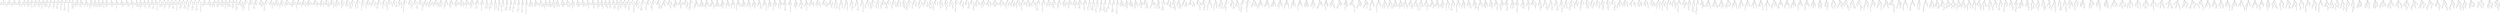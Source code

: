 graph
{
0[shape="circle",height=0.25,style="filled",label=""];
1[shape="circle",height=0.25,style="filled",label=""];
2[shape="circle",height=0.25,style="filled",label=""];
3[shape="circle",height=0.25,style="filled",label=""];
4[shape="circle",height=0.25,style="filled",label=""];
5[shape="circle",height=0.25,style="filled",label=""];
6[shape="circle",height=0.25,style="filled",label=""];
7[shape="circle",height=0.25,style="filled",label=""];
8[shape="circle",height=0.25,style="filled",label=""];
9[shape="circle",height=0.25,style="filled",label=""];
10[shape="circle",height=0.25,style="filled",label=""];
11[shape="circle",height=0.25,style="filled",label=""];
12[shape="circle",height=0.25,style="filled",label=""];
13[shape="circle",height=0.25,style="filled",label=""];
14[shape="circle",height=0.25,style="filled",label=""];
15[shape="circle",height=0.25,style="filled",label=""];
16[shape="circle",height=0.25,style="filled",label=""];
17[shape="circle",height=0.25,style="filled",label=""];
18[shape="circle",height=0.25,style="filled",label=""];
19[shape="circle",height=0.25,style="filled",label=""];
20[shape="circle",height=0.25,style="filled",label=""];
21[shape="circle",height=0.25,style="filled",label=""];
22[shape="circle",height=0.25,style="filled",label=""];
23[shape="circle",height=0.25,style="filled",label=""];
24[shape="circle",height=0.25,style="filled",label=""];
25[shape="circle",height=0.25,style="filled",label=""];
26[shape="circle",height=0.25,style="filled",label=""];
27[shape="circle",height=0.25,style="filled",label=""];
28[shape="circle",height=0.25,style="filled",label=""];
29[shape="circle",height=0.25,style="filled",label=""];
30[shape="circle",height=0.25,style="filled",label=""];
31[shape="circle",height=0.25,style="filled",label=""];
32[shape="circle",height=0.25,style="filled",label=""];
33[shape="circle",height=0.25,style="filled",label=""];
34[shape="circle",height=0.25,style="filled",label=""];
35[shape="circle",height=0.25,style="filled",label=""];
36[shape="circle",height=0.25,style="filled",label=""];
37[shape="circle",height=0.25,style="filled",label=""];
38[shape="circle",height=0.25,style="filled",label=""];
39[shape="circle",height=0.25,style="filled",label=""];
40[shape="circle",height=0.25,style="filled",label=""];
41[shape="circle",height=0.25,style="filled",label=""];
42[shape="circle",height=0.25,style="filled",label=""];
43[shape="circle",height=0.25,style="filled",label=""];
44[shape="circle",height=0.25,style="filled",label=""];
45[shape="circle",height=0.25,style="filled",label=""];
46[shape="circle",height=0.25,style="filled",label=""];
47[shape="circle",height=0.25,style="filled",label=""];
48[shape="circle",height=0.25,style="filled",label=""];
49[shape="circle",height=0.25,style="filled",label=""];
50[shape="circle",height=0.25,style="filled",label=""];
51[shape="circle",height=0.25,style="filled",label=""];
52[shape="circle",height=0.25,style="filled",label=""];
53[shape="circle",height=0.25,style="filled",label=""];
54[shape="circle",height=0.25,style="filled",label=""];
55[shape="circle",height=0.25,style="filled",label=""];
56[shape="circle",height=0.25,style="filled",label=""];
57[shape="circle",height=0.25,style="filled",label=""];
58[shape="circle",height=0.25,style="filled",label=""];
59[shape="circle",height=0.25,style="filled",label=""];
60[shape="circle",height=0.25,style="filled",label=""];
61[shape="circle",height=0.25,style="filled",label=""];
62[shape="circle",height=0.25,style="filled",label=""];
63[shape="circle",height=0.25,style="filled",label=""];
64[shape="circle",height=0.25,style="filled",label=""];
65[shape="circle",height=0.25,style="filled",label=""];
66[shape="circle",height=0.25,style="filled",label=""];
67[shape="circle",height=0.25,style="filled",label=""];
68[shape="circle",height=0.25,style="filled",label=""];
69[shape="circle",height=0.25,style="filled",label=""];
70[shape="circle",height=0.25,style="filled",label=""];
71[shape="circle",height=0.25,style="filled",label=""];
72[shape="circle",height=0.25,style="filled",label=""];
73[shape="circle",height=0.25,style="filled",label=""];
74[shape="circle",height=0.25,style="filled",label=""];
75[shape="circle",height=0.25,style="filled",label=""];
76[shape="circle",height=0.25,style="filled",label=""];
77[shape="circle",height=0.25,style="filled",label=""];
78[shape="circle",height=0.25,style="filled",label=""];
79[shape="circle",height=0.25,style="filled",label=""];
80[shape="circle",height=0.25,style="filled",label=""];
81[shape="circle",height=0.25,style="filled",label=""];
82[shape="circle",height=0.25,style="filled",label=""];
83[shape="circle",height=0.25,style="filled",label=""];
84[shape="circle",height=0.25,style="filled",label=""];
85[shape="circle",height=0.25,style="filled",label=""];
86[shape="circle",height=0.25,style="filled",label=""];
87[shape="circle",height=0.25,style="filled",label=""];
88[shape="circle",height=0.25,style="filled",label=""];
89[shape="circle",height=0.25,style="filled",label=""];
90[shape="circle",height=0.25,style="filled",label=""];
91[shape="circle",height=0.25,style="filled",label=""];
92[shape="circle",height=0.25,style="filled",label=""];
93[shape="circle",height=0.25,style="filled",label=""];
94[shape="circle",height=0.25,style="filled",label=""];
95[shape="circle",height=0.25,style="filled",label=""];
96[shape="circle",height=0.25,style="filled",label=""];
97[shape="circle",height=0.25,style="filled",label=""];
98[shape="circle",height=0.25,style="filled",label=""];
99[shape="circle",height=0.25,style="filled",label=""];
100[shape="circle",height=0.25,style="filled",label=""];
101[shape="circle",height=0.25,style="filled",label=""];
102[shape="circle",height=0.25,style="filled",label=""];
103[shape="circle",height=0.25,style="filled",label=""];
104[shape="circle",height=0.25,style="filled",label=""];
105[shape="circle",height=0.25,style="filled",label=""];
106[shape="circle",height=0.25,style="filled",label=""];
107[shape="circle",height=0.25,style="filled",label=""];
108[shape="circle",height=0.25,style="filled",label=""];
109[shape="circle",height=0.25,style="filled",label=""];
110[shape="circle",height=0.25,style="filled",label=""];
111[shape="circle",height=0.25,style="filled",label=""];
112[shape="circle",height=0.25,style="filled",label=""];
113[shape="circle",height=0.25,style="filled",label=""];
114[shape="circle",height=0.25,style="filled",label=""];
115[shape="circle",height=0.25,style="filled",label=""];
116[shape="circle",height=0.25,style="filled",label=""];
117[shape="circle",height=0.25,style="filled",label=""];
118[shape="circle",height=0.25,style="filled",label=""];
119[shape="circle",height=0.25,style="filled",label=""];
120[shape="circle",height=0.25,style="filled",label=""];
121[shape="circle",height=0.25,style="filled",label=""];
122[shape="circle",height=0.25,style="filled",label=""];
123[shape="circle",height=0.25,style="filled",label=""];
124[shape="circle",height=0.25,style="filled",label=""];
125[shape="circle",height=0.25,style="filled",label=""];
126[shape="circle",height=0.25,style="filled",label=""];
127[shape="circle",height=0.25,style="filled",label=""];
128[shape="circle",height=0.25,style="filled",label=""];
129[shape="circle",height=0.25,style="filled",label=""];
130[shape="circle",height=0.25,style="filled",label=""];
131[shape="circle",height=0.25,style="filled",label=""];
132[shape="circle",height=0.25,style="filled",label=""];
133[shape="circle",height=0.25,style="filled",label=""];
134[shape="circle",height=0.25,style="filled",label=""];
135[shape="circle",height=0.25,style="filled",label=""];
136[shape="circle",height=0.25,style="filled",label=""];
137[shape="circle",height=0.25,style="filled",label=""];
138[shape="circle",height=0.25,style="filled",label=""];
139[shape="circle",height=0.25,style="filled",label=""];
140[shape="circle",height=0.25,style="filled",label=""];
141[shape="circle",height=0.25,style="filled",label=""];
142[shape="circle",height=0.25,style="filled",label=""];
143[shape="circle",height=0.25,style="filled",label=""];
144[shape="circle",height=0.25,style="filled",label=""];
145[shape="circle",height=0.25,style="filled",label=""];
146[shape="circle",height=0.25,style="filled",label=""];
147[shape="circle",height=0.25,style="filled",label=""];
148[shape="circle",height=0.25,style="filled",label=""];
149[shape="circle",height=0.25,style="filled",label=""];
150[shape="circle",height=0.25,style="filled",label=""];
151[shape="circle",height=0.25,style="filled",label=""];
152[shape="circle",height=0.25,style="filled",label=""];
153[shape="circle",height=0.25,style="filled",label=""];
154[shape="circle",height=0.25,style="filled",label=""];
155[shape="circle",height=0.25,style="filled",label=""];
156[shape="circle",height=0.25,style="filled",label=""];
157[shape="circle",height=0.25,style="filled",label=""];
158[shape="circle",height=0.25,style="filled",label=""];
159[shape="circle",height=0.25,style="filled",label=""];
160[shape="circle",height=0.25,style="filled",label=""];
161[shape="circle",height=0.25,style="filled",label=""];
162[shape="circle",height=0.25,style="filled",label=""];
163[shape="circle",height=0.25,style="filled",label=""];
164[shape="circle",height=0.25,style="filled",label=""];
165[shape="circle",height=0.25,style="filled",label=""];
166[shape="circle",height=0.25,style="filled",label=""];
167[shape="circle",height=0.25,style="filled",label=""];
168[shape="circle",height=0.25,style="filled",label=""];
169[shape="circle",height=0.25,style="filled",label=""];
170[shape="circle",height=0.25,style="filled",label=""];
171[shape="circle",height=0.25,style="filled",label=""];
172[shape="circle",height=0.25,style="filled",label=""];
173[shape="circle",height=0.25,style="filled",label=""];
174[shape="circle",height=0.25,style="filled",label=""];
175[shape="circle",height=0.25,style="filled",label=""];
176[shape="circle",height=0.25,style="filled",label=""];
177[shape="circle",height=0.25,style="filled",label=""];
178[shape="circle",height=0.25,style="filled",label=""];
179[shape="circle",height=0.25,style="filled",label=""];
180[shape="circle",height=0.25,style="filled",label=""];
181[shape="circle",height=0.25,style="filled",label=""];
182[shape="circle",height=0.25,style="filled",label=""];
183[shape="circle",height=0.25,style="filled",label=""];
184[shape="circle",height=0.25,style="filled",label=""];
185[shape="circle",height=0.25,style="filled",label=""];
186[shape="circle",height=0.25,style="filled",label=""];
187[shape="circle",height=0.25,style="filled",label=""];
188[shape="circle",height=0.25,style="filled",label=""];
189[shape="circle",height=0.25,style="filled",label=""];
190[shape="circle",height=0.25,style="filled",label=""];
191[shape="circle",height=0.25,style="filled",label=""];
192[shape="circle",height=0.25,style="filled",label=""];
193[shape="circle",height=0.25,style="filled",label=""];
194[shape="circle",height=0.25,style="filled",label=""];
195[shape="circle",height=0.25,style="filled",label=""];
196[shape="circle",height=0.25,style="filled",label=""];
197[shape="circle",height=0.25,style="filled",label=""];
198[shape="circle",height=0.25,style="filled",label=""];
199[shape="circle",height=0.25,style="filled",label=""];
200[shape="circle",height=0.25,style="filled",label=""];
201[shape="circle",height=0.25,style="filled",label=""];
202[shape="circle",height=0.25,style="filled",label=""];
203[shape="circle",height=0.25,style="filled",label=""];
204[shape="circle",height=0.25,style="filled",label=""];
205[shape="circle",height=0.25,style="filled",label=""];
206[shape="circle",height=0.25,style="filled",label=""];
207[shape="circle",height=0.25,style="filled",label=""];
208[shape="circle",height=0.25,style="filled",label=""];
209[shape="circle",height=0.25,style="filled",label=""];
210[shape="circle",height=0.25,style="filled",label=""];
211[shape="circle",height=0.25,style="filled",label=""];
212[shape="circle",height=0.25,style="filled",label=""];
213[shape="circle",height=0.25,style="filled",label=""];
214[shape="circle",height=0.25,style="filled",label=""];
215[shape="circle",height=0.25,style="filled",label=""];
216[shape="circle",height=0.25,style="filled",label=""];
217[shape="circle",height=0.25,style="filled",label=""];
218[shape="circle",height=0.25,style="filled",label=""];
219[shape="circle",height=0.25,style="filled",label=""];
220[shape="circle",height=0.25,style="filled",label=""];
221[shape="circle",height=0.25,style="filled",label=""];
222[shape="circle",height=0.25,style="filled",label=""];
223[shape="circle",height=0.25,style="filled",label=""];
224[shape="circle",height=0.25,style="filled",label=""];
225[shape="circle",height=0.25,style="filled",label=""];
226[shape="circle",height=0.25,style="filled",label=""];
227[shape="circle",height=0.25,style="filled",label=""];
228[shape="circle",height=0.25,style="filled",label=""];
229[shape="circle",height=0.25,style="filled",label=""];
230[shape="circle",height=0.25,style="filled",label=""];
231[shape="circle",height=0.25,style="filled",label=""];
232[shape="circle",height=0.25,style="filled",label=""];
233[shape="circle",height=0.25,style="filled",label=""];
234[shape="circle",height=0.25,style="filled",label=""];
235[shape="circle",height=0.25,style="filled",label=""];
236[shape="circle",height=0.25,style="filled",label=""];
237[shape="circle",height=0.25,style="filled",label=""];
238[shape="circle",height=0.25,style="filled",label=""];
239[shape="circle",height=0.25,style="filled",label=""];
240[shape="circle",height=0.25,style="filled",label=""];
241[shape="circle",height=0.25,style="filled",label=""];
242[shape="circle",height=0.25,style="filled",label=""];
243[shape="circle",height=0.25,style="filled",label=""];
244[shape="circle",height=0.25,style="filled",label=""];
245[shape="circle",height=0.25,style="filled",label=""];
246[shape="circle",height=0.25,style="filled",label=""];
247[shape="circle",height=0.25,style="filled",label=""];
248[shape="circle",height=0.25,style="filled",label=""];
249[shape="circle",height=0.25,style="filled",label=""];
250[shape="circle",height=0.25,style="filled",label=""];
251[shape="circle",height=0.25,style="filled",label=""];
252[shape="circle",height=0.25,style="filled",label=""];
253[shape="circle",height=0.25,style="filled",label=""];
254[shape="circle",height=0.25,style="filled",label=""];
255[shape="circle",height=0.25,style="filled",label=""];
256[shape="circle",height=0.25,style="filled",label=""];
257[shape="circle",height=0.25,style="filled",label=""];
258[shape="circle",height=0.25,style="filled",label=""];
259[shape="circle",height=0.25,style="filled",label=""];
260[shape="circle",height=0.25,style="filled",label=""];
261[shape="circle",height=0.25,style="filled",label=""];
262[shape="circle",height=0.25,style="filled",label=""];
263[shape="circle",height=0.25,style="filled",label=""];
264[shape="circle",height=0.25,style="filled",label=""];
265[shape="circle",height=0.25,style="filled",label=""];
266[shape="circle",height=0.25,style="filled",label=""];
267[shape="circle",height=0.25,style="filled",label=""];
268[shape="circle",height=0.25,style="filled",label=""];
269[shape="circle",height=0.25,style="filled",label=""];
270[shape="circle",height=0.25,style="filled",label=""];
271[shape="circle",height=0.25,style="filled",label=""];
272[shape="circle",height=0.25,style="filled",label=""];
273[shape="circle",height=0.25,style="filled",label=""];
274[shape="circle",height=0.25,style="filled",label=""];
275[shape="circle",height=0.25,style="filled",label=""];
276[shape="circle",height=0.25,style="filled",label=""];
277[shape="circle",height=0.25,style="filled",label=""];
278[shape="circle",height=0.25,style="filled",label=""];
279[shape="circle",height=0.25,style="filled",label=""];
280[shape="circle",height=0.25,style="filled",label=""];
281[shape="circle",height=0.25,style="filled",label=""];
282[shape="circle",height=0.25,style="filled",label=""];
283[shape="circle",height=0.25,style="filled",label=""];
284[shape="circle",height=0.25,style="filled",label=""];
285[shape="circle",height=0.25,style="filled",label=""];
286[shape="circle",height=0.25,style="filled",label=""];
287[shape="circle",height=0.25,style="filled",label=""];
288[shape="circle",height=0.25,style="filled",label=""];
289[shape="circle",height=0.25,style="filled",label=""];
290[shape="circle",height=0.25,style="filled",label=""];
291[shape="circle",height=0.25,style="filled",label=""];
292[shape="circle",height=0.25,style="filled",label=""];
293[shape="circle",height=0.25,style="filled",label=""];
294[shape="circle",height=0.25,style="filled",label=""];
295[shape="circle",height=0.25,style="filled",label=""];
296[shape="circle",height=0.25,style="filled",label=""];
297[shape="circle",height=0.25,style="filled",label=""];
298[shape="circle",height=0.25,style="filled",label=""];
299[shape="circle",height=0.25,style="filled",label=""];
300[shape="circle",height=0.25,style="filled",label=""];
301[shape="circle",height=0.25,style="filled",label=""];
302[shape="circle",height=0.25,style="filled",label=""];
303[shape="circle",height=0.25,style="filled",label=""];
304[shape="circle",height=0.25,style="filled",label=""];
305[shape="circle",height=0.25,style="filled",label=""];
306[shape="circle",height=0.25,style="filled",label=""];
307[shape="circle",height=0.25,style="filled",label=""];
308[shape="circle",height=0.25,style="filled",label=""];
309[shape="circle",height=0.25,style="filled",label=""];
310[shape="circle",height=0.25,style="filled",label=""];
311[shape="circle",height=0.25,style="filled",label=""];
312[shape="circle",height=0.25,style="filled",label=""];
313[shape="circle",height=0.25,style="filled",label=""];
314[shape="circle",height=0.25,style="filled",label=""];
315[shape="circle",height=0.25,style="filled",label=""];
316[shape="circle",height=0.25,style="filled",label=""];
317[shape="circle",height=0.25,style="filled",label=""];
318[shape="circle",height=0.25,style="filled",label=""];
319[shape="circle",height=0.25,style="filled",label=""];
320[shape="circle",height=0.25,style="filled",label=""];
321[shape="circle",height=0.25,style="filled",label=""];
322[shape="circle",height=0.25,style="filled",label=""];
323[shape="circle",height=0.25,style="filled",label=""];
324[shape="circle",height=0.25,style="filled",label=""];
325[shape="circle",height=0.25,style="filled",label=""];
326[shape="circle",height=0.25,style="filled",label=""];
327[shape="circle",height=0.25,style="filled",label=""];
328[shape="circle",height=0.25,style="filled",label=""];
329[shape="circle",height=0.25,style="filled",label=""];
330[shape="circle",height=0.25,style="filled",label=""];
331[shape="circle",height=0.25,style="filled",label=""];
332[shape="circle",height=0.25,style="filled",label=""];
333[shape="circle",height=0.25,style="filled",label=""];
334[shape="circle",height=0.25,style="filled",label=""];
335[shape="circle",height=0.25,style="filled",label=""];
336[shape="circle",height=0.25,style="filled",label=""];
337[shape="circle",height=0.25,style="filled",label=""];
338[shape="circle",height=0.25,style="filled",label=""];
339[shape="circle",height=0.25,style="filled",label=""];
340[shape="circle",height=0.25,style="filled",label=""];
341[shape="circle",height=0.25,style="filled",label=""];
342[shape="circle",height=0.25,style="filled",label=""];
343[shape="circle",height=0.25,style="filled",label=""];
344[shape="circle",height=0.25,style="filled",label=""];
345[shape="circle",height=0.25,style="filled",label=""];
346[shape="circle",height=0.25,style="filled",label=""];
347[shape="circle",height=0.25,style="filled",label=""];
348[shape="circle",height=0.25,style="filled",label=""];
349[shape="circle",height=0.25,style="filled",label=""];
350[shape="circle",height=0.25,style="filled",label=""];
351[shape="circle",height=0.25,style="filled",label=""];
352[shape="circle",height=0.25,style="filled",label=""];
353[shape="circle",height=0.25,style="filled",label=""];
354[shape="circle",height=0.25,style="filled",label=""];
355[shape="circle",height=0.25,style="filled",label=""];
356[shape="circle",height=0.25,style="filled",label=""];
357[shape="circle",height=0.25,style="filled",label=""];
358[shape="circle",height=0.25,style="filled",label=""];
359[shape="circle",height=0.25,style="filled",label=""];
360[shape="circle",height=0.25,style="filled",label=""];
361[shape="circle",height=0.25,style="filled",label=""];
362[shape="circle",height=0.25,style="filled",label=""];
363[shape="circle",height=0.25,style="filled",label=""];
364[shape="circle",height=0.25,style="filled",label=""];
365[shape="circle",height=0.25,style="filled",label=""];
366[shape="circle",height=0.25,style="filled",label=""];
367[shape="circle",height=0.25,style="filled",label=""];
368[shape="circle",height=0.25,style="filled",label=""];
369[shape="circle",height=0.25,style="filled",label=""];
370[shape="circle",height=0.25,style="filled",label=""];
371[shape="circle",height=0.25,style="filled",label=""];
372[shape="circle",height=0.25,style="filled",label=""];
373[shape="circle",height=0.25,style="filled",label=""];
374[shape="circle",height=0.25,style="filled",label=""];
375[shape="circle",height=0.25,style="filled",label=""];
376[shape="circle",height=0.25,style="filled",label=""];
377[shape="circle",height=0.25,style="filled",label=""];
378[shape="circle",height=0.25,style="filled",label=""];
379[shape="circle",height=0.25,style="filled",label=""];
380[shape="circle",height=0.25,style="filled",label=""];
381[shape="circle",height=0.25,style="filled",label=""];
382[shape="circle",height=0.25,style="filled",label=""];
383[shape="circle",height=0.25,style="filled",label=""];
384[shape="circle",height=0.25,style="filled",label=""];
385[shape="circle",height=0.25,style="filled",label=""];
386[shape="circle",height=0.25,style="filled",label=""];
387[shape="circle",height=0.25,style="filled",label=""];
388[shape="circle",height=0.25,style="filled",label=""];
389[shape="circle",height=0.25,style="filled",label=""];
390[shape="circle",height=0.25,style="filled",label=""];
391[shape="circle",height=0.25,style="filled",label=""];
392[shape="circle",height=0.25,style="filled",label=""];
393[shape="circle",height=0.25,style="filled",label=""];
394[shape="circle",height=0.25,style="filled",label=""];
395[shape="circle",height=0.25,style="filled",label=""];
396[shape="circle",height=0.25,style="filled",label=""];
397[shape="circle",height=0.25,style="filled",label=""];
398[shape="circle",height=0.25,style="filled",label=""];
399[shape="circle",height=0.25,style="filled",label=""];
400[shape="circle",height=0.25,style="filled",label=""];
401[shape="circle",height=0.25,style="filled",label=""];
402[shape="circle",height=0.25,style="filled",label=""];
403[shape="circle",height=0.25,style="filled",label=""];
404[shape="circle",height=0.25,style="filled",label=""];
405[shape="circle",height=0.25,style="filled",label=""];
406[shape="circle",height=0.25,style="filled",label=""];
407[shape="circle",height=0.25,style="filled",label=""];
408[shape="circle",height=0.25,style="filled",label=""];
409[shape="circle",height=0.25,style="filled",label=""];
410[shape="circle",height=0.25,style="filled",label=""];
411[shape="circle",height=0.25,style="filled",label=""];
412[shape="circle",height=0.25,style="filled",label=""];
413[shape="circle",height=0.25,style="filled",label=""];
414[shape="circle",height=0.25,style="filled",label=""];
415[shape="circle",height=0.25,style="filled",label=""];
416[shape="circle",height=0.25,style="filled",label=""];
417[shape="circle",height=0.25,style="filled",label=""];
418[shape="circle",height=0.25,style="filled",label=""];
419[shape="circle",height=0.25,style="filled",label=""];
420[shape="circle",height=0.25,style="filled",label=""];
421[shape="circle",height=0.25,style="filled",label=""];
422[shape="circle",height=0.25,style="filled",label=""];
423[shape="circle",height=0.25,style="filled",label=""];
424[shape="circle",height=0.25,style="filled",label=""];
425[shape="circle",height=0.25,style="filled",label=""];
426[shape="circle",height=0.25,style="filled",label=""];
427[shape="circle",height=0.25,style="filled",label=""];
428[shape="circle",height=0.25,style="filled",label=""];
429[shape="circle",height=0.25,style="filled",label=""];
430[shape="circle",height=0.25,style="filled",label=""];
431[shape="circle",height=0.25,style="filled",label=""];
432[shape="circle",height=0.25,style="filled",label=""];
433[shape="circle",height=0.25,style="filled",label=""];
434[shape="circle",height=0.25,style="filled",label=""];
435[shape="circle",height=0.25,style="filled",label=""];
436[shape="circle",height=0.25,style="filled",label=""];
437[shape="circle",height=0.25,style="filled",label=""];
438[shape="circle",height=0.25,style="filled",label=""];
439[shape="circle",height=0.25,style="filled",label=""];
440[shape="circle",height=0.25,style="filled",label=""];
441[shape="circle",height=0.25,style="filled",label=""];
442[shape="circle",height=0.25,style="filled",label=""];
443[shape="circle",height=0.25,style="filled",label=""];
444[shape="circle",height=0.25,style="filled",label=""];
445[shape="circle",height=0.25,style="filled",label=""];
446[shape="circle",height=0.25,style="filled",label=""];
447[shape="circle",height=0.25,style="filled",label=""];
448[shape="circle",height=0.25,style="filled",label=""];
449[shape="circle",height=0.25,style="filled",label=""];
450[shape="circle",height=0.25,style="filled",label=""];
451[shape="circle",height=0.25,style="filled",label=""];
452[shape="circle",height=0.25,style="filled",label=""];
453[shape="circle",height=0.25,style="filled",label=""];
454[shape="circle",height=0.25,style="filled",label=""];
455[shape="circle",height=0.25,style="filled",label=""];
456[shape="circle",height=0.25,style="filled",label=""];
457[shape="circle",height=0.25,style="filled",label=""];
458[shape="circle",height=0.25,style="filled",label=""];
459[shape="circle",height=0.25,style="filled",label=""];
460[shape="circle",height=0.25,style="filled",label=""];
461[shape="circle",height=0.25,style="filled",label=""];
462[shape="circle",height=0.25,style="filled",label=""];
463[shape="circle",height=0.25,style="filled",label=""];
464[shape="circle",height=0.25,style="filled",label=""];
465[shape="circle",height=0.25,style="filled",label=""];
466[shape="circle",height=0.25,style="filled",label=""];
467[shape="circle",height=0.25,style="filled",label=""];
468[shape="circle",height=0.25,style="filled",label=""];
469[shape="circle",height=0.25,style="filled",label=""];
470[shape="circle",height=0.25,style="filled",label=""];
471[shape="circle",height=0.25,style="filled",label=""];
472[shape="circle",height=0.25,style="filled",label=""];
473[shape="circle",height=0.25,style="filled",label=""];
474[shape="circle",height=0.25,style="filled",label=""];
475[shape="circle",height=0.25,style="filled",label=""];
476[shape="circle",height=0.25,style="filled",label=""];
477[shape="circle",height=0.25,style="filled",label=""];
478[shape="circle",height=0.25,style="filled",label=""];
479[shape="circle",height=0.25,style="filled",label=""];
480[shape="circle",height=0.25,style="filled",label=""];
481[shape="circle",height=0.25,style="filled",label=""];
482[shape="circle",height=0.25,style="filled",label=""];
483[shape="circle",height=0.25,style="filled",label=""];
484[shape="circle",height=0.25,style="filled",label=""];
485[shape="circle",height=0.25,style="filled",label=""];
486[shape="circle",height=0.25,style="filled",label=""];
487[shape="circle",height=0.25,style="filled",label=""];
488[shape="circle",height=0.25,style="filled",label=""];
489[shape="circle",height=0.25,style="filled",label=""];
490[shape="circle",height=0.25,style="filled",label=""];
491[shape="circle",height=0.25,style="filled",label=""];
492[shape="circle",height=0.25,style="filled",label=""];
493[shape="circle",height=0.25,style="filled",label=""];
494[shape="circle",height=0.25,style="filled",label=""];
495[shape="circle",height=0.25,style="filled",label=""];
496[shape="circle",height=0.25,style="filled",label=""];
497[shape="circle",height=0.25,style="filled",label=""];
498[shape="circle",height=0.25,style="filled",label=""];
499[shape="circle",height=0.25,style="filled",label=""];
500[shape="circle",height=0.25,style="filled",label=""];
501[shape="circle",height=0.25,style="filled",label=""];
502[shape="circle",height=0.25,style="filled",label=""];
503[shape="circle",height=0.25,style="filled",label=""];
504[shape="circle",height=0.25,style="filled",label=""];
505[shape="circle",height=0.25,style="filled",label=""];
506[shape="circle",height=0.25,style="filled",label=""];
507[shape="circle",height=0.25,style="filled",label=""];
508[shape="circle",height=0.25,style="filled",label=""];
509[shape="circle",height=0.25,style="filled",label=""];
510[shape="circle",height=0.25,style="filled",label=""];
511[shape="circle",height=0.25,style="filled",label=""];
512[shape="circle",height=0.25,style="filled",label=""];
513[shape="circle",height=0.25,style="filled",label=""];
514[shape="circle",height=0.25,style="filled",label=""];
515[shape="circle",height=0.25,style="filled",label=""];
516[shape="circle",height=0.25,style="filled",label=""];
517[shape="circle",height=0.25,style="filled",label=""];
518[shape="circle",height=0.25,style="filled",label=""];
519[shape="circle",height=0.25,style="filled",label=""];
520[shape="circle",height=0.25,style="filled",label=""];
521[shape="circle",height=0.25,style="filled",label=""];
522[shape="circle",height=0.25,style="filled",label=""];
523[shape="circle",height=0.25,style="filled",label=""];
524[shape="circle",height=0.25,style="filled",label=""];
525[shape="circle",height=0.25,style="filled",label=""];
526[shape="circle",height=0.25,style="filled",label=""];
527[shape="circle",height=0.25,style="filled",label=""];
528[shape="circle",height=0.25,style="filled",label=""];
529[shape="circle",height=0.25,style="filled",label=""];
530[shape="circle",height=0.25,style="filled",label=""];
531[shape="circle",height=0.25,style="filled",label=""];
532[shape="circle",height=0.25,style="filled",label=""];
533[shape="circle",height=0.25,style="filled",label=""];
534[shape="circle",height=0.25,style="filled",label=""];
535[shape="circle",height=0.25,style="filled",label=""];
536[shape="circle",height=0.25,style="filled",label=""];
537[shape="circle",height=0.25,style="filled",label=""];
538[shape="circle",height=0.25,style="filled",label=""];
539[shape="circle",height=0.25,style="filled",label=""];
540[shape="circle",height=0.25,style="filled",label=""];
541[shape="circle",height=0.25,style="filled",label=""];
542[shape="circle",height=0.25,style="filled",label=""];
543[shape="circle",height=0.25,style="filled",label=""];
544[shape="circle",height=0.25,style="filled",label=""];
545[shape="circle",height=0.25,style="filled",label=""];
546[shape="circle",height=0.25,style="filled",label=""];
547[shape="circle",height=0.25,style="filled",label=""];
548[shape="circle",height=0.25,style="filled",label=""];
549[shape="circle",height=0.25,style="filled",label=""];
550[shape="circle",height=0.25,style="filled",label=""];
551[shape="circle",height=0.25,style="filled",label=""];
552[shape="circle",height=0.25,style="filled",label=""];
553[shape="circle",height=0.25,style="filled",label=""];
554[shape="circle",height=0.25,style="filled",label=""];
555[shape="circle",height=0.25,style="filled",label=""];
556[shape="circle",height=0.25,style="filled",label=""];
557[shape="circle",height=0.25,style="filled",label=""];
558[shape="circle",height=0.25,style="filled",label=""];
559[shape="circle",height=0.25,style="filled",label=""];
560[shape="circle",height=0.25,style="filled",label=""];
561[shape="circle",height=0.25,style="filled",label=""];
562[shape="circle",height=0.25,style="filled",label=""];
563[shape="circle",height=0.25,style="filled",label=""];
564[shape="circle",height=0.25,style="filled",label=""];
565[shape="circle",height=0.25,style="filled",label=""];
566[shape="circle",height=0.25,style="filled",label=""];
567[shape="circle",height=0.25,style="filled",label=""];
568[shape="circle",height=0.25,style="filled",label=""];
569[shape="circle",height=0.25,style="filled",label=""];
570[shape="circle",height=0.25,style="filled",label=""];
571[shape="circle",height=0.25,style="filled",label=""];
572[shape="circle",height=0.25,style="filled",label=""];
573[shape="circle",height=0.25,style="filled",label=""];
574[shape="circle",height=0.25,style="filled",label=""];
575[shape="circle",height=0.25,style="filled",label=""];
576[shape="circle",height=0.25,style="filled",label=""];
577[shape="circle",height=0.25,style="filled",label=""];
578[shape="circle",height=0.25,style="filled",label=""];
579[shape="circle",height=0.25,style="filled",label=""];
580[shape="circle",height=0.25,style="filled",label=""];
581[shape="circle",height=0.25,style="filled",label=""];
582[shape="circle",height=0.25,style="filled",label=""];
583[shape="circle",height=0.25,style="filled",label=""];
584[shape="circle",height=0.25,style="filled",label=""];
585[shape="circle",height=0.25,style="filled",label=""];
586[shape="circle",height=0.25,style="filled",label=""];
587[shape="circle",height=0.25,style="filled",label=""];
588[shape="circle",height=0.25,style="filled",label=""];
589[shape="circle",height=0.25,style="filled",label=""];
590[shape="circle",height=0.25,style="filled",label=""];
591[shape="circle",height=0.25,style="filled",label=""];
592[shape="circle",height=0.25,style="filled",label=""];
593[shape="circle",height=0.25,style="filled",label=""];
594[shape="circle",height=0.25,style="filled",label=""];
595[shape="circle",height=0.25,style="filled",label=""];
596[shape="circle",height=0.25,style="filled",label=""];
597[shape="circle",height=0.25,style="filled",label=""];
598[shape="circle",height=0.25,style="filled",label=""];
599[shape="circle",height=0.25,style="filled",label=""];
600[shape="circle",height=0.25,style="filled",label=""];
601[shape="circle",height=0.25,style="filled",label=""];
602[shape="circle",height=0.25,style="filled",label=""];
603[shape="circle",height=0.25,style="filled",label=""];
604[shape="circle",height=0.25,style="filled",label=""];
605[shape="circle",height=0.25,style="filled",label=""];
606[shape="circle",height=0.25,style="filled",label=""];
607[shape="circle",height=0.25,style="filled",label=""];
608[shape="circle",height=0.25,style="filled",label=""];
609[shape="circle",height=0.25,style="filled",label=""];
610[shape="circle",height=0.25,style="filled",label=""];
611[shape="circle",height=0.25,style="filled",label=""];
612[shape="circle",height=0.25,style="filled",label=""];
613[shape="circle",height=0.25,style="filled",label=""];
614[shape="circle",height=0.25,style="filled",label=""];
615[shape="circle",height=0.25,style="filled",label=""];
616[shape="circle",height=0.25,style="filled",label=""];
617[shape="circle",height=0.25,style="filled",label=""];
618[shape="circle",height=0.25,style="filled",label=""];
619[shape="circle",height=0.25,style="filled",label=""];
620[shape="circle",height=0.25,style="filled",label=""];
621[shape="circle",height=0.25,style="filled",label=""];
622[shape="circle",height=0.25,style="filled",label=""];
623[shape="circle",height=0.25,style="filled",label=""];
624[shape="circle",height=0.25,style="filled",label=""];
625[shape="circle",height=0.25,style="filled",label=""];
626[shape="circle",height=0.25,style="filled",label=""];
627[shape="circle",height=0.25,style="filled",label=""];
628[shape="circle",height=0.25,style="filled",label=""];
629[shape="circle",height=0.25,style="filled",label=""];
630[shape="circle",height=0.25,style="filled",label=""];
631[shape="circle",height=0.25,style="filled",label=""];
632[shape="circle",height=0.25,style="filled",label=""];
633[shape="circle",height=0.25,style="filled",label=""];
634[shape="circle",height=0.25,style="filled",label=""];
635[shape="circle",height=0.25,style="filled",label=""];
636[shape="circle",height=0.25,style="filled",label=""];
637[shape="circle",height=0.25,style="filled",label=""];
638[shape="circle",height=0.25,style="filled",label=""];
639[shape="circle",height=0.25,style="filled",label=""];
640[shape="circle",height=0.25,style="filled",label=""];
641[shape="circle",height=0.25,style="filled",label=""];
642[shape="circle",height=0.25,style="filled",label=""];
643[shape="circle",height=0.25,style="filled",label=""];
644[shape="circle",height=0.25,style="filled",label=""];
645[shape="circle",height=0.25,style="filled",label=""];
646[shape="circle",height=0.25,style="filled",label=""];
647[shape="circle",height=0.25,style="filled",label=""];
648[shape="circle",height=0.25,style="filled",label=""];
649[shape="circle",height=0.25,style="filled",label=""];
650[shape="circle",height=0.25,style="filled",label=""];
651[shape="circle",height=0.25,style="filled",label=""];
652[shape="circle",height=0.25,style="filled",label=""];
653[shape="circle",height=0.25,style="filled",label=""];
654[shape="circle",height=0.25,style="filled",label=""];
655[shape="circle",height=0.25,style="filled",label=""];
656[shape="circle",height=0.25,style="filled",label=""];
657[shape="circle",height=0.25,style="filled",label=""];
658[shape="circle",height=0.25,style="filled",label=""];
659[shape="circle",height=0.25,style="filled",label=""];
660[shape="circle",height=0.25,style="filled",label=""];
661[shape="circle",height=0.25,style="filled",label=""];
662[shape="circle",height=0.25,style="filled",label=""];
663[shape="circle",height=0.25,style="filled",label=""];
664[shape="circle",height=0.25,style="filled",label=""];
665[shape="circle",height=0.25,style="filled",label=""];
666[shape="circle",height=0.25,style="filled",label=""];
667[shape="circle",height=0.25,style="filled",label=""];
668[shape="circle",height=0.25,style="filled",label=""];
669[shape="circle",height=0.25,style="filled",label=""];
670[shape="circle",height=0.25,style="filled",label=""];
671[shape="circle",height=0.25,style="filled",label=""];
672[shape="circle",height=0.25,style="filled",label=""];
673[shape="circle",height=0.25,style="filled",label=""];
674[shape="circle",height=0.25,style="filled",label=""];
675[shape="circle",height=0.25,style="filled",label=""];
676[shape="circle",height=0.25,style="filled",label=""];
677[shape="circle",height=0.25,style="filled",label=""];
678[shape="circle",height=0.25,style="filled",label=""];
679[shape="circle",height=0.25,style="filled",label=""];
680[shape="circle",height=0.25,style="filled",label=""];
681[shape="circle",height=0.25,style="filled",label=""];
682[shape="circle",height=0.25,style="filled",label=""];
683[shape="circle",height=0.25,style="filled",label=""];
684[shape="circle",height=0.25,style="filled",label=""];
685[shape="circle",height=0.25,style="filled",label=""];
686[shape="circle",height=0.25,style="filled",label=""];
687[shape="circle",height=0.25,style="filled",label=""];
688[shape="circle",height=0.25,style="filled",label=""];
689[shape="circle",height=0.25,style="filled",label=""];
690[shape="circle",height=0.25,style="filled",label=""];
691[shape="circle",height=0.25,style="filled",label=""];
692[shape="circle",height=0.25,style="filled",label=""];
693[shape="circle",height=0.25,style="filled",label=""];
694[shape="circle",height=0.25,style="filled",label=""];
695[shape="circle",height=0.25,style="filled",label=""];
696[shape="circle",height=0.25,style="filled",label=""];
697[shape="circle",height=0.25,style="filled",label=""];
698[shape="circle",height=0.25,style="filled",label=""];
699[shape="circle",height=0.25,style="filled",label=""];
700[shape="circle",height=0.25,style="filled",label=""];
701[shape="circle",height=0.25,style="filled",label=""];
702[shape="circle",height=0.25,style="filled",label=""];
703[shape="circle",height=0.25,style="filled",label=""];
704[shape="circle",height=0.25,style="filled",label=""];
705[shape="circle",height=0.25,style="filled",label=""];
706[shape="circle",height=0.25,style="filled",label=""];
707[shape="circle",height=0.25,style="filled",label=""];
708[shape="circle",height=0.25,style="filled",label=""];
709[shape="circle",height=0.25,style="filled",label=""];
710[shape="circle",height=0.25,style="filled",label=""];
711[shape="circle",height=0.25,style="filled",label=""];
712[shape="circle",height=0.25,style="filled",label=""];
713[shape="circle",height=0.25,style="filled",label=""];
714[shape="circle",height=0.25,style="filled",label=""];
715[shape="circle",height=0.25,style="filled",label=""];
716[shape="circle",height=0.25,style="filled",label=""];
717[shape="circle",height=0.25,style="filled",label=""];
718[shape="circle",height=0.25,style="filled",label=""];
719[shape="circle",height=0.25,style="filled",label=""];
720[shape="circle",height=0.25,style="filled",label=""];
721[shape="circle",height=0.25,style="filled",label=""];
722[shape="circle",height=0.25,style="filled",label=""];
723[shape="circle",height=0.25,style="filled",label=""];
724[shape="circle",height=0.25,style="filled",label=""];
725[shape="circle",height=0.25,style="filled",label=""];
726[shape="circle",height=0.25,style="filled",label=""];
727[shape="circle",height=0.25,style="filled",label=""];
728[shape="circle",height=0.25,style="filled",label=""];
729[shape="circle",height=0.25,style="filled",label=""];
730[shape="circle",height=0.25,style="filled",label=""];
731[shape="circle",height=0.25,style="filled",label=""];
732[shape="circle",height=0.25,style="filled",label=""];
733[shape="circle",height=0.25,style="filled",label=""];
734[shape="circle",height=0.25,style="filled",label=""];
735[shape="circle",height=0.25,style="filled",label=""];
736[shape="circle",height=0.25,style="filled",label=""];
737[shape="circle",height=0.25,style="filled",label=""];
738[shape="circle",height=0.25,style="filled",label=""];
739[shape="circle",height=0.25,style="filled",label=""];
740[shape="circle",height=0.25,style="filled",label=""];
741[shape="circle",height=0.25,style="filled",label=""];
742[shape="circle",height=0.25,style="filled",label=""];
743[shape="circle",height=0.25,style="filled",label=""];
744[shape="circle",height=0.25,style="filled",label=""];
745[shape="circle",height=0.25,style="filled",label=""];
746[shape="circle",height=0.25,style="filled",label=""];
747[shape="circle",height=0.25,style="filled",label=""];
748[shape="circle",height=0.25,style="filled",label=""];
749[shape="circle",height=0.25,style="filled",label=""];
750[shape="circle",height=0.25,style="filled",label=""];
751[shape="circle",height=0.25,style="filled",label=""];
752[shape="circle",height=0.25,style="filled",label=""];
753[shape="circle",height=0.25,style="filled",label=""];
754[shape="circle",height=0.25,style="filled",label=""];
755[shape="circle",height=0.25,style="filled",label=""];
756[shape="circle",height=0.25,style="filled",label=""];
757[shape="circle",height=0.25,style="filled",label=""];
758[shape="circle",height=0.25,style="filled",label=""];
759[shape="circle",height=0.25,style="filled",label=""];
760[shape="circle",height=0.25,style="filled",label=""];
761[shape="circle",height=0.25,style="filled",label=""];
762[shape="circle",height=0.25,style="filled",label=""];
763[shape="circle",height=0.25,style="filled",label=""];
764[shape="circle",height=0.25,style="filled",label=""];
765[shape="circle",height=0.25,style="filled",label=""];
766[shape="circle",height=0.25,style="filled",label=""];
767[shape="circle",height=0.25,style="filled",label=""];
768[shape="circle",height=0.25,style="filled",label=""];
769[shape="circle",height=0.25,style="filled",label=""];
770[shape="circle",height=0.25,style="filled",label=""];
771[shape="circle",height=0.25,style="filled",label=""];
772[shape="circle",height=0.25,style="filled",label=""];
773[shape="circle",height=0.25,style="filled",label=""];
774[shape="circle",height=0.25,style="filled",label=""];
775[shape="circle",height=0.25,style="filled",label=""];
776[shape="circle",height=0.25,style="filled",label=""];
777[shape="circle",height=0.25,style="filled",label=""];
778[shape="circle",height=0.25,style="filled",label=""];
779[shape="circle",height=0.25,style="filled",label=""];
780[shape="circle",height=0.25,style="filled",label=""];
781[shape="circle",height=0.25,style="filled",label=""];
782[shape="circle",height=0.25,style="filled",label=""];
783[shape="circle",height=0.25,style="filled",label=""];
784[shape="circle",height=0.25,style="filled",label=""];
785[shape="circle",height=0.25,style="filled",label=""];
786[shape="circle",height=0.25,style="filled",label=""];
787[shape="circle",height=0.25,style="filled",label=""];
788[shape="circle",height=0.25,style="filled",label=""];
789[shape="circle",height=0.25,style="filled",label=""];
790[shape="circle",height=0.25,style="filled",label=""];
791[shape="circle",height=0.25,style="filled",label=""];
792[shape="circle",height=0.25,style="filled",label=""];
793[shape="circle",height=0.25,style="filled",label=""];
794[shape="circle",height=0.25,style="filled",label=""];
795[shape="circle",height=0.25,style="filled",label=""];
796[shape="circle",height=0.25,style="filled",label=""];
797[shape="circle",height=0.25,style="filled",label=""];
798[shape="circle",height=0.25,style="filled",label=""];
799[shape="circle",height=0.25,style="filled",label=""];
800[shape="circle",height=0.25,style="filled",label=""];
801[shape="circle",height=0.25,style="filled",label=""];
802[shape="circle",height=0.25,style="filled",label=""];
803[shape="circle",height=0.25,style="filled",label=""];
804[shape="circle",height=0.25,style="filled",label=""];
805[shape="circle",height=0.25,style="filled",label=""];
806[shape="circle",height=0.25,style="filled",label=""];
807[shape="circle",height=0.25,style="filled",label=""];
808[shape="circle",height=0.25,style="filled",label=""];
809[shape="circle",height=0.25,style="filled",label=""];
810[shape="circle",height=0.25,style="filled",label=""];
811[shape="circle",height=0.25,style="filled",label=""];
812[shape="circle",height=0.25,style="filled",label=""];
813[shape="circle",height=0.25,style="filled",label=""];
814[shape="circle",height=0.25,style="filled",label=""];
815[shape="circle",height=0.25,style="filled",label=""];
816[shape="circle",height=0.25,style="filled",label=""];
817[shape="circle",height=0.25,style="filled",label=""];
818[shape="circle",height=0.25,style="filled",label=""];
819[shape="circle",height=0.25,style="filled",label=""];
820[shape="circle",height=0.25,style="filled",label=""];
821[shape="circle",height=0.25,style="filled",label=""];
822[shape="circle",height=0.25,style="filled",label=""];
823[shape="circle",height=0.25,style="filled",label=""];
824[shape="circle",height=0.25,style="filled",label=""];
825[shape="circle",height=0.25,style="filled",label=""];
826[shape="circle",height=0.25,style="filled",label=""];
827[shape="circle",height=0.25,style="filled",label=""];
828[shape="circle",height=0.25,style="filled",label=""];
829[shape="circle",height=0.25,style="filled",label=""];
830[shape="circle",height=0.25,style="filled",label=""];
831[shape="circle",height=0.25,style="filled",label=""];
832[shape="circle",height=0.25,style="filled",label=""];
833[shape="circle",height=0.25,style="filled",label=""];
834[shape="circle",height=0.25,style="filled",label=""];
835[shape="circle",height=0.25,style="filled",label=""];
836[shape="circle",height=0.25,style="filled",label=""];
837[shape="circle",height=0.25,style="filled",label=""];
838[shape="circle",height=0.25,style="filled",label=""];
839[shape="circle",height=0.25,style="filled",label=""];
840[shape="circle",height=0.25,style="filled",label=""];
841[shape="circle",height=0.25,style="filled",label=""];
842[shape="circle",height=0.25,style="filled",label=""];
843[shape="circle",height=0.25,style="filled",label=""];
844[shape="circle",height=0.25,style="filled",label=""];
845[shape="circle",height=0.25,style="filled",label=""];
846[shape="circle",height=0.25,style="filled",label=""];
847[shape="circle",height=0.25,style="filled",label=""];
848[shape="circle",height=0.25,style="filled",label=""];
849[shape="circle",height=0.25,style="filled",label=""];
850[shape="circle",height=0.25,style="filled",label=""];
851[shape="circle",height=0.25,style="filled",label=""];
852[shape="circle",height=0.25,style="filled",label=""];
853[shape="circle",height=0.25,style="filled",label=""];
854[shape="circle",height=0.25,style="filled",label=""];
855[shape="circle",height=0.25,style="filled",label=""];
856[shape="circle",height=0.25,style="filled",label=""];
857[shape="circle",height=0.25,style="filled",label=""];
858[shape="circle",height=0.25,style="filled",label=""];
859[shape="circle",height=0.25,style="filled",label=""];
860[shape="circle",height=0.25,style="filled",label=""];
861[shape="circle",height=0.25,style="filled",label=""];
862[shape="circle",height=0.25,style="filled",label=""];
863[shape="circle",height=0.25,style="filled",label=""];
864[shape="circle",height=0.25,style="filled",label=""];
865[shape="circle",height=0.25,style="filled",label=""];
866[shape="circle",height=0.25,style="filled",label=""];
867[shape="circle",height=0.25,style="filled",label=""];
868[shape="circle",height=0.25,style="filled",label=""];
869[shape="circle",height=0.25,style="filled",label=""];
870[shape="circle",height=0.25,style="filled",label=""];
871[shape="circle",height=0.25,style="filled",label=""];
872[shape="circle",height=0.25,style="filled",label=""];
873[shape="circle",height=0.25,style="filled",label=""];
874[shape="circle",height=0.25,style="filled",label=""];
875[shape="circle",height=0.25,style="filled",label=""];
876[shape="circle",height=0.25,style="filled",label=""];
877[shape="circle",height=0.25,style="filled",label=""];
878[shape="circle",height=0.25,style="filled",label=""];
879[shape="circle",height=0.25,style="filled",label=""];
880[shape="circle",height=0.25,style="filled",label=""];
881[shape="circle",height=0.25,style="filled",label=""];
882[shape="circle",height=0.25,style="filled",label=""];
883[shape="circle",height=0.25,style="filled",label=""];
884[shape="circle",height=0.25,style="filled",label=""];
885[shape="circle",height=0.25,style="filled",label=""];
886[shape="circle",height=0.25,style="filled",label=""];
887[shape="circle",height=0.25,style="filled",label=""];
888[shape="circle",height=0.25,style="filled",label=""];
889[shape="circle",height=0.25,style="filled",label=""];
890[shape="circle",height=0.25,style="filled",label=""];
891[shape="circle",height=0.25,style="filled",label=""];
892[shape="circle",height=0.25,style="filled",label=""];
893[shape="circle",height=0.25,style="filled",label=""];
894[shape="circle",height=0.25,style="filled",label=""];
895[shape="circle",height=0.25,style="filled",label=""];
896[shape="circle",height=0.25,style="filled",label=""];
897[shape="circle",height=0.25,style="filled",label=""];
898[shape="circle",height=0.25,style="filled",label=""];
899[shape="circle",height=0.25,style="filled",label=""];
900[shape="circle",height=0.25,style="filled",label=""];
901[shape="circle",height=0.25,style="filled",label=""];
902[shape="circle",height=0.25,style="filled",label=""];
903[shape="circle",height=0.25,style="filled",label=""];
904[shape="circle",height=0.25,style="filled",label=""];
905[shape="circle",height=0.25,style="filled",label=""];
906[shape="circle",height=0.25,style="filled",label=""];
907[shape="circle",height=0.25,style="filled",label=""];
908[shape="circle",height=0.25,style="filled",label=""];
909[shape="circle",height=0.25,style="filled",label=""];
910[shape="circle",height=0.25,style="filled",label=""];
911[shape="circle",height=0.25,style="filled",label=""];
912[shape="circle",height=0.25,style="filled",label=""];
913[shape="circle",height=0.25,style="filled",label=""];
914[shape="circle",height=0.25,style="filled",label=""];
915[shape="circle",height=0.25,style="filled",label=""];
916[shape="circle",height=0.25,style="filled",label=""];
917[shape="circle",height=0.25,style="filled",label=""];
918[shape="circle",height=0.25,style="filled",label=""];
919[shape="circle",height=0.25,style="filled",label=""];
920[shape="circle",height=0.25,style="filled",label=""];
921[shape="circle",height=0.25,style="filled",label=""];
922[shape="circle",height=0.25,style="filled",label=""];
923[shape="circle",height=0.25,style="filled",label=""];
924[shape="circle",height=0.25,style="filled",label=""];
925[shape="circle",height=0.25,style="filled",label=""];
926[shape="circle",height=0.25,style="filled",label=""];
927[shape="circle",height=0.25,style="filled",label=""];
928[shape="circle",height=0.25,style="filled",label=""];
929[shape="circle",height=0.25,style="filled",label=""];
930[shape="circle",height=0.25,style="filled",label=""];
931[shape="circle",height=0.25,style="filled",label=""];
932[shape="circle",height=0.25,style="filled",label=""];
933[shape="circle",height=0.25,style="filled",label=""];
934[shape="circle",height=0.25,style="filled",label=""];
935[shape="circle",height=0.25,style="filled",label=""];
936[shape="circle",height=0.25,style="filled",label=""];
937[shape="circle",height=0.25,style="filled",label=""];
938[shape="circle",height=0.25,style="filled",label=""];
939[shape="circle",height=0.25,style="filled",label=""];
940[shape="circle",height=0.25,style="filled",label=""];
941[shape="circle",height=0.25,style="filled",label=""];
942[shape="circle",height=0.25,style="filled",label=""];
943[shape="circle",height=0.25,style="filled",label=""];
944[shape="circle",height=0.25,style="filled",label=""];
945[shape="circle",height=0.25,style="filled",label=""];
946[shape="circle",height=0.25,style="filled",label=""];
947[shape="circle",height=0.25,style="filled",label=""];
948[shape="circle",height=0.25,style="filled",label=""];
949[shape="circle",height=0.25,style="filled",label=""];
950[shape="circle",height=0.25,style="filled",label=""];
951[shape="circle",height=0.25,style="filled",label=""];
952[shape="circle",height=0.25,style="filled",label=""];
953[shape="circle",height=0.25,style="filled",label=""];
954[shape="circle",height=0.25,style="filled",label=""];
955[shape="circle",height=0.25,style="filled",label=""];
956[shape="circle",height=0.25,style="filled",label=""];
957[shape="circle",height=0.25,style="filled",label=""];
958[shape="circle",height=0.25,style="filled",label=""];
959[shape="circle",height=0.25,style="filled",label=""];
960[shape="circle",height=0.25,style="filled",label=""];
961[shape="circle",height=0.25,style="filled",label=""];
962[shape="circle",height=0.25,style="filled",label=""];
963[shape="circle",height=0.25,style="filled",label=""];
964[shape="circle",height=0.25,style="filled",label=""];
965[shape="circle",height=0.25,style="filled",label=""];
966[shape="circle",height=0.25,style="filled",label=""];
967[shape="circle",height=0.25,style="filled",label=""];
968[shape="circle",height=0.25,style="filled",label=""];
969[shape="circle",height=0.25,style="filled",label=""];
970[shape="circle",height=0.25,style="filled",label=""];
971[shape="circle",height=0.25,style="filled",label=""];
972[shape="circle",height=0.25,style="filled",label=""];
973[shape="circle",height=0.25,style="filled",label=""];
974[shape="circle",height=0.25,style="filled",label=""];
975[shape="circle",height=0.25,style="filled",label=""];
976[shape="circle",height=0.25,style="filled",label=""];
977[shape="circle",height=0.25,style="filled",label=""];
978[shape="circle",height=0.25,style="filled",label=""];
979[shape="circle",height=0.25,style="filled",label=""];
980[shape="circle",height=0.25,style="filled",label=""];
981[shape="circle",height=0.25,style="filled",label=""];
982[shape="circle",height=0.25,style="filled",label=""];
983[shape="circle",height=0.25,style="filled",label=""];
984[shape="circle",height=0.25,style="filled",label=""];
985[shape="circle",height=0.25,style="filled",label=""];
986[shape="circle",height=0.25,style="filled",label=""];
987[shape="circle",height=0.25,style="filled",label=""];
988[shape="circle",height=0.25,style="filled",label=""];
989[shape="circle",height=0.25,style="filled",label=""];
990[shape="circle",height=0.25,style="filled",label=""];
991[shape="circle",height=0.25,style="filled",label=""];
992[shape="circle",height=0.25,style="filled",label=""];
993[shape="circle",height=0.25,style="filled",label=""];
994[shape="circle",height=0.25,style="filled",label=""];
995[shape="circle",height=0.25,style="filled",label=""];
996[shape="circle",height=0.25,style="filled",label=""];
997[shape="circle",height=0.25,style="filled",label=""];
998[shape="circle",height=0.25,style="filled",label=""];
999[shape="circle",height=0.25,style="filled",label=""];
1000[shape="circle",height=0.25,style="filled",label=""];
1001[shape="circle",height=0.25,style="filled",label=""];
1002[shape="circle",height=0.25,style="filled",label=""];
1003[shape="circle",height=0.25,style="filled",label=""];
1004[shape="circle",height=0.25,style="filled",label=""];
1005[shape="circle",height=0.25,style="filled",label=""];
1006[shape="circle",height=0.25,style="filled",label=""];
1007[shape="circle",height=0.25,style="filled",label=""];
1008[shape="circle",height=0.25,style="filled",label=""];
1009[shape="circle",height=0.25,style="filled",label=""];
1010[shape="circle",height=0.25,style="filled",label=""];
1011[shape="circle",height=0.25,style="filled",label=""];
1012[shape="circle",height=0.25,style="filled",label=""];
1013[shape="circle",height=0.25,style="filled",label=""];
1014[shape="circle",height=0.25,style="filled",label=""];
1015[shape="circle",height=0.25,style="filled",label=""];
1016[shape="circle",height=0.25,style="filled",label=""];
1017[shape="circle",height=0.25,style="filled",label=""];
1018[shape="circle",height=0.25,style="filled",label=""];
1019[shape="circle",height=0.25,style="filled",label=""];
1020[shape="circle",height=0.25,style="filled",label=""];
1021[shape="circle",height=0.25,style="filled",label=""];
1022[shape="circle",height=0.25,style="filled",label=""];
1023[shape="circle",height=0.25,style="filled",label=""];
1024[shape="circle",height=0.25,style="filled",label=""];
1025[shape="circle",height=0.25,style="filled",label=""];
1026[shape="circle",height=0.25,style="filled",label=""];
1027[shape="circle",height=0.25,style="filled",label=""];
1028[shape="circle",height=0.25,style="filled",label=""];
1029[shape="circle",height=0.25,style="filled",label=""];
1030[shape="circle",height=0.25,style="filled",label=""];
1031[shape="circle",height=0.25,style="filled",label=""];
1032[shape="circle",height=0.25,style="filled",label=""];
1033[shape="circle",height=0.25,style="filled",label=""];
1034[shape="circle",height=0.25,style="filled",label=""];
1035[shape="circle",height=0.25,style="filled",label=""];
1036[shape="circle",height=0.25,style="filled",label=""];
1037[shape="circle",height=0.25,style="filled",label=""];
1038[shape="circle",height=0.25,style="filled",label=""];
1039[shape="circle",height=0.25,style="filled",label=""];
1040[shape="circle",height=0.25,style="filled",label=""];
1041[shape="circle",height=0.25,style="filled",label=""];
1042[shape="circle",height=0.25,style="filled",label=""];
1043[shape="circle",height=0.25,style="filled",label=""];
1044[shape="circle",height=0.25,style="filled",label=""];
1045[shape="circle",height=0.25,style="filled",label=""];
1046[shape="circle",height=0.25,style="filled",label=""];
1047[shape="circle",height=0.25,style="filled",label=""];
1048[shape="circle",height=0.25,style="filled",label=""];
1049[shape="circle",height=0.25,style="filled",label=""];
1050[shape="circle",height=0.25,style="filled",label=""];
1051[shape="circle",height=0.25,style="filled",label=""];
1052[shape="circle",height=0.25,style="filled",label=""];
1053[shape="circle",height=0.25,style="filled",label=""];
1054[shape="circle",height=0.25,style="filled",label=""];
1055[shape="circle",height=0.25,style="filled",label=""];
1056[shape="circle",height=0.25,style="filled",label=""];
1057[shape="circle",height=0.25,style="filled",label=""];
1058[shape="circle",height=0.25,style="filled",label=""];
1059[shape="circle",height=0.25,style="filled",label=""];
1060[shape="circle",height=0.25,style="filled",label=""];
1061[shape="circle",height=0.25,style="filled",label=""];
1062[shape="circle",height=0.25,style="filled",label=""];
1063[shape="circle",height=0.25,style="filled",label=""];
1064[shape="circle",height=0.25,style="filled",label=""];
1065[shape="circle",height=0.25,style="filled",label=""];
1066[shape="circle",height=0.25,style="filled",label=""];
1067[shape="circle",height=0.25,style="filled",label=""];
1068[shape="circle",height=0.25,style="filled",label=""];
1069[shape="circle",height=0.25,style="filled",label=""];
1070[shape="circle",height=0.25,style="filled",label=""];
1071[shape="circle",height=0.25,style="filled",label=""];
1072[shape="circle",height=0.25,style="filled",label=""];
1073[shape="circle",height=0.25,style="filled",label=""];
1074[shape="circle",height=0.25,style="filled",label=""];
1075[shape="circle",height=0.25,style="filled",label=""];
1076[shape="circle",height=0.25,style="filled",label=""];
1077[shape="circle",height=0.25,style="filled",label=""];
1078[shape="circle",height=0.25,style="filled",label=""];
1079[shape="circle",height=0.25,style="filled",label=""];
1080[shape="circle",height=0.25,style="filled",label=""];
1081[shape="circle",height=0.25,style="filled",label=""];
1082[shape="circle",height=0.25,style="filled",label=""];
1083[shape="circle",height=0.25,style="filled",label=""];
1084[shape="circle",height=0.25,style="filled",label=""];
1085[shape="circle",height=0.25,style="filled",label=""];
1086[shape="circle",height=0.25,style="filled",label=""];
1087[shape="circle",height=0.25,style="filled",label=""];
1088[shape="circle",height=0.25,style="filled",label=""];
1089[shape="circle",height=0.25,style="filled",label=""];
1090[shape="circle",height=0.25,style="filled",label=""];
1091[shape="circle",height=0.25,style="filled",label=""];
1092[shape="circle",height=0.25,style="filled",label=""];
1093[shape="circle",height=0.25,style="filled",label=""];
1094[shape="circle",height=0.25,style="filled",label=""];
1095[shape="circle",height=0.25,style="filled",label=""];
1096[shape="circle",height=0.25,style="filled",label=""];
1097[shape="circle",height=0.25,style="filled",label=""];
1098[shape="circle",height=0.25,style="filled",label=""];
1099[shape="circle",height=0.25,style="filled",label=""];
1100[shape="circle",height=0.25,style="filled",label=""];
1101[shape="circle",height=0.25,style="filled",label=""];
1102[shape="circle",height=0.25,style="filled",label=""];
1103[shape="circle",height=0.25,style="filled",label=""];
1104[shape="circle",height=0.25,style="filled",label=""];
1105[shape="circle",height=0.25,style="filled",label=""];
1106[shape="circle",height=0.25,style="filled",label=""];
1107[shape="circle",height=0.25,style="filled",label=""];
1108[shape="circle",height=0.25,style="filled",label=""];
1109[shape="circle",height=0.25,style="filled",label=""];
1110[shape="circle",height=0.25,style="filled",label=""];
1111[shape="circle",height=0.25,style="filled",label=""];
1112[shape="circle",height=0.25,style="filled",label=""];
1113[shape="circle",height=0.25,style="filled",label=""];
1114[shape="circle",height=0.25,style="filled",label=""];
1115[shape="circle",height=0.25,style="filled",label=""];
1116[shape="circle",height=0.25,style="filled",label=""];
1117[shape="circle",height=0.25,style="filled",label=""];
1118[shape="circle",height=0.25,style="filled",label=""];
1119[shape="circle",height=0.25,style="filled",label=""];
1120[shape="circle",height=0.25,style="filled",label=""];
1121[shape="circle",height=0.25,style="filled",label=""];
1122[shape="circle",height=0.25,style="filled",label=""];
1123[shape="circle",height=0.25,style="filled",label=""];
1124[shape="circle",height=0.25,style="filled",label=""];
1125[shape="circle",height=0.25,style="filled",label=""];
1126[shape="circle",height=0.25,style="filled",label=""];
1127[shape="circle",height=0.25,style="filled",label=""];
1128[shape="circle",height=0.25,style="filled",label=""];
1129[shape="circle",height=0.25,style="filled",label=""];
1130[shape="circle",height=0.25,style="filled",label=""];
1131[shape="circle",height=0.25,style="filled",label=""];
1132[shape="circle",height=0.25,style="filled",label=""];
1133[shape="circle",height=0.25,style="filled",label=""];
1134[shape="circle",height=0.25,style="filled",label=""];
1135[shape="circle",height=0.25,style="filled",label=""];
1136[shape="circle",height=0.25,style="filled",label=""];
1137[shape="circle",height=0.25,style="filled",label=""];
1138[shape="circle",height=0.25,style="filled",label=""];
1139[shape="circle",height=0.25,style="filled",label=""];
1140[shape="circle",height=0.25,style="filled",label=""];
1141[shape="circle",height=0.25,style="filled",label=""];
1142[shape="circle",height=0.25,style="filled",label=""];
1143[shape="circle",height=0.25,style="filled",label=""];
1144[shape="circle",height=0.25,style="filled",label=""];
1145[shape="circle",height=0.25,style="filled",label=""];
1146[shape="circle",height=0.25,style="filled",label=""];
1147[shape="circle",height=0.25,style="filled",label=""];
1148[shape="circle",height=0.25,style="filled",label=""];
1149[shape="circle",height=0.25,style="filled",label=""];
1150[shape="circle",height=0.25,style="filled",label=""];
1151[shape="circle",height=0.25,style="filled",label=""];
1152[shape="circle",height=0.25,style="filled",label=""];
1153[shape="circle",height=0.25,style="filled",label=""];
1154[shape="circle",height=0.25,style="filled",label=""];
1155[shape="circle",height=0.25,style="filled",label=""];
1156[shape="circle",height=0.25,style="filled",label=""];
1157[shape="circle",height=0.25,style="filled",label=""];
1158[shape="circle",height=0.25,style="filled",label=""];
1159[shape="circle",height=0.25,style="filled",label=""];
1160[shape="circle",height=0.25,style="filled",label=""];
1161[shape="circle",height=0.25,style="filled",label=""];
1162[shape="circle",height=0.25,style="filled",label=""];
1163[shape="circle",height=0.25,style="filled",label=""];
1164[shape="circle",height=0.25,style="filled",label=""];
1165[shape="circle",height=0.25,style="filled",label=""];
1166[shape="circle",height=0.25,style="filled",label=""];
1167[shape="circle",height=0.25,style="filled",label=""];
1168[shape="circle",height=0.25,style="filled",label=""];
1169[shape="circle",height=0.25,style="filled",label=""];
1170[shape="circle",height=0.25,style="filled",label=""];
1171[shape="circle",height=0.25,style="filled",label=""];
1172[shape="circle",height=0.25,style="filled",label=""];
1173[shape="circle",height=0.25,style="filled",label=""];
1174[shape="circle",height=0.25,style="filled",label=""];
1175[shape="circle",height=0.25,style="filled",label=""];
1176[shape="circle",height=0.25,style="filled",label=""];
1177[shape="circle",height=0.25,style="filled",label=""];
1178[shape="circle",height=0.25,style="filled",label=""];
1179[shape="circle",height=0.25,style="filled",label=""];
1180[shape="circle",height=0.25,style="filled",label=""];
1181[shape="circle",height=0.25,style="filled",label=""];
1182[shape="circle",height=0.25,style="filled",label=""];
1183[shape="circle",height=0.25,style="filled",label=""];
1184[shape="circle",height=0.25,style="filled",label=""];
1185[shape="circle",height=0.25,style="filled",label=""];
1186[shape="circle",height=0.25,style="filled",label=""];
1187[shape="circle",height=0.25,style="filled",label=""];
1188[shape="circle",height=0.25,style="filled",label=""];
1189[shape="circle",height=0.25,style="filled",label=""];
1190[shape="circle",height=0.25,style="filled",label=""];
1191[shape="circle",height=0.25,style="filled",label=""];
1192[shape="circle",height=0.25,style="filled",label=""];
1193[shape="circle",height=0.25,style="filled",label=""];
1194[shape="circle",height=0.25,style="filled",label=""];
1195[shape="circle",height=0.25,style="filled",label=""];
1196[shape="circle",height=0.25,style="filled",label=""];
1197[shape="circle",height=0.25,style="filled",label=""];
1198[shape="circle",height=0.25,style="filled",label=""];
1199[shape="circle",height=0.25,style="filled",label=""];
1200[shape="circle",height=0.25,style="filled",label=""];
1201[shape="circle",height=0.25,style="filled",label=""];
1202[shape="circle",height=0.25,style="filled",label=""];
1203[shape="circle",height=0.25,style="filled",label=""];
1204[shape="circle",height=0.25,style="filled",label=""];
1205[shape="circle",height=0.25,style="filled",label=""];
1206[shape="circle",height=0.25,style="filled",label=""];
1207[shape="circle",height=0.25,style="filled",label=""];
1208[shape="circle",height=0.25,style="filled",label=""];
1209[shape="circle",height=0.25,style="filled",label=""];
1210[shape="circle",height=0.25,style="filled",label=""];
1211[shape="circle",height=0.25,style="filled",label=""];
1212[shape="circle",height=0.25,style="filled",label=""];
1213[shape="circle",height=0.25,style="filled",label=""];
1214[shape="circle",height=0.25,style="filled",label=""];
1215[shape="circle",height=0.25,style="filled",label=""];
1216[shape="circle",height=0.25,style="filled",label=""];
1217[shape="circle",height=0.25,style="filled",label=""];
1218[shape="circle",height=0.25,style="filled",label=""];
1219[shape="circle",height=0.25,style="filled",label=""];
1220[shape="circle",height=0.25,style="filled",label=""];
1221[shape="circle",height=0.25,style="filled",label=""];
1222[shape="circle",height=0.25,style="filled",label=""];
1223[shape="circle",height=0.25,style="filled",label=""];
1224[shape="circle",height=0.25,style="filled",label=""];
1225[shape="circle",height=0.25,style="filled",label=""];
1226[shape="circle",height=0.25,style="filled",label=""];
1227[shape="circle",height=0.25,style="filled",label=""];
1228[shape="circle",height=0.25,style="filled",label=""];
1229[shape="circle",height=0.25,style="filled",label=""];
1230[shape="circle",height=0.25,style="filled",label=""];
1231[shape="circle",height=0.25,style="filled",label=""];
1232[shape="circle",height=0.25,style="filled",label=""];
1233[shape="circle",height=0.25,style="filled",label=""];
1234[shape="circle",height=0.25,style="filled",label=""];
1235[shape="circle",height=0.25,style="filled",label=""];
1236[shape="circle",height=0.25,style="filled",label=""];
1237[shape="circle",height=0.25,style="filled",label=""];
1238[shape="circle",height=0.25,style="filled",label=""];
1239[shape="circle",height=0.25,style="filled",label=""];
1240[shape="circle",height=0.25,style="filled",label=""];
1241[shape="circle",height=0.25,style="filled",label=""];
1242[shape="circle",height=0.25,style="filled",label=""];
1243[shape="circle",height=0.25,style="filled",label=""];
1244[shape="circle",height=0.25,style="filled",label=""];
1245[shape="circle",height=0.25,style="filled",label=""];
1246[shape="circle",height=0.25,style="filled",label=""];
1247[shape="circle",height=0.25,style="filled",label=""];
1248[shape="circle",height=0.25,style="filled",label=""];
1249[shape="circle",height=0.25,style="filled",label=""];
1250[shape="circle",height=0.25,style="filled",label=""];
1251[shape="circle",height=0.25,style="filled",label=""];
1252[shape="circle",height=0.25,style="filled",label=""];
1253[shape="circle",height=0.25,style="filled",label=""];
1254[shape="circle",height=0.25,style="filled",label=""];
1255[shape="circle",height=0.25,style="filled",label=""];
1256[shape="circle",height=0.25,style="filled",label=""];
1257[shape="circle",height=0.25,style="filled",label=""];
1258[shape="circle",height=0.25,style="filled",label=""];
1259[shape="circle",height=0.25,style="filled",label=""];
1260[shape="circle",height=0.25,style="filled",label=""];
1261[shape="circle",height=0.25,style="filled",label=""];
1262[shape="circle",height=0.25,style="filled",label=""];
1263[shape="circle",height=0.25,style="filled",label=""];
1264[shape="circle",height=0.25,style="filled",label=""];
1265[shape="circle",height=0.25,style="filled",label=""];
1266[shape="circle",height=0.25,style="filled",label=""];
1267[shape="circle",height=0.25,style="filled",label=""];
1268[shape="circle",height=0.25,style="filled",label=""];
1269[shape="circle",height=0.25,style="filled",label=""];
1270[shape="circle",height=0.25,style="filled",label=""];
1271[shape="circle",height=0.25,style="filled",label=""];
1272[shape="circle",height=0.25,style="filled",label=""];
1273[shape="circle",height=0.25,style="filled",label=""];
1274[shape="circle",height=0.25,style="filled",label=""];
1275[shape="circle",height=0.25,style="filled",label=""];
1276[shape="circle",height=0.25,style="filled",label=""];
1277[shape="circle",height=0.25,style="filled",label=""];
1278[shape="circle",height=0.25,style="filled",label=""];
1279[shape="circle",height=0.25,style="filled",label=""];
1280[shape="circle",height=0.25,style="filled",label=""];
1281[shape="circle",height=0.25,style="filled",label=""];
1282[shape="circle",height=0.25,style="filled",label=""];
1283[shape="circle",height=0.25,style="filled",label=""];
1284[shape="circle",height=0.25,style="filled",label=""];
1285[shape="circle",height=0.25,style="filled",label=""];
1286[shape="circle",height=0.25,style="filled",label=""];
1287[shape="circle",height=0.25,style="filled",label=""];
1288[shape="circle",height=0.25,style="filled",label=""];
1289[shape="circle",height=0.25,style="filled",label=""];
1290[shape="circle",height=0.25,style="filled",label=""];
1291[shape="circle",height=0.25,style="filled",label=""];
1292[shape="circle",height=0.25,style="filled",label=""];
1293[shape="circle",height=0.25,style="filled",label=""];
1294[shape="circle",height=0.25,style="filled",label=""];
1295[shape="circle",height=0.25,style="filled",label=""];
1296[shape="circle",height=0.25,style="filled",label=""];
1297[shape="circle",height=0.25,style="filled",label=""];
1298[shape="circle",height=0.25,style="filled",label=""];
1299[shape="circle",height=0.25,style="filled",label=""];
1300[shape="circle",height=0.25,style="filled",label=""];
1301[shape="circle",height=0.25,style="filled",label=""];
1302[shape="circle",height=0.25,style="filled",label=""];
1303[shape="circle",height=0.25,style="filled",label=""];
1304[shape="circle",height=0.25,style="filled",label=""];
1305[shape="circle",height=0.25,style="filled",label=""];
1306[shape="circle",height=0.25,style="filled",label=""];
1307[shape="circle",height=0.25,style="filled",label=""];
1308[shape="circle",height=0.25,style="filled",label=""];
1309[shape="circle",height=0.25,style="filled",label=""];
1310[shape="circle",height=0.25,style="filled",label=""];
1311[shape="circle",height=0.25,style="filled",label=""];
1312[shape="circle",height=0.25,style="filled",label=""];
1313[shape="circle",height=0.25,style="filled",label=""];
1314[shape="circle",height=0.25,style="filled",label=""];
1315[shape="circle",height=0.25,style="filled",label=""];
1316[shape="circle",height=0.25,style="filled",label=""];
1317[shape="circle",height=0.25,style="filled",label=""];
1318[shape="circle",height=0.25,style="filled",label=""];
1319[shape="circle",height=0.25,style="filled",label=""];
1320[shape="circle",height=0.25,style="filled",label=""];
1321[shape="circle",height=0.25,style="filled",label=""];
1322[shape="circle",height=0.25,style="filled",label=""];
1323[shape="circle",height=0.25,style="filled",label=""];
1324[shape="circle",height=0.25,style="filled",label=""];
1325[shape="circle",height=0.25,style="filled",label=""];
1326[shape="circle",height=0.25,style="filled",label=""];
1327[shape="circle",height=0.25,style="filled",label=""];
1328[shape="circle",height=0.25,style="filled",label=""];
1329[shape="circle",height=0.25,style="filled",label=""];
1330[shape="circle",height=0.25,style="filled",label=""];
1331[shape="circle",height=0.25,style="filled",label=""];
1332[shape="circle",height=0.25,style="filled",label=""];
1333[shape="circle",height=0.25,style="filled",label=""];
1334[shape="circle",height=0.25,style="filled",label=""];
1335[shape="circle",height=0.25,style="filled",label=""];
1336[shape="circle",height=0.25,style="filled",label=""];
1337[shape="circle",height=0.25,style="filled",label=""];
1338[shape="circle",height=0.25,style="filled",label=""];
1339[shape="circle",height=0.25,style="filled",label=""];
1340[shape="circle",height=0.25,style="filled",label=""];
1341[shape="circle",height=0.25,style="filled",label=""];
1342[shape="circle",height=0.25,style="filled",label=""];
1343[shape="circle",height=0.25,style="filled",label=""];
1344[shape="circle",height=0.25,style="filled",label=""];
1345[shape="circle",height=0.25,style="filled",label=""];
1346[shape="circle",height=0.25,style="filled",label=""];
1347[shape="circle",height=0.25,style="filled",label=""];
1348[shape="circle",height=0.25,style="filled",label=""];
1349[shape="circle",height=0.25,style="filled",label=""];
1350[shape="circle",height=0.25,style="filled",label=""];
1351[shape="circle",height=0.25,style="filled",label=""];
1352[shape="circle",height=0.25,style="filled",label=""];
1353[shape="circle",height=0.25,style="filled",label=""];
1354[shape="circle",height=0.25,style="filled",label=""];
1355[shape="circle",height=0.25,style="filled",label=""];
1356[shape="circle",height=0.25,style="filled",label=""];
1357[shape="circle",height=0.25,style="filled",label=""];
1358[shape="circle",height=0.25,style="filled",label=""];
1359[shape="circle",height=0.25,style="filled",label=""];
1360[shape="circle",height=0.25,style="filled",label=""];
1361[shape="circle",height=0.25,style="filled",label=""];
1362[shape="circle",height=0.25,style="filled",label=""];
1363[shape="circle",height=0.25,style="filled",label=""];
1364[shape="circle",height=0.25,style="filled",label=""];
1365[shape="circle",height=0.25,style="filled",label=""];
1366[shape="circle",height=0.25,style="filled",label=""];
1367[shape="circle",height=0.25,style="filled",label=""];
1368[shape="circle",height=0.25,style="filled",label=""];
1369[shape="circle",height=0.25,style="filled",label=""];
1370[shape="circle",height=0.25,style="filled",label=""];
1371[shape="circle",height=0.25,style="filled",label=""];
1372[shape="circle",height=0.25,style="filled",label=""];
1373[shape="circle",height=0.25,style="filled",label=""];
1374[shape="circle",height=0.25,style="filled",label=""];
1375[shape="circle",height=0.25,style="filled",label=""];
1376[shape="circle",height=0.25,style="filled",label=""];
1377[shape="circle",height=0.25,style="filled",label=""];
1378[shape="circle",height=0.25,style="filled",label=""];
1379[shape="circle",height=0.25,style="filled",label=""];
1380[shape="circle",height=0.25,style="filled",label=""];
1381[shape="circle",height=0.25,style="filled",label=""];
1382[shape="circle",height=0.25,style="filled",label=""];
1383[shape="circle",height=0.25,style="filled",label=""];
1384[shape="circle",height=0.25,style="filled",label=""];
1385[shape="circle",height=0.25,style="filled",label=""];
1386[shape="circle",height=0.25,style="filled",label=""];
1387[shape="circle",height=0.25,style="filled",label=""];
1388[shape="circle",height=0.25,style="filled",label=""];
1389[shape="circle",height=0.25,style="filled",label=""];
1390[shape="circle",height=0.25,style="filled",label=""];
1391[shape="circle",height=0.25,style="filled",label=""];
1392[shape="circle",height=0.25,style="filled",label=""];
1393[shape="circle",height=0.25,style="filled",label=""];
1394[shape="circle",height=0.25,style="filled",label=""];
1395[shape="circle",height=0.25,style="filled",label=""];
1396[shape="circle",height=0.25,style="filled",label=""];
1397[shape="circle",height=0.25,style="filled",label=""];
1398[shape="circle",height=0.25,style="filled",label=""];
1399[shape="circle",height=0.25,style="filled",label=""];
1400[shape="circle",height=0.25,style="filled",label=""];
1401[shape="circle",height=0.25,style="filled",label=""];
1402[shape="circle",height=0.25,style="filled",label=""];
1403[shape="circle",height=0.25,style="filled",label=""];
1404[shape="circle",height=0.25,style="filled",label=""];
1405[shape="circle",height=0.25,style="filled",label=""];
1406[shape="circle",height=0.25,style="filled",label=""];
1407[shape="circle",height=0.25,style="filled",label=""];
1408[shape="circle",height=0.25,style="filled",label=""];
1409[shape="circle",height=0.25,style="filled",label=""];
1410[shape="circle",height=0.25,style="filled",label=""];
1411[shape="circle",height=0.25,style="filled",label=""];
1412[shape="circle",height=0.25,style="filled",label=""];
1413[shape="circle",height=0.25,style="filled",label=""];
1414[shape="circle",height=0.25,style="filled",label=""];
1415[shape="circle",height=0.25,style="filled",label=""];
1416[shape="circle",height=0.25,style="filled",label=""];
1417[shape="circle",height=0.25,style="filled",label=""];
1418[shape="circle",height=0.25,style="filled",label=""];
1419[shape="circle",height=0.25,style="filled",label=""];
1420[shape="circle",height=0.25,style="filled",label=""];
1421[shape="circle",height=0.25,style="filled",label=""];
1422[shape="circle",height=0.25,style="filled",label=""];
1423[shape="circle",height=0.25,style="filled",label=""];
1424[shape="circle",height=0.25,style="filled",label=""];
1425[shape="circle",height=0.25,style="filled",label=""];
1426[shape="circle",height=0.25,style="filled",label=""];
1427[shape="circle",height=0.25,style="filled",label=""];
1428[shape="circle",height=0.25,style="filled",label=""];
1429[shape="circle",height=0.25,style="filled",label=""];
1430[shape="circle",height=0.25,style="filled",label=""];
1431[shape="circle",height=0.25,style="filled",label=""];
1432[shape="circle",height=0.25,style="filled",label=""];
1433[shape="circle",height=0.25,style="filled",label=""];
1434[shape="circle",height=0.25,style="filled",label=""];
1435[shape="circle",height=0.25,style="filled",label=""];
1436[shape="circle",height=0.25,style="filled",label=""];
1437[shape="circle",height=0.25,style="filled",label=""];
1438[shape="circle",height=0.25,style="filled",label=""];
1439[shape="circle",height=0.25,style="filled",label=""];
1440[shape="circle",height=0.25,style="filled",label=""];
1441[shape="circle",height=0.25,style="filled",label=""];
1442[shape="circle",height=0.25,style="filled",label=""];
1443[shape="circle",height=0.25,style="filled",label=""];
1444[shape="circle",height=0.25,style="filled",label=""];
1445[shape="circle",height=0.25,style="filled",label=""];
1446[shape="circle",height=0.25,style="filled",label=""];
1447[shape="circle",height=0.25,style="filled",label=""];
1448[shape="circle",height=0.25,style="filled",label=""];
1449[shape="circle",height=0.25,style="filled",label=""];
1450[shape="circle",height=0.25,style="filled",label=""];
1451[shape="circle",height=0.25,style="filled",label=""];
1452[shape="circle",height=0.25,style="filled",label=""];
1453[shape="circle",height=0.25,style="filled",label=""];
1454[shape="circle",height=0.25,style="filled",label=""];
1455[shape="circle",height=0.25,style="filled",label=""];
1456[shape="circle",height=0.25,style="filled",label=""];
1457[shape="circle",height=0.25,style="filled",label=""];
1458[shape="circle",height=0.25,style="filled",label=""];
1459[shape="circle",height=0.25,style="filled",label=""];
1460[shape="circle",height=0.25,style="filled",label=""];
1461[shape="circle",height=0.25,style="filled",label=""];
1462[shape="circle",height=0.25,style="filled",label=""];
1463[shape="circle",height=0.25,style="filled",label=""];
1464[shape="circle",height=0.25,style="filled",label=""];
1465[shape="circle",height=0.25,style="filled",label=""];
1466[shape="circle",height=0.25,style="filled",label=""];
1467[shape="circle",height=0.25,style="filled",label=""];
1468[shape="circle",height=0.25,style="filled",label=""];
1469[shape="circle",height=0.25,style="filled",label=""];
1470[shape="circle",height=0.25,style="filled",label=""];
1471[shape="circle",height=0.25,style="filled",label=""];
1472[shape="circle",height=0.25,style="filled",label=""];
1473[shape="circle",height=0.25,style="filled",label=""];
1474[shape="circle",height=0.25,style="filled",label=""];
1475[shape="circle",height=0.25,style="filled",label=""];
1476[shape="circle",height=0.25,style="filled",label=""];
1477[shape="circle",height=0.25,style="filled",label=""];
1478[shape="circle",height=0.25,style="filled",label=""];
1479[shape="circle",height=0.25,style="filled",label=""];
1480[shape="circle",height=0.25,style="filled",label=""];
1481[shape="circle",height=0.25,style="filled",label=""];
1482[shape="circle",height=0.25,style="filled",label=""];
1483[shape="circle",height=0.25,style="filled",label=""];
1484[shape="circle",height=0.25,style="filled",label=""];
1485[shape="circle",height=0.25,style="filled",label=""];
1486[shape="circle",height=0.25,style="filled",label=""];
1487[shape="circle",height=0.25,style="filled",label=""];
1488[shape="circle",height=0.25,style="filled",label=""];
1489[shape="circle",height=0.25,style="filled",label=""];
1490[shape="circle",height=0.25,style="filled",label=""];
1491[shape="circle",height=0.25,style="filled",label=""];
1492[shape="circle",height=0.25,style="filled",label=""];
1493[shape="circle",height=0.25,style="filled",label=""];
1494[shape="circle",height=0.25,style="filled",label=""];
1495[shape="circle",height=0.25,style="filled",label=""];
1496[shape="circle",height=0.25,style="filled",label=""];
1497[shape="circle",height=0.25,style="filled",label=""];
1498[shape="circle",height=0.25,style="filled",label=""];
1499[shape="circle",height=0.25,style="filled",label=""];
1500[shape="circle",height=0.25,style="filled",label=""];
1501[shape="circle",height=0.25,style="filled",label=""];
1502[shape="circle",height=0.25,style="filled",label=""];
1503[shape="circle",height=0.25,style="filled",label=""];
1504[shape="circle",height=0.25,style="filled",label=""];
1505[shape="circle",height=0.25,style="filled",label=""];
1506[shape="circle",height=0.25,style="filled",label=""];
1507[shape="circle",height=0.25,style="filled",label=""];
1508[shape="circle",height=0.25,style="filled",label=""];
1509[shape="circle",height=0.25,style="filled",label=""];
1510[shape="circle",height=0.25,style="filled",label=""];
1511[shape="circle",height=0.25,style="filled",label=""];
1512[shape="circle",height=0.25,style="filled",label=""];
1513[shape="circle",height=0.25,style="filled",label=""];
1514[shape="circle",height=0.25,style="filled",label=""];
1515[shape="circle",height=0.25,style="filled",label=""];
1516[shape="circle",height=0.25,style="filled",label=""];
1517[shape="circle",height=0.25,style="filled",label=""];
1518[shape="circle",height=0.25,style="filled",label=""];
1519[shape="circle",height=0.25,style="filled",label=""];
1520[shape="circle",height=0.25,style="filled",label=""];
1521[shape="circle",height=0.25,style="filled",label=""];
1522[shape="circle",height=0.25,style="filled",label=""];
1523[shape="circle",height=0.25,style="filled",label=""];
1524[shape="circle",height=0.25,style="filled",label=""];
1525[shape="circle",height=0.25,style="filled",label=""];
1526[shape="circle",height=0.25,style="filled",label=""];
1527[shape="circle",height=0.25,style="filled",label=""];
1528[shape="circle",height=0.25,style="filled",label=""];
1529[shape="circle",height=0.25,style="filled",label=""];
1530[shape="circle",height=0.25,style="filled",label=""];
1531[shape="circle",height=0.25,style="filled",label=""];
1532[shape="circle",height=0.25,style="filled",label=""];
1533[shape="circle",height=0.25,style="filled",label=""];
1534[shape="circle",height=0.25,style="filled",label=""];
1535[shape="circle",height=0.25,style="filled",label=""];
1536[shape="circle",height=0.25,style="filled",label=""];
1537[shape="circle",height=0.25,style="filled",label=""];
1538[shape="circle",height=0.25,style="filled",label=""];
1539[shape="circle",height=0.25,style="filled",label=""];
1540[shape="circle",height=0.25,style="filled",label=""];
1541[shape="circle",height=0.25,style="filled",label=""];
1542[shape="circle",height=0.25,style="filled",label=""];
1543[shape="circle",height=0.25,style="filled",label=""];
1544[shape="circle",height=0.25,style="filled",label=""];
1545[shape="circle",height=0.25,style="filled",label=""];
1546[shape="circle",height=0.25,style="filled",label=""];
1547[shape="circle",height=0.25,style="filled",label=""];
1548[shape="circle",height=0.25,style="filled",label=""];
1549[shape="circle",height=0.25,style="filled",label=""];
1550[shape="circle",height=0.25,style="filled",label=""];
1551[shape="circle",height=0.25,style="filled",label=""];
1552[shape="circle",height=0.25,style="filled",label=""];
1553[shape="circle",height=0.25,style="filled",label=""];
1554[shape="circle",height=0.25,style="filled",label=""];
1555[shape="circle",height=0.25,style="filled",label=""];
1556[shape="circle",height=0.25,style="filled",label=""];
1557[shape="circle",height=0.25,style="filled",label=""];
1558[shape="circle",height=0.25,style="filled",label=""];
1559[shape="circle",height=0.25,style="filled",label=""];
1560[shape="circle",height=0.25,style="filled",label=""];
1561[shape="circle",height=0.25,style="filled",label=""];
1562[shape="circle",height=0.25,style="filled",label=""];
1563[shape="circle",height=0.25,style="filled",label=""];
1564[shape="circle",height=0.25,style="filled",label=""];
1565[shape="circle",height=0.25,style="filled",label=""];
1566[shape="circle",height=0.25,style="filled",label=""];
1567[shape="circle",height=0.25,style="filled",label=""];
1568[shape="circle",height=0.25,style="filled",label=""];
1569[shape="circle",height=0.25,style="filled",label=""];
1570[shape="circle",height=0.25,style="filled",label=""];
1571[shape="circle",height=0.25,style="filled",label=""];
1572[shape="circle",height=0.25,style="filled",label=""];
1573[shape="circle",height=0.25,style="filled",label=""];
1574[shape="circle",height=0.25,style="filled",label=""];
1575[shape="circle",height=0.25,style="filled",label=""];
1576[shape="circle",height=0.25,style="filled",label=""];
1577[shape="circle",height=0.25,style="filled",label=""];
1578[shape="circle",height=0.25,style="filled",label=""];
1579[shape="circle",height=0.25,style="filled",label=""];
1580[shape="circle",height=0.25,style="filled",label=""];
1581[shape="circle",height=0.25,style="filled",label=""];
1582[shape="circle",height=0.25,style="filled",label=""];
1583[shape="circle",height=0.25,style="filled",label=""];
1584[shape="circle",height=0.25,style="filled",label=""];
1585[shape="circle",height=0.25,style="filled",label=""];
1586[shape="circle",height=0.25,style="filled",label=""];
1587[shape="circle",height=0.25,style="filled",label=""];
1588[shape="circle",height=0.25,style="filled",label=""];
1589[shape="circle",height=0.25,style="filled",label=""];
1590[shape="circle",height=0.25,style="filled",label=""];
1591[shape="circle",height=0.25,style="filled",label=""];
1592[shape="circle",height=0.25,style="filled",label=""];
1593[shape="circle",height=0.25,style="filled",label=""];
1594[shape="circle",height=0.25,style="filled",label=""];
1595[shape="circle",height=0.25,style="filled",label=""];
1596[shape="circle",height=0.25,style="filled",label=""];
1597[shape="circle",height=0.25,style="filled",label=""];
1598[shape="circle",height=0.25,style="filled",label=""];
1599[shape="circle",height=0.25,style="filled",label=""];
1600[shape="circle",height=0.25,style="filled",label=""];
1601[shape="circle",height=0.25,style="filled",label=""];
1602[shape="circle",height=0.25,style="filled",label=""];
1603[shape="circle",height=0.25,style="filled",label=""];
1604[shape="circle",height=0.25,style="filled",label=""];
1605[shape="circle",height=0.25,style="filled",label=""];
1606[shape="circle",height=0.25,style="filled",label=""];
1607[shape="circle",height=0.25,style="filled",label=""];
1608[shape="circle",height=0.25,style="filled",label=""];
1609[shape="circle",height=0.25,style="filled",label=""];
1610[shape="circle",height=0.25,style="filled",label=""];
1611[shape="circle",height=0.25,style="filled",label=""];
1612[shape="circle",height=0.25,style="filled",label=""];
1613[shape="circle",height=0.25,style="filled",label=""];
1614[shape="circle",height=0.25,style="filled",label=""];
1615[shape="circle",height=0.25,style="filled",label=""];
1616[shape="circle",height=0.25,style="filled",label=""];
1617[shape="circle",height=0.25,style="filled",label=""];
1618[shape="circle",height=0.25,style="filled",label=""];
1619[shape="circle",height=0.25,style="filled",label=""];
1620[shape="circle",height=0.25,style="filled",label=""];
1621[shape="circle",height=0.25,style="filled",label=""];
1622[shape="circle",height=0.25,style="filled",label=""];
1623[shape="circle",height=0.25,style="filled",label=""];
1624[shape="circle",height=0.25,style="filled",label=""];
1625[shape="circle",height=0.25,style="filled",label=""];
1626[shape="circle",height=0.25,style="filled",label=""];
1627[shape="circle",height=0.25,style="filled",label=""];
1628[shape="circle",height=0.25,style="filled",label=""];
1629[shape="circle",height=0.25,style="filled",label=""];
1630[shape="circle",height=0.25,style="filled",label=""];
1631[shape="circle",height=0.25,style="filled",label=""];
1632[shape="circle",height=0.25,style="filled",label=""];
1633[shape="circle",height=0.25,style="filled",label=""];
1634[shape="circle",height=0.25,style="filled",label=""];
1635[shape="circle",height=0.25,style="filled",label=""];
1636[shape="circle",height=0.25,style="filled",label=""];
1637[shape="circle",height=0.25,style="filled",label=""];
1638[shape="circle",height=0.25,style="filled",label=""];
1639[shape="circle",height=0.25,style="filled",label=""];
1640[shape="circle",height=0.25,style="filled",label=""];
1641[shape="circle",height=0.25,style="filled",label=""];
1642[shape="circle",height=0.25,style="filled",label=""];
1643[shape="circle",height=0.25,style="filled",label=""];
1644[shape="circle",height=0.25,style="filled",label=""];
1645[shape="circle",height=0.25,style="filled",label=""];
1646[shape="circle",height=0.25,style="filled",label=""];
1647[shape="circle",height=0.25,style="filled",label=""];
1648[shape="circle",height=0.25,style="filled",label=""];
1649[shape="circle",height=0.25,style="filled",label=""];
1650[shape="circle",height=0.25,style="filled",label=""];
1651[shape="circle",height=0.25,style="filled",label=""];
1652[shape="circle",height=0.25,style="filled",label=""];
1653[shape="circle",height=0.25,style="filled",label=""];
1654[shape="circle",height=0.25,style="filled",label=""];
1655[shape="circle",height=0.25,style="filled",label=""];
1656[shape="circle",height=0.25,style="filled",label=""];
1657[shape="circle",height=0.25,style="filled",label=""];
1658[shape="circle",height=0.25,style="filled",label=""];
1659[shape="circle",height=0.25,style="filled",label=""];
1660[shape="circle",height=0.25,style="filled",label=""];
1661[shape="circle",height=0.25,style="filled",label=""];
1662[shape="circle",height=0.25,style="filled",label=""];
1663[shape="circle",height=0.25,style="filled",label=""];
1664[shape="circle",height=0.25,style="filled",label=""];
1665[shape="circle",height=0.25,style="filled",label=""];
1666[shape="circle",height=0.25,style="filled",label=""];
1667[shape="circle",height=0.25,style="filled",label=""];
1668[shape="circle",height=0.25,style="filled",label=""];
1669[shape="circle",height=0.25,style="filled",label=""];
1670[shape="circle",height=0.25,style="filled",label=""];
1671[shape="circle",height=0.25,style="filled",label=""];
1672[shape="circle",height=0.25,style="filled",label=""];
1673[shape="circle",height=0.25,style="filled",label=""];
1674[shape="circle",height=0.25,style="filled",label=""];
1675[shape="circle",height=0.25,style="filled",label=""];
1676[shape="circle",height=0.25,style="filled",label=""];
1677[shape="circle",height=0.25,style="filled",label=""];
1678[shape="circle",height=0.25,style="filled",label=""];
1679[shape="circle",height=0.25,style="filled",label=""];
1680[shape="circle",height=0.25,style="filled",label=""];
1681[shape="circle",height=0.25,style="filled",label=""];
1682[shape="circle",height=0.25,style="filled",label=""];
1683[shape="circle",height=0.25,style="filled",label=""];
1684[shape="circle",height=0.25,style="filled",label=""];
1685[shape="circle",height=0.25,style="filled",label=""];
1686[shape="circle",height=0.25,style="filled",label=""];
1687[shape="circle",height=0.25,style="filled",label=""];
1688[shape="circle",height=0.25,style="filled",label=""];
1689[shape="circle",height=0.25,style="filled",label=""];
1690[shape="circle",height=0.25,style="filled",label=""];
1691[shape="circle",height=0.25,style="filled",label=""];
1692[shape="circle",height=0.25,style="filled",label=""];
1693[shape="circle",height=0.25,style="filled",label=""];
1694[shape="circle",height=0.25,style="filled",label=""];
1695[shape="circle",height=0.25,style="filled",label=""];
1696[shape="circle",height=0.25,style="filled",label=""];
1697[shape="circle",height=0.25,style="filled",label=""];
1698[shape="circle",height=0.25,style="filled",label=""];
1699[shape="circle",height=0.25,style="filled",label=""];
1700[shape="circle",height=0.25,style="filled",label=""];
1701[shape="circle",height=0.25,style="filled",label=""];
1702[shape="circle",height=0.25,style="filled",label=""];
1703[shape="circle",height=0.25,style="filled",label=""];
1704[shape="circle",height=0.25,style="filled",label=""];
1705[shape="circle",height=0.25,style="filled",label=""];
1706[shape="circle",height=0.25,style="filled",label=""];
1707[shape="circle",height=0.25,style="filled",label=""];
1708[shape="circle",height=0.25,style="filled",label=""];
1709[shape="circle",height=0.25,style="filled",label=""];
1710[shape="circle",height=0.25,style="filled",label=""];
1711[shape="circle",height=0.25,style="filled",label=""];
1712[shape="circle",height=0.25,style="filled",label=""];
1713[shape="circle",height=0.25,style="filled",label=""];
1714[shape="circle",height=0.25,style="filled",label=""];
1715[shape="circle",height=0.25,style="filled",label=""];
1716[shape="circle",height=0.25,style="filled",label=""];
1717[shape="circle",height=0.25,style="filled",label=""];
1718[shape="circle",height=0.25,style="filled",label=""];
1719[shape="circle",height=0.25,style="filled",label=""];
1720[shape="circle",height=0.25,style="filled",label=""];
1721[shape="circle",height=0.25,style="filled",label=""];
1722[shape="circle",height=0.25,style="filled",label=""];
1723[shape="circle",height=0.25,style="filled",label=""];
1724[shape="circle",height=0.25,style="filled",label=""];
1725[shape="circle",height=0.25,style="filled",label=""];
1726[shape="circle",height=0.25,style="filled",label=""];
1727[shape="circle",height=0.25,style="filled",label=""];
1728[shape="circle",height=0.25,style="filled",label=""];
1729[shape="circle",height=0.25,style="filled",label=""];
1730[shape="circle",height=0.25,style="filled",label=""];
1731[shape="circle",height=0.25,style="filled",label=""];
1732[shape="circle",height=0.25,style="filled",label=""];
1733[shape="circle",height=0.25,style="filled",label=""];
1734[shape="circle",height=0.25,style="filled",label=""];
1735[shape="circle",height=0.25,style="filled",label=""];
1736[shape="circle",height=0.25,style="filled",label=""];
1737[shape="circle",height=0.25,style="filled",label=""];
1738[shape="circle",height=0.25,style="filled",label=""];
1739[shape="circle",height=0.25,style="filled",label=""];
1740[shape="circle",height=0.25,style="filled",label=""];
1741[shape="circle",height=0.25,style="filled",label=""];
1742[shape="circle",height=0.25,style="filled",label=""];
1743[shape="circle",height=0.25,style="filled",label=""];
1744[shape="circle",height=0.25,style="filled",label=""];
1745[shape="circle",height=0.25,style="filled",label=""];
1746[shape="circle",height=0.25,style="filled",label=""];
1747[shape="circle",height=0.25,style="filled",label=""];
1748[shape="circle",height=0.25,style="filled",label=""];
1749[shape="circle",height=0.25,style="filled",label=""];
1750[shape="circle",height=0.25,style="filled",label=""];
1751[shape="circle",height=0.25,style="filled",label=""];
1752[shape="circle",height=0.25,style="filled",label=""];
1753[shape="circle",height=0.25,style="filled",label=""];
1754[shape="circle",height=0.25,style="filled",label=""];
1755[shape="circle",height=0.25,style="filled",label=""];
1756[shape="circle",height=0.25,style="filled",label=""];
1757[shape="circle",height=0.25,style="filled",label=""];
1758[shape="circle",height=0.25,style="filled",label=""];
1759[shape="circle",height=0.25,style="filled",label=""];
1760[shape="circle",height=0.25,style="filled",label=""];
1761[shape="circle",height=0.25,style="filled",label=""];
1762[shape="circle",height=0.25,style="filled",label=""];
1763[shape="circle",height=0.25,style="filled",label=""];
1764[shape="circle",height=0.25,style="filled",label=""];
1765[shape="circle",height=0.25,style="filled",label=""];
1766[shape="circle",height=0.25,style="filled",label=""];
1767[shape="circle",height=0.25,style="filled",label=""];
1768[shape="circle",height=0.25,style="filled",label=""];
1769[shape="circle",height=0.25,style="filled",label=""];
1770[shape="circle",height=0.25,style="filled",label=""];
1771[shape="circle",height=0.25,style="filled",label=""];
1772[shape="circle",height=0.25,style="filled",label=""];
1773[shape="circle",height=0.25,style="filled",label=""];
1774[shape="circle",height=0.25,style="filled",label=""];
1775[shape="circle",height=0.25,style="filled",label=""];
1776[shape="circle",height=0.25,style="filled",label=""];
1777[shape="circle",height=0.25,style="filled",label=""];
1778[shape="circle",height=0.25,style="filled",label=""];
1779[shape="circle",height=0.25,style="filled",label=""];
1780[shape="circle",height=0.25,style="filled",label=""];
1781[shape="circle",height=0.25,style="filled",label=""];
1782[shape="circle",height=0.25,style="filled",label=""];
1783[shape="circle",height=0.25,style="filled",label=""];
1784[shape="circle",height=0.25,style="filled",label=""];
1785[shape="circle",height=0.25,style="filled",label=""];
1786[shape="circle",height=0.25,style="filled",label=""];
1787[shape="circle",height=0.25,style="filled",label=""];
1788[shape="circle",height=0.25,style="filled",label=""];
1789[shape="circle",height=0.25,style="filled",label=""];
1790[shape="circle",height=0.25,style="filled",label=""];
1791[shape="circle",height=0.25,style="filled",label=""];
1792[shape="circle",height=0.25,style="filled",label=""];
1793[shape="circle",height=0.25,style="filled",label=""];
1794[shape="circle",height=0.25,style="filled",label=""];
1795[shape="circle",height=0.25,style="filled",label=""];
1796[shape="circle",height=0.25,style="filled",label=""];
1797[shape="circle",height=0.25,style="filled",label=""];
1798[shape="circle",height=0.25,style="filled",label=""];
1799[shape="circle",height=0.25,style="filled",label=""];
1800[shape="circle",height=0.25,style="filled",label=""];
1801[shape="circle",height=0.25,style="filled",label=""];
1802[shape="circle",height=0.25,style="filled",label=""];
1803[shape="circle",height=0.25,style="filled",label=""];
1804[shape="circle",height=0.25,style="filled",label=""];
1805[shape="circle",height=0.25,style="filled",label=""];
1806[shape="circle",height=0.25,style="filled",label=""];
1807[shape="circle",height=0.25,style="filled",label=""];
1808[shape="circle",height=0.25,style="filled",label=""];
1809[shape="circle",height=0.25,style="filled",label=""];
1810[shape="circle",height=0.25,style="filled",label=""];
1811[shape="circle",height=0.25,style="filled",label=""];
1812[shape="circle",height=0.25,style="filled",label=""];
1813[shape="circle",height=0.25,style="filled",label=""];
1814[shape="circle",height=0.25,style="filled",label=""];
1815[shape="circle",height=0.25,style="filled",label=""];
1816[shape="circle",height=0.25,style="filled",label=""];
1817[shape="circle",height=0.25,style="filled",label=""];
1818[shape="circle",height=0.25,style="filled",label=""];
1819[shape="circle",height=0.25,style="filled",label=""];
1820[shape="circle",height=0.25,style="filled",label=""];
1821[shape="circle",height=0.25,style="filled",label=""];
1822[shape="circle",height=0.25,style="filled",label=""];
1823[shape="circle",height=0.25,style="filled",label=""];
1824[shape="circle",height=0.25,style="filled",label=""];
1825[shape="circle",height=0.25,style="filled",label=""];
1826[shape="circle",height=0.25,style="filled",label=""];
1827[shape="circle",height=0.25,style="filled",label=""];
1828[shape="circle",height=0.25,style="filled",label=""];
1829[shape="circle",height=0.25,style="filled",label=""];
1830[shape="circle",height=0.25,style="filled",label=""];
1831[shape="circle",height=0.25,style="filled",label=""];
1832[shape="circle",height=0.25,style="filled",label=""];
1833[shape="circle",height=0.25,style="filled",label=""];
1834[shape="circle",height=0.25,style="filled",label=""];
1835[shape="circle",height=0.25,style="filled",label=""];
1836[shape="circle",height=0.25,style="filled",label=""];
1837[shape="circle",height=0.25,style="filled",label=""];
1838[shape="circle",height=0.25,style="filled",label=""];
1839[shape="circle",height=0.25,style="filled",label=""];
1840[shape="circle",height=0.25,style="filled",label=""];
1841[shape="circle",height=0.25,style="filled",label=""];
1842[shape="circle",height=0.25,style="filled",label=""];
1843[shape="circle",height=0.25,style="filled",label=""];
1844[shape="circle",height=0.25,style="filled",label=""];
1845[shape="circle",height=0.25,style="filled",label=""];
1846[shape="circle",height=0.25,style="filled",label=""];
1847[shape="circle",height=0.25,style="filled",label=""];
1848[shape="circle",height=0.25,style="filled",label=""];
1849[shape="circle",height=0.25,style="filled",label=""];
1850[shape="circle",height=0.25,style="filled",label=""];
1851[shape="circle",height=0.25,style="filled",label=""];
1852[shape="circle",height=0.25,style="filled",label=""];
1853[shape="circle",height=0.25,style="filled",label=""];
1854[shape="circle",height=0.25,style="filled",label=""];
1855[shape="circle",height=0.25,style="filled",label=""];
1856[shape="circle",height=0.25,style="filled",label=""];
1857[shape="circle",height=0.25,style="filled",label=""];
1858[shape="circle",height=0.25,style="filled",label=""];
1859[shape="circle",height=0.25,style="filled",label=""];
1860[shape="circle",height=0.25,style="filled",label=""];
1861[shape="circle",height=0.25,style="filled",label=""];
1862[shape="circle",height=0.25,style="filled",label=""];
1863[shape="circle",height=0.25,style="filled",label=""];
1864[shape="circle",height=0.25,style="filled",label=""];
1865[shape="circle",height=0.25,style="filled",label=""];
1866[shape="circle",height=0.25,style="filled",label=""];
1867[shape="circle",height=0.25,style="filled",label=""];
1868[shape="circle",height=0.25,style="filled",label=""];
1869[shape="circle",height=0.25,style="filled",label=""];
1870[shape="circle",height=0.25,style="filled",label=""];
1871[shape="circle",height=0.25,style="filled",label=""];
1872[shape="circle",height=0.25,style="filled",label=""];
1873[shape="circle",height=0.25,style="filled",label=""];
1874[shape="circle",height=0.25,style="filled",label=""];
1875[shape="circle",height=0.25,style="filled",label=""];
1876[shape="circle",height=0.25,style="filled",label=""];
1877[shape="circle",height=0.25,style="filled",label=""];
1878[shape="circle",height=0.25,style="filled",label=""];
1879[shape="circle",height=0.25,style="filled",label=""];
1880[shape="circle",height=0.25,style="filled",label=""];
1881[shape="circle",height=0.25,style="filled",label=""];
1882[shape="circle",height=0.25,style="filled",label=""];
1883[shape="circle",height=0.25,style="filled",label=""];
1884[shape="circle",height=0.25,style="filled",label=""];
1885[shape="circle",height=0.25,style="filled",label=""];
1886[shape="circle",height=0.25,style="filled",label=""];
1887[shape="circle",height=0.25,style="filled",label=""];
1888[shape="circle",height=0.25,style="filled",label=""];
1889[shape="circle",height=0.25,style="filled",label=""];
1890[shape="circle",height=0.25,style="filled",label=""];
1891[shape="circle",height=0.25,style="filled",label=""];
1892[shape="circle",height=0.25,style="filled",label=""];
1893[shape="circle",height=0.25,style="filled",label=""];
1894[shape="circle",height=0.25,style="filled",label=""];
1895[shape="circle",height=0.25,style="filled",label=""];
1896[shape="circle",height=0.25,style="filled",label=""];
1897[shape="circle",height=0.25,style="filled",label=""];
1898[shape="circle",height=0.25,style="filled",label=""];
1899[shape="circle",height=0.25,style="filled",label=""];
1900[shape="circle",height=0.25,style="filled",label=""];
1901[shape="circle",height=0.25,style="filled",label=""];
1902[shape="circle",height=0.25,style="filled",label=""];
1903[shape="circle",height=0.25,style="filled",label=""];
1904[shape="circle",height=0.25,style="filled",label=""];
1905[shape="circle",height=0.25,style="filled",label=""];
1906[shape="circle",height=0.25,style="filled",label=""];
1907[shape="circle",height=0.25,style="filled",label=""];
1908[shape="circle",height=0.25,style="filled",label=""];
1909[shape="circle",height=0.25,style="filled",label=""];
1910[shape="circle",height=0.25,style="filled",label=""];
1911[shape="circle",height=0.25,style="filled",label=""];
1912[shape="circle",height=0.25,style="filled",label=""];
1913[shape="circle",height=0.25,style="filled",label=""];
1914[shape="circle",height=0.25,style="filled",label=""];
1915[shape="circle",height=0.25,style="filled",label=""];
1916[shape="circle",height=0.25,style="filled",label=""];
1917[shape="circle",height=0.25,style="filled",label=""];
1918[shape="circle",height=0.25,style="filled",label=""];
1919[shape="circle",height=0.25,style="filled",label=""];
1920[shape="circle",height=0.25,style="filled",label=""];
1921[shape="circle",height=0.25,style="filled",label=""];
1922[shape="circle",height=0.25,style="filled",label=""];
1923[shape="circle",height=0.25,style="filled",label=""];
1924[shape="circle",height=0.25,style="filled",label=""];
1925[shape="circle",height=0.25,style="filled",label=""];
1926[shape="circle",height=0.25,style="filled",label=""];
1927[shape="circle",height=0.25,style="filled",label=""];
1928[shape="circle",height=0.25,style="filled",label=""];
1929[shape="circle",height=0.25,style="filled",label=""];
1930[shape="circle",height=0.25,style="filled",label=""];
1931[shape="circle",height=0.25,style="filled",label=""];
1932[shape="circle",height=0.25,style="filled",label=""];
1933[shape="circle",height=0.25,style="filled",label=""];
1934[shape="circle",height=0.25,style="filled",label=""];
1935[shape="circle",height=0.25,style="filled",label=""];
1936[shape="circle",height=0.25,style="filled",label=""];
1937[shape="circle",height=0.25,style="filled",label=""];
1938[shape="circle",height=0.25,style="filled",label=""];
1939[shape="circle",height=0.25,style="filled",label=""];
1940[shape="circle",height=0.25,style="filled",label=""];
1941[shape="circle",height=0.25,style="filled",label=""];
1942[shape="circle",height=0.25,style="filled",label=""];
1943[shape="circle",height=0.25,style="filled",label=""];
1944[shape="circle",height=0.25,style="filled",label=""];
1945[shape="circle",height=0.25,style="filled",label=""];
1946[shape="circle",height=0.25,style="filled",label=""];
1947[shape="circle",height=0.25,style="filled",label=""];
1948[shape="circle",height=0.25,style="filled",label=""];
1949[shape="circle",height=0.25,style="filled",label=""];
1950[shape="circle",height=0.25,style="filled",label=""];
1951[shape="circle",height=0.25,style="filled",label=""];
1952[shape="circle",height=0.25,style="filled",label=""];
1953[shape="circle",height=0.25,style="filled",label=""];
1954[shape="circle",height=0.25,style="filled",label=""];
1955[shape="circle",height=0.25,style="filled",label=""];
1956[shape="circle",height=0.25,style="filled",label=""];
1957[shape="circle",height=0.25,style="filled",label=""];
1958[shape="circle",height=0.25,style="filled",label=""];
1959[shape="circle",height=0.25,style="filled",label=""];
1960[shape="circle",height=0.25,style="filled",label=""];
1961[shape="circle",height=0.25,style="filled",label=""];
1962[shape="circle",height=0.25,style="filled",label=""];
1963[shape="circle",height=0.25,style="filled",label=""];
1964[shape="circle",height=0.25,style="filled",label=""];
1965[shape="circle",height=0.25,style="filled",label=""];
1966[shape="circle",height=0.25,style="filled",label=""];
1967[shape="circle",height=0.25,style="filled",label=""];
1968[shape="circle",height=0.25,style="filled",label=""];
1969[shape="circle",height=0.25,style="filled",label=""];
1970[shape="circle",height=0.25,style="filled",label=""];
1971[shape="circle",height=0.25,style="filled",label=""];
1972[shape="circle",height=0.25,style="filled",label=""];
1973[shape="circle",height=0.25,style="filled",label=""];
1974[shape="circle",height=0.25,style="filled",label=""];
1975[shape="circle",height=0.25,style="filled",label=""];
1976[shape="circle",height=0.25,style="filled",label=""];
1977[shape="circle",height=0.25,style="filled",label=""];
1978[shape="circle",height=0.25,style="filled",label=""];
1979[shape="circle",height=0.25,style="filled",label=""];
1980[shape="circle",height=0.25,style="filled",label=""];
1981[shape="circle",height=0.25,style="filled",label=""];
1982[shape="circle",height=0.25,style="filled",label=""];
1983[shape="circle",height=0.25,style="filled",label=""];
1984[shape="circle",height=0.25,style="filled",label=""];
1985[shape="circle",height=0.25,style="filled",label=""];
1986[shape="circle",height=0.25,style="filled",label=""];
1987[shape="circle",height=0.25,style="filled",label=""];
1988[shape="circle",height=0.25,style="filled",label=""];
1989[shape="circle",height=0.25,style="filled",label=""];
1990[shape="circle",height=0.25,style="filled",label=""];
1991[shape="circle",height=0.25,style="filled",label=""];
1992[shape="circle",height=0.25,style="filled",label=""];
1993[shape="circle",height=0.25,style="filled",label=""];
1994[shape="circle",height=0.25,style="filled",label=""];
1995[shape="circle",height=0.25,style="filled",label=""];
1996[shape="circle",height=0.25,style="filled",label=""];
1997[shape="circle",height=0.25,style="filled",label=""];
1998[shape="circle",height=0.25,style="filled",label=""];
1999[shape="circle",height=0.25,style="filled",label=""];
2000[shape="circle",height=0.25,style="filled",label=""];
2001[shape="circle",height=0.25,style="filled",label=""];
2002[shape="circle",height=0.25,style="filled",label=""];
2003[shape="circle",height=0.25,style="filled",label=""];
2004[shape="circle",height=0.25,style="filled",label=""];
2005[shape="circle",height=0.25,style="filled",label=""];
2006[shape="circle",height=0.25,style="filled",label=""];
2007[shape="circle",height=0.25,style="filled",label=""];
2008[shape="circle",height=0.25,style="filled",label=""];
2009[shape="circle",height=0.25,style="filled",label=""];
2010[shape="circle",height=0.25,style="filled",label=""];
2011[shape="circle",height=0.25,style="filled",label=""];
2012[shape="circle",height=0.25,style="filled",label=""];
2013[shape="circle",height=0.25,style="filled",label=""];
2014[shape="circle",height=0.25,style="filled",label=""];
2015[shape="circle",height=0.25,style="filled",label=""];
2016[shape="circle",height=0.25,style="filled",label=""];
2017[shape="circle",height=0.25,style="filled",label=""];
2018[shape="circle",height=0.25,style="filled",label=""];
2019[shape="circle",height=0.25,style="filled",label=""];
2020[shape="circle",height=0.25,style="filled",label=""];
2021[shape="circle",height=0.25,style="filled",label=""];
2022[shape="circle",height=0.25,style="filled",label=""];
2023[shape="circle",height=0.25,style="filled",label=""];
2024[shape="circle",height=0.25,style="filled",label=""];
2025[shape="circle",height=0.25,style="filled",label=""];
2026[shape="circle",height=0.25,style="filled",label=""];
2027[shape="circle",height=0.25,style="filled",label=""];
2028[shape="circle",height=0.25,style="filled",label=""];
2029[shape="circle",height=0.25,style="filled",label=""];
2030[shape="circle",height=0.25,style="filled",label=""];
2031[shape="circle",height=0.25,style="filled",label=""];
2032[shape="circle",height=0.25,style="filled",label=""];
2033[shape="circle",height=0.25,style="filled",label=""];
2034[shape="circle",height=0.25,style="filled",label=""];
2035[shape="circle",height=0.25,style="filled",label=""];
2036[shape="circle",height=0.25,style="filled",label=""];
2037[shape="circle",height=0.25,style="filled",label=""];
2038[shape="circle",height=0.25,style="filled",label=""];
2039[shape="circle",height=0.25,style="filled",label=""];
2040[shape="circle",height=0.25,style="filled",label=""];
2041[shape="circle",height=0.25,style="filled",label=""];
2042[shape="circle",height=0.25,style="filled",label=""];
2043[shape="circle",height=0.25,style="filled",label=""];
2044[shape="circle",height=0.25,style="filled",label=""];
2045[shape="circle",height=0.25,style="filled",label=""];
2046[shape="circle",height=0.25,style="filled",label=""];
2047[shape="circle",height=0.25,style="filled",label=""];
2048[shape="circle",height=0.25,style="filled",label=""];
2049[shape="circle",height=0.25,style="filled",label=""];
2050[shape="circle",height=0.25,style="filled",label=""];
2051[shape="circle",height=0.25,style="filled",label=""];
2052[shape="circle",height=0.25,style="filled",label=""];
2053[shape="circle",height=0.25,style="filled",label=""];
2054[shape="circle",height=0.25,style="filled",label=""];
2055[shape="circle",height=0.25,style="filled",label=""];
2056[shape="circle",height=0.25,style="filled",label=""];
2057[shape="circle",height=0.25,style="filled",label=""];
2058[shape="circle",height=0.25,style="filled",label=""];
2059[shape="circle",height=0.25,style="filled",label=""];
2060[shape="circle",height=0.25,style="filled",label=""];
2061[shape="circle",height=0.25,style="filled",label=""];
2062[shape="circle",height=0.25,style="filled",label=""];
2063[shape="circle",height=0.25,style="filled",label=""];
2064[shape="circle",height=0.25,style="filled",label=""];
2065[shape="circle",height=0.25,style="filled",label=""];
2066[shape="circle",height=0.25,style="filled",label=""];
2067[shape="circle",height=0.25,style="filled",label=""];
2068[shape="circle",height=0.25,style="filled",label=""];
2069[shape="circle",height=0.25,style="filled",label=""];
2070[shape="circle",height=0.25,style="filled",label=""];
2071[shape="circle",height=0.25,style="filled",label=""];
2072[shape="circle",height=0.25,style="filled",label=""];
2073[shape="circle",height=0.25,style="filled",label=""];
2074[shape="circle",height=0.25,style="filled",label=""];
2075[shape="circle",height=0.25,style="filled",label=""];
2076[shape="circle",height=0.25,style="filled",label=""];
2077[shape="circle",height=0.25,style="filled",label=""];
2078[shape="circle",height=0.25,style="filled",label=""];
2079[shape="circle",height=0.25,style="filled",label=""];
2080[shape="circle",height=0.25,style="filled",label=""];
2081[shape="circle",height=0.25,style="filled",label=""];
2082[shape="circle",height=0.25,style="filled",label=""];
2083[shape="circle",height=0.25,style="filled",label=""];
2084[shape="circle",height=0.25,style="filled",label=""];
2085[shape="circle",height=0.25,style="filled",label=""];
2086[shape="circle",height=0.25,style="filled",label=""];
2087[shape="circle",height=0.25,style="filled",label=""];
2088[shape="circle",height=0.25,style="filled",label=""];
2089[shape="circle",height=0.25,style="filled",label=""];
2090[shape="circle",height=0.25,style="filled",label=""];
2091[shape="circle",height=0.25,style="filled",label=""];
2092[shape="circle",height=0.25,style="filled",label=""];
2093[shape="circle",height=0.25,style="filled",label=""];
2094[shape="circle",height=0.25,style="filled",label=""];
2095[shape="circle",height=0.25,style="filled",label=""];
2096[shape="circle",height=0.25,style="filled",label=""];
2097[shape="circle",height=0.25,style="filled",label=""];
2098[shape="circle",height=0.25,style="filled",label=""];
2099[shape="circle",height=0.25,style="filled",label=""];
2100[shape="circle",height=0.25,style="filled",label=""];
2101[shape="circle",height=0.25,style="filled",label=""];
2102[shape="circle",height=0.25,style="filled",label=""];
2103[shape="circle",height=0.25,style="filled",label=""];
2104[shape="circle",height=0.25,style="filled",label=""];
2105[shape="circle",height=0.25,style="filled",label=""];
2106[shape="circle",height=0.25,style="filled",label=""];
2107[shape="circle",height=0.25,style="filled",label=""];
2108[shape="circle",height=0.25,style="filled",label=""];
2109[shape="circle",height=0.25,style="filled",label=""];
2110[shape="circle",height=0.25,style="filled",label=""];
2111[shape="circle",height=0.25,style="filled",label=""];
2112[shape="circle",height=0.25,style="filled",label=""];
2113[shape="circle",height=0.25,style="filled",label=""];
2114[shape="circle",height=0.25,style="filled",label=""];
2115[shape="circle",height=0.25,style="filled",label=""];
2116[shape="circle",height=0.25,style="filled",label=""];
2117[shape="circle",height=0.25,style="filled",label=""];
2118[shape="circle",height=0.25,style="filled",label=""];
2119[shape="circle",height=0.25,style="filled",label=""];
2120[shape="circle",height=0.25,style="filled",label=""];
2121[shape="circle",height=0.25,style="filled",label=""];
2122[shape="circle",height=0.25,style="filled",label=""];
2123[shape="circle",height=0.25,style="filled",label=""];
2124[shape="circle",height=0.25,style="filled",label=""];
2125[shape="circle",height=0.25,style="filled",label=""];
2126[shape="circle",height=0.25,style="filled",label=""];
2127[shape="circle",height=0.25,style="filled",label=""];
2128[shape="circle",height=0.25,style="filled",label=""];
2129[shape="circle",height=0.25,style="filled",label=""];
2130[shape="circle",height=0.25,style="filled",label=""];
2131[shape="circle",height=0.25,style="filled",label=""];
2132[shape="circle",height=0.25,style="filled",label=""];
2133[shape="circle",height=0.25,style="filled",label=""];
2134[shape="circle",height=0.25,style="filled",label=""];
2135[shape="circle",height=0.25,style="filled",label=""];
2136[shape="circle",height=0.25,style="filled",label=""];
2137[shape="circle",height=0.25,style="filled",label=""];
2138[shape="circle",height=0.25,style="filled",label=""];
2139[shape="circle",height=0.25,style="filled",label=""];
2140[shape="circle",height=0.25,style="filled",label=""];
2141[shape="circle",height=0.25,style="filled",label=""];
2142[shape="circle",height=0.25,style="filled",label=""];
2143[shape="circle",height=0.25,style="filled",label=""];
2144[shape="circle",height=0.25,style="filled",label=""];
2145[shape="circle",height=0.25,style="filled",label=""];
2146[shape="circle",height=0.25,style="filled",label=""];
2147[shape="circle",height=0.25,style="filled",label=""];
2148[shape="circle",height=0.25,style="filled",label=""];
2149[shape="circle",height=0.25,style="filled",label=""];
2150[shape="circle",height=0.25,style="filled",label=""];
2151[shape="circle",height=0.25,style="filled",label=""];
2152[shape="circle",height=0.25,style="filled",label=""];
2153[shape="circle",height=0.25,style="filled",label=""];
2154[shape="circle",height=0.25,style="filled",label=""];
2155[shape="circle",height=0.25,style="filled",label=""];
2156[shape="circle",height=0.25,style="filled",label=""];
2157[shape="circle",height=0.25,style="filled",label=""];
2158[shape="circle",height=0.25,style="filled",label=""];
2159[shape="circle",height=0.25,style="filled",label=""];
2160[shape="circle",height=0.25,style="filled",label=""];
2161[shape="circle",height=0.25,style="filled",label=""];
2162[shape="circle",height=0.25,style="filled",label=""];
2163[shape="circle",height=0.25,style="filled",label=""];
2164[shape="circle",height=0.25,style="filled",label=""];
2165[shape="circle",height=0.25,style="filled",label=""];
2166[shape="circle",height=0.25,style="filled",label=""];
2167[shape="circle",height=0.25,style="filled",label=""];
2168[shape="circle",height=0.25,style="filled",label=""];
2169[shape="circle",height=0.25,style="filled",label=""];
2170[shape="circle",height=0.25,style="filled",label=""];
2171[shape="circle",height=0.25,style="filled",label=""];
2172[shape="circle",height=0.25,style="filled",label=""];
2173[shape="circle",height=0.25,style="filled",label=""];
2174[shape="circle",height=0.25,style="filled",label=""];
2175[shape="circle",height=0.25,style="filled",label=""];
2176[shape="circle",height=0.25,style="filled",label=""];
2177[shape="circle",height=0.25,style="filled",label=""];
2178[shape="circle",height=0.25,style="filled",label=""];
2179[shape="circle",height=0.25,style="filled",label=""];
2180[shape="circle",height=0.25,style="filled",label=""];
2181[shape="circle",height=0.25,style="filled",label=""];
2182[shape="circle",height=0.25,style="filled",label=""];
2183[shape="circle",height=0.25,style="filled",label=""];
2184[shape="circle",height=0.25,style="filled",label=""];
2185[shape="circle",height=0.25,style="filled",label=""];
2186[shape="circle",height=0.25,style="filled",label=""];
2187[shape="circle",height=0.25,style="filled",label=""];
2188[shape="circle",height=0.25,style="filled",label=""];
2189[shape="circle",height=0.25,style="filled",label=""];
2190[shape="circle",height=0.25,style="filled",label=""];
2191[shape="circle",height=0.25,style="filled",label=""];
2192[shape="circle",height=0.25,style="filled",label=""];
2193[shape="circle",height=0.25,style="filled",label=""];
2194[shape="circle",height=0.25,style="filled",label=""];
2195[shape="circle",height=0.25,style="filled",label=""];
2196[shape="circle",height=0.25,style="filled",label=""];
2197[shape="circle",height=0.25,style="filled",label=""];
2198[shape="circle",height=0.25,style="filled",label=""];
2199[shape="circle",height=0.25,style="filled",label=""];
2200[shape="circle",height=0.25,style="filled",label=""];
2201[shape="circle",height=0.25,style="filled",label=""];
2202[shape="circle",height=0.25,style="filled",label=""];
2203[shape="circle",height=0.25,style="filled",label=""];
2204[shape="circle",height=0.25,style="filled",label=""];
2205[shape="circle",height=0.25,style="filled",label=""];
2206[shape="circle",height=0.25,style="filled",label=""];
2207[shape="circle",height=0.25,style="filled",label=""];
2208[shape="circle",height=0.25,style="filled",label=""];
2209[shape="circle",height=0.25,style="filled",label=""];
2210[shape="circle",height=0.25,style="filled",label=""];
2211[shape="circle",height=0.25,style="filled",label=""];
2212[shape="circle",height=0.25,style="filled",label=""];
2213[shape="circle",height=0.25,style="filled",label=""];
2214[shape="circle",height=0.25,style="filled",label=""];
2215[shape="circle",height=0.25,style="filled",label=""];
2216[shape="circle",height=0.25,style="filled",label=""];
2217[shape="circle",height=0.25,style="filled",label=""];
2218[shape="circle",height=0.25,style="filled",label=""];
2219[shape="circle",height=0.25,style="filled",label=""];
2220[shape="circle",height=0.25,style="filled",label=""];
2221[shape="circle",height=0.25,style="filled",label=""];
2222[shape="circle",height=0.25,style="filled",label=""];
2223[shape="circle",height=0.25,style="filled",label=""];
2224[shape="circle",height=0.25,style="filled",label=""];
2225[shape="circle",height=0.25,style="filled",label=""];
2226[shape="circle",height=0.25,style="filled",label=""];
2227[shape="circle",height=0.25,style="filled",label=""];
2228[shape="circle",height=0.25,style="filled",label=""];
2229[shape="circle",height=0.25,style="filled",label=""];
2230[shape="circle",height=0.25,style="filled",label=""];
2231[shape="circle",height=0.25,style="filled",label=""];
2232[shape="circle",height=0.25,style="filled",label=""];
2233[shape="circle",height=0.25,style="filled",label=""];
2234[shape="circle",height=0.25,style="filled",label=""];
2235[shape="circle",height=0.25,style="filled",label=""];
2236[shape="circle",height=0.25,style="filled",label=""];
2237[shape="circle",height=0.25,style="filled",label=""];
2238[shape="circle",height=0.25,style="filled",label=""];
2239[shape="circle",height=0.25,style="filled",label=""];
2240[shape="circle",height=0.25,style="filled",label=""];
2241[shape="circle",height=0.25,style="filled",label=""];
2242[shape="circle",height=0.25,style="filled",label=""];
2243[shape="circle",height=0.25,style="filled",label=""];
2244[shape="circle",height=0.25,style="filled",label=""];
2245[shape="circle",height=0.25,style="filled",label=""];
2246[shape="circle",height=0.25,style="filled",label=""];
2247[shape="circle",height=0.25,style="filled",label=""];
2248[shape="circle",height=0.25,style="filled",label=""];
2249[shape="circle",height=0.25,style="filled",label=""];
2250[shape="circle",height=0.25,style="filled",label=""];
2251[shape="circle",height=0.25,style="filled",label=""];
2252[shape="circle",height=0.25,style="filled",label=""];
2253[shape="circle",height=0.25,style="filled",label=""];
2254[shape="circle",height=0.25,style="filled",label=""];
2255[shape="circle",height=0.25,style="filled",label=""];
2256[shape="circle",height=0.25,style="filled",label=""];
2257[shape="circle",height=0.25,style="filled",label=""];
2258[shape="circle",height=0.25,style="filled",label=""];
2259[shape="circle",height=0.25,style="filled",label=""];
2260[shape="circle",height=0.25,style="filled",label=""];
2261[shape="circle",height=0.25,style="filled",label=""];
2262[shape="circle",height=0.25,style="filled",label=""];
2263[shape="circle",height=0.25,style="filled",label=""];
2264[shape="circle",height=0.25,style="filled",label=""];
2265[shape="circle",height=0.25,style="filled",label=""];
2266[shape="circle",height=0.25,style="filled",label=""];
2267[shape="circle",height=0.25,style="filled",label=""];
2268[shape="circle",height=0.25,style="filled",label=""];
2269[shape="circle",height=0.25,style="filled",label=""];
2270[shape="circle",height=0.25,style="filled",label=""];
2271[shape="circle",height=0.25,style="filled",label=""];
2272[shape="circle",height=0.25,style="filled",label=""];
2273[shape="circle",height=0.25,style="filled",label=""];
2274[shape="circle",height=0.25,style="filled",label=""];
2275[shape="circle",height=0.25,style="filled",label=""];
2276[shape="circle",height=0.25,style="filled",label=""];
2277[shape="circle",height=0.25,style="filled",label=""];
2278[shape="circle",height=0.25,style="filled",label=""];
2279[shape="circle",height=0.25,style="filled",label=""];
2280[shape="circle",height=0.25,style="filled",label=""];
2281[shape="circle",height=0.25,style="filled",label=""];
2282[shape="circle",height=0.25,style="filled",label=""];
2283[shape="circle",height=0.25,style="filled",label=""];
2284[shape="circle",height=0.25,style="filled",label=""];
2285[shape="circle",height=0.25,style="filled",label=""];
2286[shape="circle",height=0.25,style="filled",label=""];
2287[shape="circle",height=0.25,style="filled",label=""];
2288[shape="circle",height=0.25,style="filled",label=""];
2289[shape="circle",height=0.25,style="filled",label=""];
2290[shape="circle",height=0.25,style="filled",label=""];
2291[shape="circle",height=0.25,style="filled",label=""];
2292[shape="circle",height=0.25,style="filled",label=""];
2293[shape="circle",height=0.25,style="filled",label=""];
2294[shape="circle",height=0.25,style="filled",label=""];
2295[shape="circle",height=0.25,style="filled",label=""];
2296[shape="circle",height=0.25,style="filled",label=""];
2297[shape="circle",height=0.25,style="filled",label=""];
2298[shape="circle",height=0.25,style="filled",label=""];
2299[shape="circle",height=0.25,style="filled",label=""];
2300[shape="circle",height=0.25,style="filled",label=""];
2301[shape="circle",height=0.25,style="filled",label=""];
2302[shape="circle",height=0.25,style="filled",label=""];
2303[shape="circle",height=0.25,style="filled",label=""];
2304[shape="circle",height=0.25,style="filled",label=""];
2305[shape="circle",height=0.25,style="filled",label=""];
2306[shape="circle",height=0.25,style="filled",label=""];
2307[shape="circle",height=0.25,style="filled",label=""];
2308[shape="circle",height=0.25,style="filled",label=""];
2309[shape="circle",height=0.25,style="filled",label=""];
2310[shape="circle",height=0.25,style="filled",label=""];
2311[shape="circle",height=0.25,style="filled",label=""];
2312[shape="circle",height=0.25,style="filled",label=""];
2313[shape="circle",height=0.25,style="filled",label=""];
2314[shape="circle",height=0.25,style="filled",label=""];
2315[shape="circle",height=0.25,style="filled",label=""];
2316[shape="circle",height=0.25,style="filled",label=""];
2317[shape="circle",height=0.25,style="filled",label=""];
2318[shape="circle",height=0.25,style="filled",label=""];
2319[shape="circle",height=0.25,style="filled",label=""];
2320[shape="circle",height=0.25,style="filled",label=""];
2321[shape="circle",height=0.25,style="filled",label=""];
2322[shape="circle",height=0.25,style="filled",label=""];
2323[shape="circle",height=0.25,style="filled",label=""];
2324[shape="circle",height=0.25,style="filled",label=""];
2325[shape="circle",height=0.25,style="filled",label=""];
2326[shape="circle",height=0.25,style="filled",label=""];
2327[shape="circle",height=0.25,style="filled",label=""];
2328[shape="circle",height=0.25,style="filled",label=""];
2329[shape="circle",height=0.25,style="filled",label=""];
2330[shape="circle",height=0.25,style="filled",label=""];
2331[shape="circle",height=0.25,style="filled",label=""];
2332[shape="circle",height=0.25,style="filled",label=""];
2333[shape="circle",height=0.25,style="filled",label=""];
2334[shape="circle",height=0.25,style="filled",label=""];
2335[shape="circle",height=0.25,style="filled",label=""];
2336[shape="circle",height=0.25,style="filled",label=""];
2337[shape="circle",height=0.25,style="filled",label=""];
2338[shape="circle",height=0.25,style="filled",label=""];
2339[shape="circle",height=0.25,style="filled",label=""];
2340[shape="circle",height=0.25,style="filled",label=""];
2341[shape="circle",height=0.25,style="filled",label=""];
2342[shape="circle",height=0.25,style="filled",label=""];
2343[shape="circle",height=0.25,style="filled",label=""];
2344[shape="circle",height=0.25,style="filled",label=""];
2345[shape="circle",height=0.25,style="filled",label=""];
2346[shape="circle",height=0.25,style="filled",label=""];
2347[shape="circle",height=0.25,style="filled",label=""];
2348[shape="circle",height=0.25,style="filled",label=""];
2349[shape="circle",height=0.25,style="filled",label=""];
2350[shape="circle",height=0.25,style="filled",label=""];
2351[shape="circle",height=0.25,style="filled",label=""];
2352[shape="circle",height=0.25,style="filled",label=""];
2353[shape="circle",height=0.25,style="filled",label=""];
2354[shape="circle",height=0.25,style="filled",label=""];
2355[shape="circle",height=0.25,style="filled",label=""];
2356[shape="circle",height=0.25,style="filled",label=""];
2357[shape="circle",height=0.25,style="filled",label=""];
2358[shape="circle",height=0.25,style="filled",label=""];
2359[shape="circle",height=0.25,style="filled",label=""];
2360[shape="circle",height=0.25,style="filled",label=""];
2361[shape="circle",height=0.25,style="filled",label=""];
2362[shape="circle",height=0.25,style="filled",label=""];
2363[shape="circle",height=0.25,style="filled",label=""];
2364[shape="circle",height=0.25,style="filled",label=""];
2365[shape="circle",height=0.25,style="filled",label=""];
2366[shape="circle",height=0.25,style="filled",label=""];
2367[shape="circle",height=0.25,style="filled",label=""];
2368[shape="circle",height=0.25,style="filled",label=""];
2369[shape="circle",height=0.25,style="filled",label=""];
2370[shape="circle",height=0.25,style="filled",label=""];
2371[shape="circle",height=0.25,style="filled",label=""];
2372[shape="circle",height=0.25,style="filled",label=""];
2373[shape="circle",height=0.25,style="filled",label=""];
2374[shape="circle",height=0.25,style="filled",label=""];
2375[shape="circle",height=0.25,style="filled",label=""];
2376[shape="circle",height=0.25,style="filled",label=""];
2377[shape="circle",height=0.25,style="filled",label=""];
2378[shape="circle",height=0.25,style="filled",label=""];
2379[shape="circle",height=0.25,style="filled",label=""];
2380[shape="circle",height=0.25,style="filled",label=""];
2381[shape="circle",height=0.25,style="filled",label=""];
2382[shape="circle",height=0.25,style="filled",label=""];
2383[shape="circle",height=0.25,style="filled",label=""];
2384[shape="circle",height=0.25,style="filled",label=""];
2385[shape="circle",height=0.25,style="filled",label=""];
2386[shape="circle",height=0.25,style="filled",label=""];
2387[shape="circle",height=0.25,style="filled",label=""];
2388[shape="circle",height=0.25,style="filled",label=""];
2389[shape="circle",height=0.25,style="filled",label=""];
2390[shape="circle",height=0.25,style="filled",label=""];
2391[shape="circle",height=0.25,style="filled",label=""];
2392[shape="circle",height=0.25,style="filled",label=""];
2393[shape="circle",height=0.25,style="filled",label=""];
2394[shape="circle",height=0.25,style="filled",label=""];
2395[shape="circle",height=0.25,style="filled",label=""];
2396[shape="circle",height=0.25,style="filled",label=""];
2397[shape="circle",height=0.25,style="filled",label=""];
2398[shape="circle",height=0.25,style="filled",label=""];
2399[shape="circle",height=0.25,style="filled",label=""];
2400[shape="circle",height=0.25,style="filled",label=""];
2401[shape="circle",height=0.25,style="filled",label=""];
2402[shape="circle",height=0.25,style="filled",label=""];
2403[shape="circle",height=0.25,style="filled",label=""];
2404[shape="circle",height=0.25,style="filled",label=""];
2405[shape="circle",height=0.25,style="filled",label=""];
2406[shape="circle",height=0.25,style="filled",label=""];
2407[shape="circle",height=0.25,style="filled",label=""];
2408[shape="circle",height=0.25,style="filled",label=""];
2409[shape="circle",height=0.25,style="filled",label=""];
2410[shape="circle",height=0.25,style="filled",label=""];
2411[shape="circle",height=0.25,style="filled",label=""];
2412[shape="circle",height=0.25,style="filled",label=""];
2413[shape="circle",height=0.25,style="filled",label=""];
2414[shape="circle",height=0.25,style="filled",label=""];
2415[shape="circle",height=0.25,style="filled",label=""];
2416[shape="circle",height=0.25,style="filled",label=""];
2417[shape="circle",height=0.25,style="filled",label=""];
2418[shape="circle",height=0.25,style="filled",label=""];
2419[shape="circle",height=0.25,style="filled",label=""];
2420[shape="circle",height=0.25,style="filled",label=""];
2421[shape="circle",height=0.25,style="filled",label=""];
2422[shape="circle",height=0.25,style="filled",label=""];
2423[shape="circle",height=0.25,style="filled",label=""];
2424[shape="circle",height=0.25,style="filled",label=""];
2425[shape="circle",height=0.25,style="filled",label=""];
2426[shape="circle",height=0.25,style="filled",label=""];
2427[shape="circle",height=0.25,style="filled",label=""];
2428[shape="circle",height=0.25,style="filled",label=""];
2429[shape="circle",height=0.25,style="filled",label=""];
2430[shape="circle",height=0.25,style="filled",label=""];
2431[shape="circle",height=0.25,style="filled",label=""];
2432[shape="circle",height=0.25,style="filled",label=""];
2433[shape="circle",height=0.25,style="filled",label=""];
2434[shape="circle",height=0.25,style="filled",label=""];
2435[shape="circle",height=0.25,style="filled",label=""];
2436[shape="circle",height=0.25,style="filled",label=""];
2437[shape="circle",height=0.25,style="filled",label=""];
2438[shape="circle",height=0.25,style="filled",label=""];
2439[shape="circle",height=0.25,style="filled",label=""];
2440[shape="circle",height=0.25,style="filled",label=""];
2441[shape="circle",height=0.25,style="filled",label=""];
2442[shape="circle",height=0.25,style="filled",label=""];
2443[shape="circle",height=0.25,style="filled",label=""];
2444[shape="circle",height=0.25,style="filled",label=""];
2445[shape="circle",height=0.25,style="filled",label=""];
2446[shape="circle",height=0.25,style="filled",label=""];
2447[shape="circle",height=0.25,style="filled",label=""];
2448[shape="circle",height=0.25,style="filled",label=""];
2449[shape="circle",height=0.25,style="filled",label=""];
2450[shape="circle",height=0.25,style="filled",label=""];
2451[shape="circle",height=0.25,style="filled",label=""];
2452[shape="circle",height=0.25,style="filled",label=""];
2453[shape="circle",height=0.25,style="filled",label=""];
2454[shape="circle",height=0.25,style="filled",label=""];
2455[shape="circle",height=0.25,style="filled",label=""];
2456[shape="circle",height=0.25,style="filled",label=""];
2457[shape="circle",height=0.25,style="filled",label=""];
2458[shape="circle",height=0.25,style="filled",label=""];
2459[shape="circle",height=0.25,style="filled",label=""];
2460[shape="circle",height=0.25,style="filled",label=""];
2461[shape="circle",height=0.25,style="filled",label=""];
2462[shape="circle",height=0.25,style="filled",label=""];
2463[shape="circle",height=0.25,style="filled",label=""];
2464[shape="circle",height=0.25,style="filled",label=""];
2465[shape="circle",height=0.25,style="filled",label=""];
2466[shape="circle",height=0.25,style="filled",label=""];
2467[shape="circle",height=0.25,style="filled",label=""];
2468[shape="circle",height=0.25,style="filled",label=""];
2469[shape="circle",height=0.25,style="filled",label=""];
2470[shape="circle",height=0.25,style="filled",label=""];
2471[shape="circle",height=0.25,style="filled",label=""];
2472[shape="circle",height=0.25,style="filled",label=""];
2473[shape="circle",height=0.25,style="filled",label=""];
2474[shape="circle",height=0.25,style="filled",label=""];
2475[shape="circle",height=0.25,style="filled",label=""];
2476[shape="circle",height=0.25,style="filled",label=""];
2477[shape="circle",height=0.25,style="filled",label=""];
2478[shape="circle",height=0.25,style="filled",label=""];
2479[shape="circle",height=0.25,style="filled",label=""];
2480[shape="circle",height=0.25,style="filled",label=""];
2481[shape="circle",height=0.25,style="filled",label=""];
2482[shape="circle",height=0.25,style="filled",label=""];
2483[shape="circle",height=0.25,style="filled",label=""];
2484[shape="circle",height=0.25,style="filled",label=""];
2485[shape="circle",height=0.25,style="filled",label=""];
2486[shape="circle",height=0.25,style="filled",label=""];
2487[shape="circle",height=0.25,style="filled",label=""];
2488[shape="circle",height=0.25,style="filled",label=""];
2489[shape="circle",height=0.25,style="filled",label=""];
2490[shape="circle",height=0.25,style="filled",label=""];
2491[shape="circle",height=0.25,style="filled",label=""];
2492[shape="circle",height=0.25,style="filled",label=""];
2493[shape="circle",height=0.25,style="filled",label=""];
2494[shape="circle",height=0.25,style="filled",label=""];
2495[shape="circle",height=0.25,style="filled",label=""];
2496[shape="circle",height=0.25,style="filled",label=""];
2497[shape="circle",height=0.25,style="filled",label=""];
2498[shape="circle",height=0.25,style="filled",label=""];
2499[shape="circle",height=0.25,style="filled",label=""];
2500[shape="circle",height=0.25,style="filled",label=""];
2501[shape="circle",height=0.25,style="filled",label=""];
2502[shape="circle",height=0.25,style="filled",label=""];
2503[shape="circle",height=0.25,style="filled",label=""];
2504[shape="circle",height=0.25,style="filled",label=""];
2505[shape="circle",height=0.25,style="filled",label=""];
2506[shape="circle",height=0.25,style="filled",label=""];
2507[shape="circle",height=0.25,style="filled",label=""];
2508[shape="circle",height=0.25,style="filled",label=""];
2509[shape="circle",height=0.25,style="filled",label=""];
2510[shape="circle",height=0.25,style="filled",label=""];
2511[shape="circle",height=0.25,style="filled",label=""];
2512[shape="circle",height=0.25,style="filled",label=""];
2513[shape="circle",height=0.25,style="filled",label=""];
2514[shape="circle",height=0.25,style="filled",label=""];
2515[shape="circle",height=0.25,style="filled",label=""];
2516[shape="circle",height=0.25,style="filled",label=""];
2517[shape="circle",height=0.25,style="filled",label=""];
2518[shape="circle",height=0.25,style="filled",label=""];
2519[shape="circle",height=0.25,style="filled",label=""];
2520[shape="circle",height=0.25,style="filled",label=""];
2521[shape="circle",height=0.25,style="filled",label=""];
2522[shape="circle",height=0.25,style="filled",label=""];
2523[shape="circle",height=0.25,style="filled",label=""];
2524[shape="circle",height=0.25,style="filled",label=""];
2525[shape="circle",height=0.25,style="filled",label=""];
2526[shape="circle",height=0.25,style="filled",label=""];
2527[shape="circle",height=0.25,style="filled",label=""];
2528[shape="circle",height=0.25,style="filled",label=""];
2529[shape="circle",height=0.25,style="filled",label=""];
2530[shape="circle",height=0.25,style="filled",label=""];
2531[shape="circle",height=0.25,style="filled",label=""];
2532[shape="circle",height=0.25,style="filled",label=""];
2533[shape="circle",height=0.25,style="filled",label=""];
2534[shape="circle",height=0.25,style="filled",label=""];
2535[shape="circle",height=0.25,style="filled",label=""];
2536[shape="circle",height=0.25,style="filled",label=""];
2537[shape="circle",height=0.25,style="filled",label=""];
2538[shape="circle",height=0.25,style="filled",label=""];
2539[shape="circle",height=0.25,style="filled",label=""];
2540[shape="circle",height=0.25,style="filled",label=""];
2541[shape="circle",height=0.25,style="filled",label=""];
2542[shape="circle",height=0.25,style="filled",label=""];
2543[shape="circle",height=0.25,style="filled",label=""];
2544[shape="circle",height=0.25,style="filled",label=""];
2545[shape="circle",height=0.25,style="filled",label=""];
2546[shape="circle",height=0.25,style="filled",label=""];
2547[shape="circle",height=0.25,style="filled",label=""];
2548[shape="circle",height=0.25,style="filled",label=""];
2549[shape="circle",height=0.25,style="filled",label=""];
2550[shape="circle",height=0.25,style="filled",label=""];
2551[shape="circle",height=0.25,style="filled",label=""];
2552[shape="circle",height=0.25,style="filled",label=""];
2553[shape="circle",height=0.25,style="filled",label=""];
2554[shape="circle",height=0.25,style="filled",label=""];
2555[shape="circle",height=0.25,style="filled",label=""];
2556[shape="circle",height=0.25,style="filled",label=""];
2557[shape="circle",height=0.25,style="filled",label=""];
2558[shape="circle",height=0.25,style="filled",label=""];
2559[shape="circle",height=0.25,style="filled",label=""];
2560[shape="circle",height=0.25,style="filled",label=""];
2561[shape="circle",height=0.25,style="filled",label=""];
2562[shape="circle",height=0.25,style="filled",label=""];
2563[shape="circle",height=0.25,style="filled",label=""];
2564[shape="circle",height=0.25,style="filled",label=""];
2565[shape="circle",height=0.25,style="filled",label=""];
2566[shape="circle",height=0.25,style="filled",label=""];
2567[shape="circle",height=0.25,style="filled",label=""];
2568[shape="circle",height=0.25,style="filled",label=""];
2569[shape="circle",height=0.25,style="filled",label=""];
2570[shape="circle",height=0.25,style="filled",label=""];
2571[shape="circle",height=0.25,style="filled",label=""];
2572[shape="circle",height=0.25,style="filled",label=""];
2573[shape="circle",height=0.25,style="filled",label=""];
2574[shape="circle",height=0.25,style="filled",label=""];
2575[shape="circle",height=0.25,style="filled",label=""];
2576[shape="circle",height=0.25,style="filled",label=""];
2577[shape="circle",height=0.25,style="filled",label=""];
2578[shape="circle",height=0.25,style="filled",label=""];
2579[shape="circle",height=0.25,style="filled",label=""];
2580[shape="circle",height=0.25,style="filled",label=""];
2581[shape="circle",height=0.25,style="filled",label=""];
2582[shape="circle",height=0.25,style="filled",label=""];
2583[shape="circle",height=0.25,style="filled",label=""];
2584[shape="circle",height=0.25,style="filled",label=""];
2585[shape="circle",height=0.25,style="filled",label=""];
2586[shape="circle",height=0.25,style="filled",label=""];
2587[shape="circle",height=0.25,style="filled",label=""];
2588[shape="circle",height=0.25,style="filled",label=""];
2589[shape="circle",height=0.25,style="filled",label=""];
2590[shape="circle",height=0.25,style="filled",label=""];
2591[shape="circle",height=0.25,style="filled",label=""];
2592[shape="circle",height=0.25,style="filled",label=""];
2593[shape="circle",height=0.25,style="filled",label=""];
2594[shape="circle",height=0.25,style="filled",label=""];
2595[shape="circle",height=0.25,style="filled",label=""];
2596[shape="circle",height=0.25,style="filled",label=""];
2597[shape="circle",height=0.25,style="filled",label=""];
2598[shape="circle",height=0.25,style="filled",label=""];
2599[shape="circle",height=0.25,style="filled",label=""];
2600[shape="circle",height=0.25,style="filled",label=""];
2601[shape="circle",height=0.25,style="filled",label=""];
2602[shape="circle",height=0.25,style="filled",label=""];
2603[shape="circle",height=0.25,style="filled",label=""];
2604[shape="circle",height=0.25,style="filled",label=""];
2605[shape="circle",height=0.25,style="filled",label=""];
2606[shape="circle",height=0.25,style="filled",label=""];
2607[shape="circle",height=0.25,style="filled",label=""];
2608[shape="circle",height=0.25,style="filled",label=""];
2609[shape="circle",height=0.25,style="filled",label=""];
2610[shape="circle",height=0.25,style="filled",label=""];
2611[shape="circle",height=0.25,style="filled",label=""];
2612[shape="circle",height=0.25,style="filled",label=""];
2613[shape="circle",height=0.25,style="filled",label=""];
2614[shape="circle",height=0.25,style="filled",label=""];
2615[shape="circle",height=0.25,style="filled",label=""];
2616[shape="circle",height=0.25,style="filled",label=""];
2617[shape="circle",height=0.25,style="filled",label=""];
2618[shape="circle",height=0.25,style="filled",label=""];
2619[shape="circle",height=0.25,style="filled",label=""];
2620[shape="circle",height=0.25,style="filled",label=""];
2621[shape="circle",height=0.25,style="filled",label=""];
2622[shape="circle",height=0.25,style="filled",label=""];
2623[shape="circle",height=0.25,style="filled",label=""];
2624[shape="circle",height=0.25,style="filled",label=""];
2625[shape="circle",height=0.25,style="filled",label=""];
2626[shape="circle",height=0.25,style="filled",label=""];
2627[shape="circle",height=0.25,style="filled",label=""];
2628[shape="circle",height=0.25,style="filled",label=""];
2629[shape="circle",height=0.25,style="filled",label=""];
2630[shape="circle",height=0.25,style="filled",label=""];
2631[shape="circle",height=0.25,style="filled",label=""];
2632[shape="circle",height=0.25,style="filled",label=""];
2633[shape="circle",height=0.25,style="filled",label=""];
2634[shape="circle",height=0.25,style="filled",label=""];
2635[shape="circle",height=0.25,style="filled",label=""];
2636[shape="circle",height=0.25,style="filled",label=""];
2637[shape="circle",height=0.25,style="filled",label=""];
2638[shape="circle",height=0.25,style="filled",label=""];
2639[shape="circle",height=0.25,style="filled",label=""];
2640[shape="circle",height=0.25,style="filled",label=""];
2641[shape="circle",height=0.25,style="filled",label=""];
2642[shape="circle",height=0.25,style="filled",label=""];
2643[shape="circle",height=0.25,style="filled",label=""];
2644[shape="circle",height=0.25,style="filled",label=""];
2645[shape="circle",height=0.25,style="filled",label=""];
2646[shape="circle",height=0.25,style="filled",label=""];
2647[shape="circle",height=0.25,style="filled",label=""];
2648[shape="circle",height=0.25,style="filled",label=""];
2649[shape="circle",height=0.25,style="filled",label=""];
2650[shape="circle",height=0.25,style="filled",label=""];
2651[shape="circle",height=0.25,style="filled",label=""];
2652[shape="circle",height=0.25,style="filled",label=""];
2653[shape="circle",height=0.25,style="filled",label=""];
2654[shape="circle",height=0.25,style="filled",label=""];
2655[shape="circle",height=0.25,style="filled",label=""];
2656[shape="circle",height=0.25,style="filled",label=""];
2657[shape="circle",height=0.25,style="filled",label=""];
2658[shape="circle",height=0.25,style="filled",label=""];
2659[shape="circle",height=0.25,style="filled",label=""];
2660[shape="circle",height=0.25,style="filled",label=""];
2661[shape="circle",height=0.25,style="filled",label=""];
2662[shape="circle",height=0.25,style="filled",label=""];
2663[shape="circle",height=0.25,style="filled",label=""];
2664[shape="circle",height=0.25,style="filled",label=""];
2665[shape="circle",height=0.25,style="filled",label=""];
2666[shape="circle",height=0.25,style="filled",label=""];
2667[shape="circle",height=0.25,style="filled",label=""];
2668[shape="circle",height=0.25,style="filled",label=""];
2669[shape="circle",height=0.25,style="filled",label=""];
2670[shape="circle",height=0.25,style="filled",label=""];
2671[shape="circle",height=0.25,style="filled",label=""];
2672[shape="circle",height=0.25,style="filled",label=""];
2673[shape="circle",height=0.25,style="filled",label=""];
2674[shape="circle",height=0.25,style="filled",label=""];
2675[shape="circle",height=0.25,style="filled",label=""];
2676[shape="circle",height=0.25,style="filled",label=""];
2677[shape="circle",height=0.25,style="filled",label=""];
2678[shape="circle",height=0.25,style="filled",label=""];
2679[shape="circle",height=0.25,style="filled",label=""];
2680[shape="circle",height=0.25,style="filled",label=""];
2681[shape="circle",height=0.25,style="filled",label=""];
2682[shape="circle",height=0.25,style="filled",label=""];
2683[shape="circle",height=0.25,style="filled",label=""];
2684[shape="circle",height=0.25,style="filled",label=""];
2685[shape="circle",height=0.25,style="filled",label=""];
2686[shape="circle",height=0.25,style="filled",label=""];
2687[shape="circle",height=0.25,style="filled",label=""];
2688[shape="circle",height=0.25,style="filled",label=""];
2689[shape="circle",height=0.25,style="filled",label=""];
2690[shape="circle",height=0.25,style="filled",label=""];
2691[shape="circle",height=0.25,style="filled",label=""];
2692[shape="circle",height=0.25,style="filled",label=""];
2693[shape="circle",height=0.25,style="filled",label=""];
2694[shape="circle",height=0.25,style="filled",label=""];
2695[shape="circle",height=0.25,style="filled",label=""];
2696[shape="circle",height=0.25,style="filled",label=""];
2697[shape="circle",height=0.25,style="filled",label=""];
2698[shape="circle",height=0.25,style="filled",label=""];
2699[shape="circle",height=0.25,style="filled",label=""];
2700[shape="circle",height=0.25,style="filled",label=""];
2701[shape="circle",height=0.25,style="filled",label=""];
2702[shape="circle",height=0.25,style="filled",label=""];
2703[shape="circle",height=0.25,style="filled",label=""];
2704[shape="circle",height=0.25,style="filled",label=""];
2705[shape="circle",height=0.25,style="filled",label=""];
2706[shape="circle",height=0.25,style="filled",label=""];
2707[shape="circle",height=0.25,style="filled",label=""];
2708[shape="circle",height=0.25,style="filled",label=""];
2709[shape="circle",height=0.25,style="filled",label=""];
2710[shape="circle",height=0.25,style="filled",label=""];
2711[shape="circle",height=0.25,style="filled",label=""];
2712[shape="circle",height=0.25,style="filled",label=""];
2713[shape="circle",height=0.25,style="filled",label=""];
2714[shape="circle",height=0.25,style="filled",label=""];
2715[shape="circle",height=0.25,style="filled",label=""];
2716[shape="circle",height=0.25,style="filled",label=""];
2717[shape="circle",height=0.25,style="filled",label=""];
2718[shape="circle",height=0.25,style="filled",label=""];
2719[shape="circle",height=0.25,style="filled",label=""];
2720[shape="circle",height=0.25,style="filled",label=""];
2721[shape="circle",height=0.25,style="filled",label=""];
2722[shape="circle",height=0.25,style="filled",label=""];
2723[shape="circle",height=0.25,style="filled",label=""];
2724[shape="circle",height=0.25,style="filled",label=""];
2725[shape="circle",height=0.25,style="filled",label=""];
2726[shape="circle",height=0.25,style="filled",label=""];
2727[shape="circle",height=0.25,style="filled",label=""];
2728[shape="circle",height=0.25,style="filled",label=""];
2729[shape="circle",height=0.25,style="filled",label=""];
2730[shape="circle",height=0.25,style="filled",label=""];
2731[shape="circle",height=0.25,style="filled",label=""];
2732[shape="circle",height=0.25,style="filled",label=""];
2733[shape="circle",height=0.25,style="filled",label=""];
2734[shape="circle",height=0.25,style="filled",label=""];
2735[shape="circle",height=0.25,style="filled",label=""];
2736[shape="circle",height=0.25,style="filled",label=""];
2737[shape="circle",height=0.25,style="filled",label=""];
2738[shape="circle",height=0.25,style="filled",label=""];
2739[shape="circle",height=0.25,style="filled",label=""];
2740[shape="circle",height=0.25,style="filled",label=""];
2741[shape="circle",height=0.25,style="filled",label=""];
2742[shape="circle",height=0.25,style="filled",label=""];
2743[shape="circle",height=0.25,style="filled",label=""];
2744[shape="circle",height=0.25,style="filled",label=""];
2745[shape="circle",height=0.25,style="filled",label=""];
2746[shape="circle",height=0.25,style="filled",label=""];
2747[shape="circle",height=0.25,style="filled",label=""];
2748[shape="circle",height=0.25,style="filled",label=""];
2749[shape="circle",height=0.25,style="filled",label=""];
2750[shape="circle",height=0.25,style="filled",label=""];
2751[shape="circle",height=0.25,style="filled",label=""];
2752[shape="circle",height=0.25,style="filled",label=""];
2753[shape="circle",height=0.25,style="filled",label=""];
2754[shape="circle",height=0.25,style="filled",label=""];
2755[shape="circle",height=0.25,style="filled",label=""];
2756[shape="circle",height=0.25,style="filled",label=""];
2757[shape="circle",height=0.25,style="filled",label=""];
2758[shape="circle",height=0.25,style="filled",label=""];
2759[shape="circle",height=0.25,style="filled",label=""];
2760[shape="circle",height=0.25,style="filled",label=""];
2761[shape="circle",height=0.25,style="filled",label=""];
2762[shape="circle",height=0.25,style="filled",label=""];
2763[shape="circle",height=0.25,style="filled",label=""];
2764[shape="circle",height=0.25,style="filled",label=""];
2765[shape="circle",height=0.25,style="filled",label=""];
2766[shape="circle",height=0.25,style="filled",label=""];
2767[shape="circle",height=0.25,style="filled",label=""];
2768[shape="circle",height=0.25,style="filled",label=""];
2769[shape="circle",height=0.25,style="filled",label=""];
2770[shape="circle",height=0.25,style="filled",label=""];
2771[shape="circle",height=0.25,style="filled",label=""];
2772[shape="circle",height=0.25,style="filled",label=""];
2773[shape="circle",height=0.25,style="filled",label=""];
2774[shape="circle",height=0.25,style="filled",label=""];
2775[shape="circle",height=0.25,style="filled",label=""];
2776[shape="circle",height=0.25,style="filled",label=""];
2777[shape="circle",height=0.25,style="filled",label=""];
2778[shape="circle",height=0.25,style="filled",label=""];
2779[shape="circle",height=0.25,style="filled",label=""];
2780[shape="circle",height=0.25,style="filled",label=""];
2781[shape="circle",height=0.25,style="filled",label=""];
2782[shape="circle",height=0.25,style="filled",label=""];
2783[shape="circle",height=0.25,style="filled",label=""];
2784[shape="circle",height=0.25,style="filled",label=""];
2785[shape="circle",height=0.25,style="filled",label=""];
2786[shape="circle",height=0.25,style="filled",label=""];
2787[shape="circle",height=0.25,style="filled",label=""];
2788[shape="circle",height=0.25,style="filled",label=""];
2789[shape="circle",height=0.25,style="filled",label=""];
2790[shape="circle",height=0.25,style="filled",label=""];
2791[shape="circle",height=0.25,style="filled",label=""];
2792[shape="circle",height=0.25,style="filled",label=""];
2793[shape="circle",height=0.25,style="filled",label=""];
2794[shape="circle",height=0.25,style="filled",label=""];
2795[shape="circle",height=0.25,style="filled",label=""];
2796[shape="circle",height=0.25,style="filled",label=""];
2797[shape="circle",height=0.25,style="filled",label=""];
2798[shape="circle",height=0.25,style="filled",label=""];
2799[shape="circle",height=0.25,style="filled",label=""];
2800[shape="circle",height=0.25,style="filled",label=""];
2801[shape="circle",height=0.25,style="filled",label=""];
2802[shape="circle",height=0.25,style="filled",label=""];
2803[shape="circle",height=0.25,style="filled",label=""];
2804[shape="circle",height=0.25,style="filled",label=""];
2805[shape="circle",height=0.25,style="filled",label=""];
2806[shape="circle",height=0.25,style="filled",label=""];
2807[shape="circle",height=0.25,style="filled",label=""];
2808[shape="circle",height=0.25,style="filled",label=""];
2809[shape="circle",height=0.25,style="filled",label=""];
2810[shape="circle",height=0.25,style="filled",label=""];
2811[shape="circle",height=0.25,style="filled",label=""];
2812[shape="circle",height=0.25,style="filled",label=""];
2813[shape="circle",height=0.25,style="filled",label=""];
2814[shape="circle",height=0.25,style="filled",label=""];
2815[shape="circle",height=0.25,style="filled",label=""];
2816[shape="circle",height=0.25,style="filled",label=""];
2817[shape="circle",height=0.25,style="filled",label=""];
2818[shape="circle",height=0.25,style="filled",label=""];
2819[shape="circle",height=0.25,style="filled",label=""];
2820[shape="circle",height=0.25,style="filled",label=""];
2821[shape="circle",height=0.25,style="filled",label=""];
2822[shape="circle",height=0.25,style="filled",label=""];
2823[shape="circle",height=0.25,style="filled",label=""];
2824[shape="circle",height=0.25,style="filled",label=""];
2825[shape="circle",height=0.25,style="filled",label=""];
2826[shape="circle",height=0.25,style="filled",label=""];
2827[shape="circle",height=0.25,style="filled",label=""];
2828[shape="circle",height=0.25,style="filled",label=""];
2829[shape="circle",height=0.25,style="filled",label=""];
2830[shape="circle",height=0.25,style="filled",label=""];
2831[shape="circle",height=0.25,style="filled",label=""];
2832[shape="circle",height=0.25,style="filled",label=""];
2833[shape="circle",height=0.25,style="filled",label=""];
2834[shape="circle",height=0.25,style="filled",label=""];
2835[shape="circle",height=0.25,style="filled",label=""];
2836[shape="circle",height=0.25,style="filled",label=""];
2837[shape="circle",height=0.25,style="filled",label=""];
2838[shape="circle",height=0.25,style="filled",label=""];
2839[shape="circle",height=0.25,style="filled",label=""];
2840[shape="circle",height=0.25,style="filled",label=""];
2841[shape="circle",height=0.25,style="filled",label=""];
2842[shape="circle",height=0.25,style="filled",label=""];
2843[shape="circle",height=0.25,style="filled",label=""];
2844[shape="circle",height=0.25,style="filled",label=""];
2845[shape="circle",height=0.25,style="filled",label=""];
2846[shape="circle",height=0.25,style="filled",label=""];
2847[shape="circle",height=0.25,style="filled",label=""];
2848[shape="circle",height=0.25,style="filled",label=""];
2849[shape="circle",height=0.25,style="filled",label=""];
2850[shape="circle",height=0.25,style="filled",label=""];
2851[shape="circle",height=0.25,style="filled",label=""];
2852[shape="circle",height=0.25,style="filled",label=""];
2853[shape="circle",height=0.25,style="filled",label=""];
2854[shape="circle",height=0.25,style="filled",label=""];
2855[shape="circle",height=0.25,style="filled",label=""];
2856[shape="circle",height=0.25,style="filled",label=""];
2857[shape="circle",height=0.25,style="filled",label=""];
2858[shape="circle",height=0.25,style="filled",label=""];
2859[shape="circle",height=0.25,style="filled",label=""];
2860[shape="circle",height=0.25,style="filled",label=""];
2861[shape="circle",height=0.25,style="filled",label=""];
2862[shape="circle",height=0.25,style="filled",label=""];
2863[shape="circle",height=0.25,style="filled",label=""];
2864[shape="circle",height=0.25,style="filled",label=""];
2865[shape="circle",height=0.25,style="filled",label=""];
2866[shape="circle",height=0.25,style="filled",label=""];
2867[shape="circle",height=0.25,style="filled",label=""];
2868[shape="circle",height=0.25,style="filled",label=""];
2869[shape="circle",height=0.25,style="filled",label=""];
2870[shape="circle",height=0.25,style="filled",label=""];
2871[shape="circle",height=0.25,style="filled",label=""];
2872[shape="circle",height=0.25,style="filled",label=""];
2873[shape="circle",height=0.25,style="filled",label=""];
2874[shape="circle",height=0.25,style="filled",label=""];
2875[shape="circle",height=0.25,style="filled",label=""];
2876[shape="circle",height=0.25,style="filled",label=""];
2877[shape="circle",height=0.25,style="filled",label=""];
2878[shape="circle",height=0.25,style="filled",label=""];
2879[shape="circle",height=0.25,style="filled",label=""];
2880[shape="circle",height=0.25,style="filled",label=""];
2881[shape="circle",height=0.25,style="filled",label=""];
2882[shape="circle",height=0.25,style="filled",label=""];
2883[shape="circle",height=0.25,style="filled",label=""];
2884[shape="circle",height=0.25,style="filled",label=""];
2885[shape="circle",height=0.25,style="filled",label=""];
2886[shape="circle",height=0.25,style="filled",label=""];
2887[shape="circle",height=0.25,style="filled",label=""];
2888[shape="circle",height=0.25,style="filled",label=""];
2889[shape="circle",height=0.25,style="filled",label=""];
2890[shape="circle",height=0.25,style="filled",label=""];
2891[shape="circle",height=0.25,style="filled",label=""];
2892[shape="circle",height=0.25,style="filled",label=""];
2893[shape="circle",height=0.25,style="filled",label=""];
2894[shape="circle",height=0.25,style="filled",label=""];
2895[shape="circle",height=0.25,style="filled",label=""];
2896[shape="circle",height=0.25,style="filled",label=""];
2897[shape="circle",height=0.25,style="filled",label=""];
2898[shape="circle",height=0.25,style="filled",label=""];
2899[shape="circle",height=0.25,style="filled",label=""];
2900[shape="circle",height=0.25,style="filled",label=""];
2901[shape="circle",height=0.25,style="filled",label=""];
2902[shape="circle",height=0.25,style="filled",label=""];
2903[shape="circle",height=0.25,style="filled",label=""];
2904[shape="circle",height=0.25,style="filled",label=""];
2905[shape="circle",height=0.25,style="filled",label=""];
2906[shape="circle",height=0.25,style="filled",label=""];
2907[shape="circle",height=0.25,style="filled",label=""];
2908[shape="circle",height=0.25,style="filled",label=""];
2909[shape="circle",height=0.25,style="filled",label=""];
2910[shape="circle",height=0.25,style="filled",label=""];
2911[shape="circle",height=0.25,style="filled",label=""];
2912[shape="circle",height=0.25,style="filled",label=""];
2913[shape="circle",height=0.25,style="filled",label=""];
2914[shape="circle",height=0.25,style="filled",label=""];
2915[shape="circle",height=0.25,style="filled",label=""];
2916[shape="circle",height=0.25,style="filled",label=""];
2917[shape="circle",height=0.25,style="filled",label=""];
2918[shape="circle",height=0.25,style="filled",label=""];
2919[shape="circle",height=0.25,style="filled",label=""];
2920[shape="circle",height=0.25,style="filled",label=""];
2921[shape="circle",height=0.25,style="filled",label=""];
2922[shape="circle",height=0.25,style="filled",label=""];
2923[shape="circle",height=0.25,style="filled",label=""];
2924[shape="circle",height=0.25,style="filled",label=""];
2925[shape="circle",height=0.25,style="filled",label=""];
2926[shape="circle",height=0.25,style="filled",label=""];
2927[shape="circle",height=0.25,style="filled",label=""];
2928[shape="circle",height=0.25,style="filled",label=""];
2929[shape="circle",height=0.25,style="filled",label=""];
2930[shape="circle",height=0.25,style="filled",label=""];
2931[shape="circle",height=0.25,style="filled",label=""];
2932[shape="circle",height=0.25,style="filled",label=""];
2933[shape="circle",height=0.25,style="filled",label=""];
2934[shape="circle",height=0.25,style="filled",label=""];
2935[shape="circle",height=0.25,style="filled",label=""];
2936[shape="circle",height=0.25,style="filled",label=""];
2937[shape="circle",height=0.25,style="filled",label=""];
2938[shape="circle",height=0.25,style="filled",label=""];
2939[shape="circle",height=0.25,style="filled",label=""];
2940[shape="circle",height=0.25,style="filled",label=""];
2941[shape="circle",height=0.25,style="filled",label=""];
2942[shape="circle",height=0.25,style="filled",label=""];
2943[shape="circle",height=0.25,style="filled",label=""];
2944[shape="circle",height=0.25,style="filled",label=""];
2945[shape="circle",height=0.25,style="filled",label=""];
2946[shape="circle",height=0.25,style="filled",label=""];
2947[shape="circle",height=0.25,style="filled",label=""];
2948[shape="circle",height=0.25,style="filled",label=""];
2949[shape="circle",height=0.25,style="filled",label=""];
2950[shape="circle",height=0.25,style="filled",label=""];
2951[shape="circle",height=0.25,style="filled",label=""];
2952[shape="circle",height=0.25,style="filled",label=""];
2953[shape="circle",height=0.25,style="filled",label=""];
2954[shape="circle",height=0.25,style="filled",label=""];
2955[shape="circle",height=0.25,style="filled",label=""];
2956[shape="circle",height=0.25,style="filled",label=""];
2957[shape="circle",height=0.25,style="filled",label=""];
2958[shape="circle",height=0.25,style="filled",label=""];
2959[shape="circle",height=0.25,style="filled",label=""];
2960[shape="circle",height=0.25,style="filled",label=""];
2961[shape="circle",height=0.25,style="filled",label=""];
2962[shape="circle",height=0.25,style="filled",label=""];
2963[shape="circle",height=0.25,style="filled",label=""];
2964[shape="circle",height=0.25,style="filled",label=""];
2965[shape="circle",height=0.25,style="filled",label=""];
2966[shape="circle",height=0.25,style="filled",label=""];
2967[shape="circle",height=0.25,style="filled",label=""];
2968[shape="circle",height=0.25,style="filled",label=""];
2969[shape="circle",height=0.25,style="filled",label=""];
2970[shape="circle",height=0.25,style="filled",label=""];
2971[shape="circle",height=0.25,style="filled",label=""];
2972[shape="circle",height=0.25,style="filled",label=""];
2973[shape="circle",height=0.25,style="filled",label=""];
2974[shape="circle",height=0.25,style="filled",label=""];
2975[shape="circle",height=0.25,style="filled",label=""];
2976[shape="circle",height=0.25,style="filled",label=""];
2977[shape="circle",height=0.25,style="filled",label=""];
2978[shape="circle",height=0.25,style="filled",label=""];
2979[shape="circle",height=0.25,style="filled",label=""];
2980[shape="circle",height=0.25,style="filled",label=""];
2981[shape="circle",height=0.25,style="filled",label=""];
2982[shape="circle",height=0.25,style="filled",label=""];
2983[shape="circle",height=0.25,style="filled",label=""];
2984[shape="circle",height=0.25,style="filled",label=""];
2985[shape="circle",height=0.25,style="filled",label=""];
2986[shape="circle",height=0.25,style="filled",label=""];
2987[shape="circle",height=0.25,style="filled",label=""];
2988[shape="circle",height=0.25,style="filled",label=""];
2989[shape="circle",height=0.25,style="filled",label=""];
2990[shape="circle",height=0.25,style="filled",label=""];
2991[shape="circle",height=0.25,style="filled",label=""];
2992[shape="circle",height=0.25,style="filled",label=""];
2993[shape="circle",height=0.25,style="filled",label=""];
2994[shape="circle",height=0.25,style="filled",label=""];
2995[shape="circle",height=0.25,style="filled",label=""];
2996[shape="circle",height=0.25,style="filled",label=""];
2997[shape="circle",height=0.25,style="filled",label=""];
2998[shape="circle",height=0.25,style="filled",label=""];
2999[shape="circle",height=0.25,style="filled",label=""];
3000[shape="circle",height=0.25,style="filled",label=""];
3001[shape="circle",height=0.25,style="filled",label=""];
3002[shape="circle",height=0.25,style="filled",label=""];
3003[shape="circle",height=0.25,style="filled",label=""];
3004[shape="circle",height=0.25,style="filled",label=""];
3005[shape="circle",height=0.25,style="filled",label=""];
3006[shape="circle",height=0.25,style="filled",label=""];
3007[shape="circle",height=0.25,style="filled",label=""];
3008[shape="circle",height=0.25,style="filled",label=""];
3009[shape="circle",height=0.25,style="filled",label=""];
3010[shape="circle",height=0.25,style="filled",label=""];
3011[shape="circle",height=0.25,style="filled",label=""];
3012[shape="circle",height=0.25,style="filled",label=""];
3013[shape="circle",height=0.25,style="filled",label=""];
3014[shape="circle",height=0.25,style="filled",label=""];
3015[shape="circle",height=0.25,style="filled",label=""];
3016[shape="circle",height=0.25,style="filled",label=""];
3017[shape="circle",height=0.25,style="filled",label=""];
3018[shape="circle",height=0.25,style="filled",label=""];
3019[shape="circle",height=0.25,style="filled",label=""];
3020[shape="circle",height=0.25,style="filled",label=""];
3021[shape="circle",height=0.25,style="filled",label=""];
3022[shape="circle",height=0.25,style="filled",label=""];
3023[shape="circle",height=0.25,style="filled",label=""];
3024[shape="circle",height=0.25,style="filled",label=""];
3025[shape="circle",height=0.25,style="filled",label=""];
3026[shape="circle",height=0.25,style="filled",label=""];
3027[shape="circle",height=0.25,style="filled",label=""];
3028[shape="circle",height=0.25,style="filled",label=""];
3029[shape="circle",height=0.25,style="filled",label=""];
3030[shape="circle",height=0.25,style="filled",label=""];
3031[shape="circle",height=0.25,style="filled",label=""];
3032[shape="circle",height=0.25,style="filled",label=""];
3033[shape="circle",height=0.25,style="filled",label=""];
3034[shape="circle",height=0.25,style="filled",label=""];
3035[shape="circle",height=0.25,style="filled",label=""];
3036[shape="circle",height=0.25,style="filled",label=""];
3037[shape="circle",height=0.25,style="filled",label=""];
3038[shape="circle",height=0.25,style="filled",label=""];
3039[shape="circle",height=0.25,style="filled",label=""];
3040[shape="circle",height=0.25,style="filled",label=""];
3041[shape="circle",height=0.25,style="filled",label=""];
3042[shape="circle",height=0.25,style="filled",label=""];
3043[shape="circle",height=0.25,style="filled",label=""];
3044[shape="circle",height=0.25,style="filled",label=""];
3045[shape="circle",height=0.25,style="filled",label=""];
3046[shape="circle",height=0.25,style="filled",label=""];
3047[shape="circle",height=0.25,style="filled",label=""];
3048[shape="circle",height=0.25,style="filled",label=""];
3049[shape="circle",height=0.25,style="filled",label=""];
3050[shape="circle",height=0.25,style="filled",label=""];
3051[shape="circle",height=0.25,style="filled",label=""];
3052[shape="circle",height=0.25,style="filled",label=""];
3053[shape="circle",height=0.25,style="filled",label=""];
3054[shape="circle",height=0.25,style="filled",label=""];
3055[shape="circle",height=0.25,style="filled",label=""];
3056[shape="circle",height=0.25,style="filled",label=""];
3057[shape="circle",height=0.25,style="filled",label=""];
3058[shape="circle",height=0.25,style="filled",label=""];
3059[shape="circle",height=0.25,style="filled",label=""];
3060[shape="circle",height=0.25,style="filled",label=""];
3061[shape="circle",height=0.25,style="filled",label=""];
3062[shape="circle",height=0.25,style="filled",label=""];
3063[shape="circle",height=0.25,style="filled",label=""];
3064[shape="circle",height=0.25,style="filled",label=""];
3065[shape="circle",height=0.25,style="filled",label=""];
3066[shape="circle",height=0.25,style="filled",label=""];
3067[shape="circle",height=0.25,style="filled",label=""];
3068[shape="circle",height=0.25,style="filled",label=""];
3069[shape="circle",height=0.25,style="filled",label=""];
3070[shape="circle",height=0.25,style="filled",label=""];
3071[shape="circle",height=0.25,style="filled",label=""];
3072[shape="circle",height=0.25,style="filled",label=""];
3073[shape="circle",height=0.25,style="filled",label=""];
3074[shape="circle",height=0.25,style="filled",label=""];
3075[shape="circle",height=0.25,style="filled",label=""];
3076[shape="circle",height=0.25,style="filled",label=""];
3077[shape="circle",height=0.25,style="filled",label=""];
3078[shape="circle",height=0.25,style="filled",label=""];
3079[shape="circle",height=0.25,style="filled",label=""];
3080[shape="circle",height=0.25,style="filled",label=""];
3081[shape="circle",height=0.25,style="filled",label=""];
3082[shape="circle",height=0.25,style="filled",label=""];
3083[shape="circle",height=0.25,style="filled",label=""];
3084[shape="circle",height=0.25,style="filled",label=""];
3085[shape="circle",height=0.25,style="filled",label=""];
3086[shape="circle",height=0.25,style="filled",label=""];
3087[shape="circle",height=0.25,style="filled",label=""];
3088[shape="circle",height=0.25,style="filled",label=""];
3089[shape="circle",height=0.25,style="filled",label=""];
3090[shape="circle",height=0.25,style="filled",label=""];
3091[shape="circle",height=0.25,style="filled",label=""];
3092[shape="circle",height=0.25,style="filled",label=""];
3093[shape="circle",height=0.25,style="filled",label=""];
3094[shape="circle",height=0.25,style="filled",label=""];
3095[shape="circle",height=0.25,style="filled",label=""];
3096[shape="circle",height=0.25,style="filled",label=""];
3097[shape="circle",height=0.25,style="filled",label=""];
3098[shape="circle",height=0.25,style="filled",label=""];
3099[shape="circle",height=0.25,style="filled",label=""];
3100[shape="circle",height=0.25,style="filled",label=""];
3101[shape="circle",height=0.25,style="filled",label=""];
3102[shape="circle",height=0.25,style="filled",label=""];
3103[shape="circle",height=0.25,style="filled",label=""];
3104[shape="circle",height=0.25,style="filled",label=""];
3105[shape="circle",height=0.25,style="filled",label=""];
3106[shape="circle",height=0.25,style="filled",label=""];
3107[shape="circle",height=0.25,style="filled",label=""];
3108[shape="circle",height=0.25,style="filled",label=""];
3109[shape="circle",height=0.25,style="filled",label=""];
3110[shape="circle",height=0.25,style="filled",label=""];
3111[shape="circle",height=0.25,style="filled",label=""];
3112[shape="circle",height=0.25,style="filled",label=""];
3113[shape="circle",height=0.25,style="filled",label=""];
3114[shape="circle",height=0.25,style="filled",label=""];
3115[shape="circle",height=0.25,style="filled",label=""];
3116[shape="circle",height=0.25,style="filled",label=""];
3117[shape="circle",height=0.25,style="filled",label=""];
3118[shape="circle",height=0.25,style="filled",label=""];
3119[shape="circle",height=0.25,style="filled",label=""];
3120[shape="circle",height=0.25,style="filled",label=""];
3121[shape="circle",height=0.25,style="filled",label=""];
3122[shape="circle",height=0.25,style="filled",label=""];
3123[shape="circle",height=0.25,style="filled",label=""];
3124[shape="circle",height=0.25,style="filled",label=""];
3125[shape="circle",height=0.25,style="filled",label=""];
3126[shape="circle",height=0.25,style="filled",label=""];
3127[shape="circle",height=0.25,style="filled",label=""];
3128[shape="circle",height=0.25,style="filled",label=""];
3129[shape="circle",height=0.25,style="filled",label=""];
3130[shape="circle",height=0.25,style="filled",label=""];
3131[shape="circle",height=0.25,style="filled",label=""];
3132[shape="circle",height=0.25,style="filled",label=""];
3133[shape="circle",height=0.25,style="filled",label=""];
3134[shape="circle",height=0.25,style="filled",label=""];
3135[shape="circle",height=0.25,style="filled",label=""];
3136[shape="circle",height=0.25,style="filled",label=""];
3137[shape="circle",height=0.25,style="filled",label=""];
3138[shape="circle",height=0.25,style="filled",label=""];
3139[shape="circle",height=0.25,style="filled",label=""];
3140[shape="circle",height=0.25,style="filled",label=""];
3141[shape="circle",height=0.25,style="filled",label=""];
3142[shape="circle",height=0.25,style="filled",label=""];
3143[shape="circle",height=0.25,style="filled",label=""];
3144[shape="circle",height=0.25,style="filled",label=""];
3145[shape="circle",height=0.25,style="filled",label=""];
3146[shape="circle",height=0.25,style="filled",label=""];
3147[shape="circle",height=0.25,style="filled",label=""];
3148[shape="circle",height=0.25,style="filled",label=""];
3149[shape="circle",height=0.25,style="filled",label=""];
3150[shape="circle",height=0.25,style="filled",label=""];
3151[shape="circle",height=0.25,style="filled",label=""];
3152[shape="circle",height=0.25,style="filled",label=""];
3153[shape="circle",height=0.25,style="filled",label=""];
3154[shape="circle",height=0.25,style="filled",label=""];
3155[shape="circle",height=0.25,style="filled",label=""];
3156[shape="circle",height=0.25,style="filled",label=""];
3157[shape="circle",height=0.25,style="filled",label=""];
3158[shape="circle",height=0.25,style="filled",label=""];
3159[shape="circle",height=0.25,style="filled",label=""];
3160[shape="circle",height=0.25,style="filled",label=""];
3161[shape="circle",height=0.25,style="filled",label=""];
3162[shape="circle",height=0.25,style="filled",label=""];
3163[shape="circle",height=0.25,style="filled",label=""];
3164[shape="circle",height=0.25,style="filled",label=""];
3165[shape="circle",height=0.25,style="filled",label=""];
3166[shape="circle",height=0.25,style="filled",label=""];
3167[shape="circle",height=0.25,style="filled",label=""];
3168[shape="circle",height=0.25,style="filled",label=""];
3169[shape="circle",height=0.25,style="filled",label=""];
3170[shape="circle",height=0.25,style="filled",label=""];
3171[shape="circle",height=0.25,style="filled",label=""];
3172[shape="circle",height=0.25,style="filled",label=""];
3173[shape="circle",height=0.25,style="filled",label=""];
3174[shape="circle",height=0.25,style="filled",label=""];
3175[shape="circle",height=0.25,style="filled",label=""];
3176[shape="circle",height=0.25,style="filled",label=""];
3177[shape="circle",height=0.25,style="filled",label=""];
3178[shape="circle",height=0.25,style="filled",label=""];
3179[shape="circle",height=0.25,style="filled",label=""];
3180[shape="circle",height=0.25,style="filled",label=""];
3181[shape="circle",height=0.25,style="filled",label=""];
3182[shape="circle",height=0.25,style="filled",label=""];
3183[shape="circle",height=0.25,style="filled",label=""];
3184[shape="circle",height=0.25,style="filled",label=""];
3185[shape="circle",height=0.25,style="filled",label=""];
3186[shape="circle",height=0.25,style="filled",label=""];
3187[shape="circle",height=0.25,style="filled",label=""];
3188[shape="circle",height=0.25,style="filled",label=""];
3189[shape="circle",height=0.25,style="filled",label=""];
3190[shape="circle",height=0.25,style="filled",label=""];
3191[shape="circle",height=0.25,style="filled",label=""];
3192[shape="circle",height=0.25,style="filled",label=""];
3193[shape="circle",height=0.25,style="filled",label=""];
3194[shape="circle",height=0.25,style="filled",label=""];
3195[shape="circle",height=0.25,style="filled",label=""];
3196[shape="circle",height=0.25,style="filled",label=""];
3197[shape="circle",height=0.25,style="filled",label=""];
3198[shape="circle",height=0.25,style="filled",label=""];
3199[shape="circle",height=0.25,style="filled",label=""];
3200[shape="circle",height=0.25,style="filled",label=""];
3201[shape="circle",height=0.25,style="filled",label=""];
3202[shape="circle",height=0.25,style="filled",label=""];
3203[shape="circle",height=0.25,style="filled",label=""];
3204[shape="circle",height=0.25,style="filled",label=""];
3205[shape="circle",height=0.25,style="filled",label=""];
3206[shape="circle",height=0.25,style="filled",label=""];
3207[shape="circle",height=0.25,style="filled",label=""];
3208[shape="circle",height=0.25,style="filled",label=""];
3209[shape="circle",height=0.25,style="filled",label=""];
3210[shape="circle",height=0.25,style="filled",label=""];
3211[shape="circle",height=0.25,style="filled",label=""];
3212[shape="circle",height=0.25,style="filled",label=""];
3213[shape="circle",height=0.25,style="filled",label=""];
3214[shape="circle",height=0.25,style="filled",label=""];
3215[shape="circle",height=0.25,style="filled",label=""];
3216[shape="circle",height=0.25,style="filled",label=""];
3217[shape="circle",height=0.25,style="filled",label=""];
3218[shape="circle",height=0.25,style="filled",label=""];
3219[shape="circle",height=0.25,style="filled",label=""];
3220[shape="circle",height=0.25,style="filled",label=""];
3221[shape="circle",height=0.25,style="filled",label=""];
3222[shape="circle",height=0.25,style="filled",label=""];
3223[shape="circle",height=0.25,style="filled",label=""];
3224[shape="circle",height=0.25,style="filled",label=""];
3225[shape="circle",height=0.25,style="filled",label=""];
3226[shape="circle",height=0.25,style="filled",label=""];
3227[shape="circle",height=0.25,style="filled",label=""];
3228[shape="circle",height=0.25,style="filled",label=""];
3229[shape="circle",height=0.25,style="filled",label=""];
3230[shape="circle",height=0.25,style="filled",label=""];
3231[shape="circle",height=0.25,style="filled",label=""];
3232[shape="circle",height=0.25,style="filled",label=""];
3233[shape="circle",height=0.25,style="filled",label=""];
3234[shape="circle",height=0.25,style="filled",label=""];
3235[shape="circle",height=0.25,style="filled",label=""];
3236[shape="circle",height=0.25,style="filled",label=""];
3237[shape="circle",height=0.25,style="filled",label=""];
3238[shape="circle",height=0.25,style="filled",label=""];
3239[shape="circle",height=0.25,style="filled",label=""];
3240[shape="circle",height=0.25,style="filled",label=""];
3241[shape="circle",height=0.25,style="filled",label=""];
3242[shape="circle",height=0.25,style="filled",label=""];
3243[shape="circle",height=0.25,style="filled",label=""];
3244[shape="circle",height=0.25,style="filled",label=""];
3245[shape="circle",height=0.25,style="filled",label=""];
3246[shape="circle",height=0.25,style="filled",label=""];
3247[shape="circle",height=0.25,style="filled",label=""];
3248[shape="circle",height=0.25,style="filled",label=""];
3249[shape="circle",height=0.25,style="filled",label=""];
3250[shape="circle",height=0.25,style="filled",label=""];
3251[shape="circle",height=0.25,style="filled",label=""];
3252[shape="circle",height=0.25,style="filled",label=""];
3253[shape="circle",height=0.25,style="filled",label=""];
3254[shape="circle",height=0.25,style="filled",label=""];
3255[shape="circle",height=0.25,style="filled",label=""];
3256[shape="circle",height=0.25,style="filled",label=""];
3257[shape="circle",height=0.25,style="filled",label=""];
3258[shape="circle",height=0.25,style="filled",label=""];
3259[shape="circle",height=0.25,style="filled",label=""];
3260[shape="circle",height=0.25,style="filled",label=""];
3261[shape="circle",height=0.25,style="filled",label=""];
3262[shape="circle",height=0.25,style="filled",label=""];
3263[shape="circle",height=0.25,style="filled",label=""];
3264[shape="circle",height=0.25,style="filled",label=""];
3265[shape="circle",height=0.25,style="filled",label=""];
3266[shape="circle",height=0.25,style="filled",label=""];
3267[shape="circle",height=0.25,style="filled",label=""];
3268[shape="circle",height=0.25,style="filled",label=""];
3269[shape="circle",height=0.25,style="filled",label=""];
3270[shape="circle",height=0.25,style="filled",label=""];
3271[shape="circle",height=0.25,style="filled",label=""];
3272[shape="circle",height=0.25,style="filled",label=""];
3273[shape="circle",height=0.25,style="filled",label=""];
3274[shape="circle",height=0.25,style="filled",label=""];
3275[shape="circle",height=0.25,style="filled",label=""];
3276[shape="circle",height=0.25,style="filled",label=""];
3277[shape="circle",height=0.25,style="filled",label=""];
3278[shape="circle",height=0.25,style="filled",label=""];
3279[shape="circle",height=0.25,style="filled",label=""];
3280[shape="circle",height=0.25,style="filled",label=""];
3281[shape="circle",height=0.25,style="filled",label=""];
3282[shape="circle",height=0.25,style="filled",label=""];
3283[shape="circle",height=0.25,style="filled",label=""];
3284[shape="circle",height=0.25,style="filled",label=""];
3285[shape="circle",height=0.25,style="filled",label=""];
3286[shape="circle",height=0.25,style="filled",label=""];
3287[shape="circle",height=0.25,style="filled",label=""];
3288[shape="circle",height=0.25,style="filled",label=""];
3289[shape="circle",height=0.25,style="filled",label=""];
3290[shape="circle",height=0.25,style="filled",label=""];
3291[shape="circle",height=0.25,style="filled",label=""];
3292[shape="circle",height=0.25,style="filled",label=""];
3293[shape="circle",height=0.25,style="filled",label=""];
3294[shape="circle",height=0.25,style="filled",label=""];
3295[shape="circle",height=0.25,style="filled",label=""];
3296[shape="circle",height=0.25,style="filled",label=""];
3297[shape="circle",height=0.25,style="filled",label=""];
3298[shape="circle",height=0.25,style="filled",label=""];
3299[shape="circle",height=0.25,style="filled",label=""];
3300[shape="circle",height=0.25,style="filled",label=""];
3301[shape="circle",height=0.25,style="filled",label=""];
3302[shape="circle",height=0.25,style="filled",label=""];
3303[shape="circle",height=0.25,style="filled",label=""];
3304[shape="circle",height=0.25,style="filled",label=""];
3305[shape="circle",height=0.25,style="filled",label=""];
3306[shape="circle",height=0.25,style="filled",label=""];
3307[shape="circle",height=0.25,style="filled",label=""];
3308[shape="circle",height=0.25,style="filled",label=""];
3309[shape="circle",height=0.25,style="filled",label=""];
3310[shape="circle",height=0.25,style="filled",label=""];
3311[shape="circle",height=0.25,style="filled",label=""];
3312[shape="circle",height=0.25,style="filled",label=""];
3313[shape="circle",height=0.25,style="filled",label=""];
3314[shape="circle",height=0.25,style="filled",label=""];
3315[shape="circle",height=0.25,style="filled",label=""];
3316[shape="circle",height=0.25,style="filled",label=""];
3317[shape="circle",height=0.25,style="filled",label=""];
3318[shape="circle",height=0.25,style="filled",label=""];
3319[shape="circle",height=0.25,style="filled",label=""];
3320[shape="circle",height=0.25,style="filled",label=""];
3321[shape="circle",height=0.25,style="filled",label=""];
3322[shape="circle",height=0.25,style="filled",label=""];
3323[shape="circle",height=0.25,style="filled",label=""];
3324[shape="circle",height=0.25,style="filled",label=""];
3325[shape="circle",height=0.25,style="filled",label=""];
3326[shape="circle",height=0.25,style="filled",label=""];
3327[shape="circle",height=0.25,style="filled",label=""];
3328[shape="circle",height=0.25,style="filled",label=""];
3329[shape="circle",height=0.25,style="filled",label=""];
3330[shape="circle",height=0.25,style="filled",label=""];
3331[shape="circle",height=0.25,style="filled",label=""];
3332[shape="circle",height=0.25,style="filled",label=""];
3333[shape="circle",height=0.25,style="filled",label=""];
3334[shape="circle",height=0.25,style="filled",label=""];
3335[shape="circle",height=0.25,style="filled",label=""];
3336[shape="circle",height=0.25,style="filled",label=""];
3337[shape="circle",height=0.25,style="filled",label=""];
3338[shape="circle",height=0.25,style="filled",label=""];
3339[shape="circle",height=0.25,style="filled",label=""];
3340[shape="circle",height=0.25,style="filled",label=""];
3341[shape="circle",height=0.25,style="filled",label=""];
3342[shape="circle",height=0.25,style="filled",label=""];
3343[shape="circle",height=0.25,style="filled",label=""];
3344[shape="circle",height=0.25,style="filled",label=""];
3345[shape="circle",height=0.25,style="filled",label=""];
3346[shape="circle",height=0.25,style="filled",label=""];
3347[shape="circle",height=0.25,style="filled",label=""];
3348[shape="circle",height=0.25,style="filled",label=""];
3349[shape="circle",height=0.25,style="filled",label=""];
3350[shape="circle",height=0.25,style="filled",label=""];
3351[shape="circle",height=0.25,style="filled",label=""];
3352[shape="circle",height=0.25,style="filled",label=""];
3353[shape="circle",height=0.25,style="filled",label=""];
3354[shape="circle",height=0.25,style="filled",label=""];
3355[shape="circle",height=0.25,style="filled",label=""];
3356[shape="circle",height=0.25,style="filled",label=""];
3357[shape="circle",height=0.25,style="filled",label=""];
3358[shape="circle",height=0.25,style="filled",label=""];
3359[shape="circle",height=0.25,style="filled",label=""];
3360[shape="circle",height=0.25,style="filled",label=""];
3361[shape="circle",height=0.25,style="filled",label=""];
3362[shape="circle",height=0.25,style="filled",label=""];
3363[shape="circle",height=0.25,style="filled",label=""];
3364[shape="circle",height=0.25,style="filled",label=""];
3365[shape="circle",height=0.25,style="filled",label=""];
3366[shape="circle",height=0.25,style="filled",label=""];
3367[shape="circle",height=0.25,style="filled",label=""];
3368[shape="circle",height=0.25,style="filled",label=""];
3369[shape="circle",height=0.25,style="filled",label=""];
3370[shape="circle",height=0.25,style="filled",label=""];
3371[shape="circle",height=0.25,style="filled",label=""];
3372[shape="circle",height=0.25,style="filled",label=""];
3373[shape="circle",height=0.25,style="filled",label=""];
3374[shape="circle",height=0.25,style="filled",label=""];
3375[shape="circle",height=0.25,style="filled",label=""];
3376[shape="circle",height=0.25,style="filled",label=""];
3377[shape="circle",height=0.25,style="filled",label=""];
3378[shape="circle",height=0.25,style="filled",label=""];
3379[shape="circle",height=0.25,style="filled",label=""];
3380[shape="circle",height=0.25,style="filled",label=""];
3381[shape="circle",height=0.25,style="filled",label=""];
3382[shape="circle",height=0.25,style="filled",label=""];
3383[shape="circle",height=0.25,style="filled",label=""];
3384[shape="circle",height=0.25,style="filled",label=""];
3385[shape="circle",height=0.25,style="filled",label=""];
3386[shape="circle",height=0.25,style="filled",label=""];
3387[shape="circle",height=0.25,style="filled",label=""];
3388[shape="circle",height=0.25,style="filled",label=""];
3389[shape="circle",height=0.25,style="filled",label=""];
3390[shape="circle",height=0.25,style="filled",label=""];
3391[shape="circle",height=0.25,style="filled",label=""];
3392[shape="circle",height=0.25,style="filled",label=""];
3393[shape="circle",height=0.25,style="filled",label=""];
3394[shape="circle",height=0.25,style="filled",label=""];
3395[shape="circle",height=0.25,style="filled",label=""];
3396[shape="circle",height=0.25,style="filled",label=""];
3397[shape="circle",height=0.25,style="filled",label=""];
3398[shape="circle",height=0.25,style="filled",label=""];
3399[shape="circle",height=0.25,style="filled",label=""];
3400[shape="circle",height=0.25,style="filled",label=""];
3401[shape="circle",height=0.25,style="filled",label=""];
3402[shape="circle",height=0.25,style="filled",label=""];
3403[shape="circle",height=0.25,style="filled",label=""];
3404[shape="circle",height=0.25,style="filled",label=""];
3405[shape="circle",height=0.25,style="filled",label=""];
3406[shape="circle",height=0.25,style="filled",label=""];
3407[shape="circle",height=0.25,style="filled",label=""];
3408[shape="circle",height=0.25,style="filled",label=""];
3409[shape="circle",height=0.25,style="filled",label=""];
3410[shape="circle",height=0.25,style="filled",label=""];
3411[shape="circle",height=0.25,style="filled",label=""];
3412[shape="circle",height=0.25,style="filled",label=""];
3413[shape="circle",height=0.25,style="filled",label=""];
3414[shape="circle",height=0.25,style="filled",label=""];
3415[shape="circle",height=0.25,style="filled",label=""];
3416[shape="circle",height=0.25,style="filled",label=""];
3417[shape="circle",height=0.25,style="filled",label=""];
3418[shape="circle",height=0.25,style="filled",label=""];
3419[shape="circle",height=0.25,style="filled",label=""];
3420[shape="circle",height=0.25,style="filled",label=""];
3421[shape="circle",height=0.25,style="filled",label=""];
3422[shape="circle",height=0.25,style="filled",label=""];
3423[shape="circle",height=0.25,style="filled",label=""];
3424[shape="circle",height=0.25,style="filled",label=""];
3425[shape="circle",height=0.25,style="filled",label=""];
3426[shape="circle",height=0.25,style="filled",label=""];
3427[shape="circle",height=0.25,style="filled",label=""];
3428[shape="circle",height=0.25,style="filled",label=""];
3429[shape="circle",height=0.25,style="filled",label=""];
3430[shape="circle",height=0.25,style="filled",label=""];
3431[shape="circle",height=0.25,style="filled",label=""];
3432[shape="circle",height=0.25,style="filled",label=""];
3433[shape="circle",height=0.25,style="filled",label=""];
3434[shape="circle",height=0.25,style="filled",label=""];
3435[shape="circle",height=0.25,style="filled",label=""];
3436[shape="circle",height=0.25,style="filled",label=""];
3437[shape="circle",height=0.25,style="filled",label=""];
3438[shape="circle",height=0.25,style="filled",label=""];
3439[shape="circle",height=0.25,style="filled",label=""];
3440[shape="circle",height=0.25,style="filled",label=""];
3441[shape="circle",height=0.25,style="filled",label=""];
3442[shape="circle",height=0.25,style="filled",label=""];
3443[shape="circle",height=0.25,style="filled",label=""];
3444[shape="circle",height=0.25,style="filled",label=""];
3445[shape="circle",height=0.25,style="filled",label=""];
3446[shape="circle",height=0.25,style="filled",label=""];
3447[shape="circle",height=0.25,style="filled",label=""];
3448[shape="circle",height=0.25,style="filled",label=""];
3449[shape="circle",height=0.25,style="filled",label=""];
3450[shape="circle",height=0.25,style="filled",label=""];
3451[shape="circle",height=0.25,style="filled",label=""];
3452[shape="circle",height=0.25,style="filled",label=""];
3453[shape="circle",height=0.25,style="filled",label=""];
3454[shape="circle",height=0.25,style="filled",label=""];
3455[shape="circle",height=0.25,style="filled",label=""];
3456[shape="circle",height=0.25,style="filled",label=""];
3457[shape="circle",height=0.25,style="filled",label=""];
3458[shape="circle",height=0.25,style="filled",label=""];
3459[shape="circle",height=0.25,style="filled",label=""];
3460[shape="circle",height=0.25,style="filled",label=""];
3461[shape="circle",height=0.25,style="filled",label=""];
3462[shape="circle",height=0.25,style="filled",label=""];
3463[shape="circle",height=0.25,style="filled",label=""];
3464[shape="circle",height=0.25,style="filled",label=""];
3465[shape="circle",height=0.25,style="filled",label=""];
3466[shape="circle",height=0.25,style="filled",label=""];
3467[shape="circle",height=0.25,style="filled",label=""];
3468[shape="circle",height=0.25,style="filled",label=""];
3469[shape="circle",height=0.25,style="filled",label=""];
3470[shape="circle",height=0.25,style="filled",label=""];
3471[shape="circle",height=0.25,style="filled",label=""];
3472[shape="circle",height=0.25,style="filled",label=""];
3473[shape="circle",height=0.25,style="filled",label=""];
3474[shape="circle",height=0.25,style="filled",label=""];
3475[shape="circle",height=0.25,style="filled",label=""];
3476[shape="circle",height=0.25,style="filled",label=""];
3477[shape="circle",height=0.25,style="filled",label=""];
3478[shape="circle",height=0.25,style="filled",label=""];
3479[shape="circle",height=0.25,style="filled",label=""];
3480[shape="circle",height=0.25,style="filled",label=""];
3481[shape="circle",height=0.25,style="filled",label=""];
3482[shape="circle",height=0.25,style="filled",label=""];
3483[shape="circle",height=0.25,style="filled",label=""];
3484[shape="circle",height=0.25,style="filled",label=""];
3485[shape="circle",height=0.25,style="filled",label=""];
3486[shape="circle",height=0.25,style="filled",label=""];
3487[shape="circle",height=0.25,style="filled",label=""];
3488[shape="circle",height=0.25,style="filled",label=""];
3489[shape="circle",height=0.25,style="filled",label=""];
3490[shape="circle",height=0.25,style="filled",label=""];
3491[shape="circle",height=0.25,style="filled",label=""];
3492[shape="circle",height=0.25,style="filled",label=""];
3493[shape="circle",height=0.25,style="filled",label=""];
3494[shape="circle",height=0.25,style="filled",label=""];
3495[shape="circle",height=0.25,style="filled",label=""];
3496[shape="circle",height=0.25,style="filled",label=""];
3497[shape="circle",height=0.25,style="filled",label=""];
3498[shape="circle",height=0.25,style="filled",label=""];
3499[shape="circle",height=0.25,style="filled",label=""];
3500[shape="circle",height=0.25,style="filled",label=""];
3501[shape="circle",height=0.25,style="filled",label=""];
3502[shape="circle",height=0.25,style="filled",label=""];
3503[shape="circle",height=0.25,style="filled",label=""];
3504[shape="circle",height=0.25,style="filled",label=""];
3505[shape="circle",height=0.25,style="filled",label=""];
3506[shape="circle",height=0.25,style="filled",label=""];
3507[shape="circle",height=0.25,style="filled",label=""];
3508[shape="circle",height=0.25,style="filled",label=""];
3509[shape="circle",height=0.25,style="filled",label=""];
3510[shape="circle",height=0.25,style="filled",label=""];
3511[shape="circle",height=0.25,style="filled",label=""];
3512[shape="circle",height=0.25,style="filled",label=""];
3513[shape="circle",height=0.25,style="filled",label=""];
3514[shape="circle",height=0.25,style="filled",label=""];
3515[shape="circle",height=0.25,style="filled",label=""];
3516[shape="circle",height=0.25,style="filled",label=""];
3517[shape="circle",height=0.25,style="filled",label=""];
3518[shape="circle",height=0.25,style="filled",label=""];
3519[shape="circle",height=0.25,style="filled",label=""];
3520[shape="circle",height=0.25,style="filled",label=""];
3521[shape="circle",height=0.25,style="filled",label=""];
3522[shape="circle",height=0.25,style="filled",label=""];
3523[shape="circle",height=0.25,style="filled",label=""];
3524[shape="circle",height=0.25,style="filled",label=""];
3525[shape="circle",height=0.25,style="filled",label=""];
3526[shape="circle",height=0.25,style="filled",label=""];
3527[shape="circle",height=0.25,style="filled",label=""];
3528[shape="circle",height=0.25,style="filled",label=""];
3529[shape="circle",height=0.25,style="filled",label=""];
3530[shape="circle",height=0.25,style="filled",label=""];
3531[shape="circle",height=0.25,style="filled",label=""];
3532[shape="circle",height=0.25,style="filled",label=""];
3533[shape="circle",height=0.25,style="filled",label=""];
3534[shape="circle",height=0.25,style="filled",label=""];
3535[shape="circle",height=0.25,style="filled",label=""];
3536[shape="circle",height=0.25,style="filled",label=""];
3537[shape="circle",height=0.25,style="filled",label=""];
3538[shape="circle",height=0.25,style="filled",label=""];
3539[shape="circle",height=0.25,style="filled",label=""];
3540[shape="circle",height=0.25,style="filled",label=""];
3541[shape="circle",height=0.25,style="filled",label=""];
3542[shape="circle",height=0.25,style="filled",label=""];
3543[shape="circle",height=0.25,style="filled",label=""];
3544[shape="circle",height=0.25,style="filled",label=""];
3545[shape="circle",height=0.25,style="filled",label=""];
3546[shape="circle",height=0.25,style="filled",label=""];
3547[shape="circle",height=0.25,style="filled",label=""];
3548[shape="circle",height=0.25,style="filled",label=""];
3549[shape="circle",height=0.25,style="filled",label=""];
3550[shape="circle",height=0.25,style="filled",label=""];
3551[shape="circle",height=0.25,style="filled",label=""];
3552[shape="circle",height=0.25,style="filled",label=""];
3553[shape="circle",height=0.25,style="filled",label=""];
3554[shape="circle",height=0.25,style="filled",label=""];
3555[shape="circle",height=0.25,style="filled",label=""];
3556[shape="circle",height=0.25,style="filled",label=""];
3557[shape="circle",height=0.25,style="filled",label=""];
3558[shape="circle",height=0.25,style="filled",label=""];
3559[shape="circle",height=0.25,style="filled",label=""];
3560[shape="circle",height=0.25,style="filled",label=""];
3561[shape="circle",height=0.25,style="filled",label=""];
3562[shape="circle",height=0.25,style="filled",label=""];
3563[shape="circle",height=0.25,style="filled",label=""];
3564[shape="circle",height=0.25,style="filled",label=""];
3565[shape="circle",height=0.25,style="filled",label=""];
3566[shape="circle",height=0.25,style="filled",label=""];
3567[shape="circle",height=0.25,style="filled",label=""];
3568[shape="circle",height=0.25,style="filled",label=""];
3569[shape="circle",height=0.25,style="filled",label=""];
3570[shape="circle",height=0.25,style="filled",label=""];
3571[shape="circle",height=0.25,style="filled",label=""];
3572[shape="circle",height=0.25,style="filled",label=""];
3573[shape="circle",height=0.25,style="filled",label=""];
3574[shape="circle",height=0.25,style="filled",label=""];
3575[shape="circle",height=0.25,style="filled",label=""];
3576[shape="circle",height=0.25,style="filled",label=""];
3577[shape="circle",height=0.25,style="filled",label=""];
3578[shape="circle",height=0.25,style="filled",label=""];
3579[shape="circle",height=0.25,style="filled",label=""];
3580[shape="circle",height=0.25,style="filled",label=""];
3581[shape="circle",height=0.25,style="filled",label=""];
3582[shape="circle",height=0.25,style="filled",label=""];
3583[shape="circle",height=0.25,style="filled",label=""];
3584[shape="circle",height=0.25,style="filled",label=""];
3585[shape="circle",height=0.25,style="filled",label=""];
3586[shape="circle",height=0.25,style="filled",label=""];
3587[shape="circle",height=0.25,style="filled",label=""];
3588[shape="circle",height=0.25,style="filled",label=""];
3589[shape="circle",height=0.25,style="filled",label=""];
3590[shape="circle",height=0.25,style="filled",label=""];
3591[shape="circle",height=0.25,style="filled",label=""];
3592[shape="circle",height=0.25,style="filled",label=""];
3593[shape="circle",height=0.25,style="filled",label=""];
3594[shape="circle",height=0.25,style="filled",label=""];
3595[shape="circle",height=0.25,style="filled",label=""];
3596[shape="circle",height=0.25,style="filled",label=""];
3597[shape="circle",height=0.25,style="filled",label=""];
3598[shape="circle",height=0.25,style="filled",label=""];
3599[shape="circle",height=0.25,style="filled",label=""];
3600[shape="circle",height=0.25,style="filled",label=""];
3601[shape="circle",height=0.25,style="filled",label=""];
3602[shape="circle",height=0.25,style="filled",label=""];
3603[shape="circle",height=0.25,style="filled",label=""];
3604[shape="circle",height=0.25,style="filled",label=""];
3605[shape="circle",height=0.25,style="filled",label=""];
3606[shape="circle",height=0.25,style="filled",label=""];
3607[shape="circle",height=0.25,style="filled",label=""];
3608[shape="circle",height=0.25,style="filled",label=""];
3609[shape="circle",height=0.25,style="filled",label=""];
3610[shape="circle",height=0.25,style="filled",label=""];
3611[shape="circle",height=0.25,style="filled",label=""];
3612[shape="circle",height=0.25,style="filled",label=""];
3613[shape="circle",height=0.25,style="filled",label=""];
3614[shape="circle",height=0.25,style="filled",label=""];
3615[shape="circle",height=0.25,style="filled",label=""];
3616[shape="circle",height=0.25,style="filled",label=""];
3617[shape="circle",height=0.25,style="filled",label=""];
3618[shape="circle",height=0.25,style="filled",label=""];
3619[shape="circle",height=0.25,style="filled",label=""];
3620[shape="circle",height=0.25,style="filled",label=""];
3621[shape="circle",height=0.25,style="filled",label=""];
3622[shape="circle",height=0.25,style="filled",label=""];
3623[shape="circle",height=0.25,style="filled",label=""];
3624[shape="circle",height=0.25,style="filled",label=""];
3625[shape="circle",height=0.25,style="filled",label=""];
3626[shape="circle",height=0.25,style="filled",label=""];
3627[shape="circle",height=0.25,style="filled",label=""];
3628[shape="circle",height=0.25,style="filled",label=""];
3629[shape="circle",height=0.25,style="filled",label=""];
3630[shape="circle",height=0.25,style="filled",label=""];
3631[shape="circle",height=0.25,style="filled",label=""];
3632[shape="circle",height=0.25,style="filled",label=""];
3633[shape="circle",height=0.25,style="filled",label=""];
3634[shape="circle",height=0.25,style="filled",label=""];
3635[shape="circle",height=0.25,style="filled",label=""];
3636[shape="circle",height=0.25,style="filled",label=""];
3637[shape="circle",height=0.25,style="filled",label=""];
3638[shape="circle",height=0.25,style="filled",label=""];
3639[shape="circle",height=0.25,style="filled",label=""];
3640[shape="circle",height=0.25,style="filled",label=""];
3641[shape="circle",height=0.25,style="filled",label=""];
3642[shape="circle",height=0.25,style="filled",label=""];
3643[shape="circle",height=0.25,style="filled",label=""];
3644[shape="circle",height=0.25,style="filled",label=""];
3645[shape="circle",height=0.25,style="filled",label=""];
3646[shape="circle",height=0.25,style="filled",label=""];
3647[shape="circle",height=0.25,style="filled",label=""];
3648[shape="circle",height=0.25,style="filled",label=""];
3649[shape="circle",height=0.25,style="filled",label=""];
3650[shape="circle",height=0.25,style="filled",label=""];
3651[shape="circle",height=0.25,style="filled",label=""];
3652[shape="circle",height=0.25,style="filled",label=""];
3653[shape="circle",height=0.25,style="filled",label=""];
3654[shape="circle",height=0.25,style="filled",label=""];
3655[shape="circle",height=0.25,style="filled",label=""];
3656[shape="circle",height=0.25,style="filled",label=""];
3657[shape="circle",height=0.25,style="filled",label=""];
3658[shape="circle",height=0.25,style="filled",label=""];
3659[shape="circle",height=0.25,style="filled",label=""];
3660[shape="circle",height=0.25,style="filled",label=""];
3661[shape="circle",height=0.25,style="filled",label=""];
3662[shape="circle",height=0.25,style="filled",label=""];
3663[shape="circle",height=0.25,style="filled",label=""];
3664[shape="circle",height=0.25,style="filled",label=""];
3665[shape="circle",height=0.25,style="filled",label=""];
3666[shape="circle",height=0.25,style="filled",label=""];
3667[shape="circle",height=0.25,style="filled",label=""];
3668[shape="circle",height=0.25,style="filled",label=""];
3669[shape="circle",height=0.25,style="filled",label=""];
3670[shape="circle",height=0.25,style="filled",label=""];
3671[shape="circle",height=0.25,style="filled",label=""];
3672[shape="circle",height=0.25,style="filled",label=""];
3673[shape="circle",height=0.25,style="filled",label=""];
3674[shape="circle",height=0.25,style="filled",label=""];
3675[shape="circle",height=0.25,style="filled",label=""];
3676[shape="circle",height=0.25,style="filled",label=""];
3677[shape="circle",height=0.25,style="filled",label=""];
3678[shape="circle",height=0.25,style="filled",label=""];
3679[shape="circle",height=0.25,style="filled",label=""];
3680[shape="circle",height=0.25,style="filled",label=""];
3681[shape="circle",height=0.25,style="filled",label=""];
3682[shape="circle",height=0.25,style="filled",label=""];
3683[shape="circle",height=0.25,style="filled",label=""];
3684[shape="circle",height=0.25,style="filled",label=""];
3685[shape="circle",height=0.25,style="filled",label=""];
3686[shape="circle",height=0.25,style="filled",label=""];
3687[shape="circle",height=0.25,style="filled",label=""];
3688[shape="circle",height=0.25,style="filled",label=""];
3689[shape="circle",height=0.25,style="filled",label=""];
3690[shape="circle",height=0.25,style="filled",label=""];
3691[shape="circle",height=0.25,style="filled",label=""];
3692[shape="circle",height=0.25,style="filled",label=""];
3693[shape="circle",height=0.25,style="filled",label=""];
3694[shape="circle",height=0.25,style="filled",label=""];
3695[shape="circle",height=0.25,style="filled",label=""];
3696[shape="circle",height=0.25,style="filled",label=""];
3697[shape="circle",height=0.25,style="filled",label=""];
3698[shape="circle",height=0.25,style="filled",label=""];
3699[shape="circle",height=0.25,style="filled",label=""];
3700[shape="circle",height=0.25,style="filled",label=""];
3701[shape="circle",height=0.25,style="filled",label=""];
3702[shape="circle",height=0.25,style="filled",label=""];
3703[shape="circle",height=0.25,style="filled",label=""];
3704[shape="circle",height=0.25,style="filled",label=""];
3705[shape="circle",height=0.25,style="filled",label=""];
3706[shape="circle",height=0.25,style="filled",label=""];
3707[shape="circle",height=0.25,style="filled",label=""];
3708[shape="circle",height=0.25,style="filled",label=""];
3709[shape="circle",height=0.25,style="filled",label=""];
3710[shape="circle",height=0.25,style="filled",label=""];
3711[shape="circle",height=0.25,style="filled",label=""];
3712[shape="circle",height=0.25,style="filled",label=""];
3713[shape="circle",height=0.25,style="filled",label=""];
3714[shape="circle",height=0.25,style="filled",label=""];
3715[shape="circle",height=0.25,style="filled",label=""];
3716[shape="circle",height=0.25,style="filled",label=""];
3717[shape="circle",height=0.25,style="filled",label=""];
3718[shape="circle",height=0.25,style="filled",label=""];
3719[shape="circle",height=0.25,style="filled",label=""];
3720[shape="circle",height=0.25,style="filled",label=""];
3721[shape="circle",height=0.25,style="filled",label=""];
3722[shape="circle",height=0.25,style="filled",label=""];
3723[shape="circle",height=0.25,style="filled",label=""];
3724[shape="circle",height=0.25,style="filled",label=""];
3725[shape="circle",height=0.25,style="filled",label=""];
3726[shape="circle",height=0.25,style="filled",label=""];
3727[shape="circle",height=0.25,style="filled",label=""];
3728[shape="circle",height=0.25,style="filled",label=""];
3729[shape="circle",height=0.25,style="filled",label=""];
3730[shape="circle",height=0.25,style="filled",label=""];
3731[shape="circle",height=0.25,style="filled",label=""];
3732[shape="circle",height=0.25,style="filled",label=""];
3733[shape="circle",height=0.25,style="filled",label=""];
3734[shape="circle",height=0.25,style="filled",label=""];
3735[shape="circle",height=0.25,style="filled",label=""];
3736[shape="circle",height=0.25,style="filled",label=""];
3737[shape="circle",height=0.25,style="filled",label=""];
3738[shape="circle",height=0.25,style="filled",label=""];
3739[shape="circle",height=0.25,style="filled",label=""];
3740[shape="circle",height=0.25,style="filled",label=""];
3741[shape="circle",height=0.25,style="filled",label=""];
3742[shape="circle",height=0.25,style="filled",label=""];
3743[shape="circle",height=0.25,style="filled",label=""];
3744[shape="circle",height=0.25,style="filled",label=""];
3745[shape="circle",height=0.25,style="filled",label=""];
3746[shape="circle",height=0.25,style="filled",label=""];
3747[shape="circle",height=0.25,style="filled",label=""];
3748[shape="circle",height=0.25,style="filled",label=""];
3749[shape="circle",height=0.25,style="filled",label=""];
3750[shape="circle",height=0.25,style="filled",label=""];
3751[shape="circle",height=0.25,style="filled",label=""];
3752[shape="circle",height=0.25,style="filled",label=""];
3753[shape="circle",height=0.25,style="filled",label=""];
3754[shape="circle",height=0.25,style="filled",label=""];
3755[shape="circle",height=0.25,style="filled",label=""];
3756[shape="circle",height=0.25,style="filled",label=""];
3757[shape="circle",height=0.25,style="filled",label=""];
3758[shape="circle",height=0.25,style="filled",label=""];
3759[shape="circle",height=0.25,style="filled",label=""];
3760[shape="circle",height=0.25,style="filled",label=""];
3761[shape="circle",height=0.25,style="filled",label=""];
3762[shape="circle",height=0.25,style="filled",label=""];
3763[shape="circle",height=0.25,style="filled",label=""];
3764[shape="circle",height=0.25,style="filled",label=""];
3765[shape="circle",height=0.25,style="filled",label=""];
3766[shape="circle",height=0.25,style="filled",label=""];
3767[shape="circle",height=0.25,style="filled",label=""];
3768[shape="circle",height=0.25,style="filled",label=""];
3769[shape="circle",height=0.25,style="filled",label=""];
3770[shape="circle",height=0.25,style="filled",label=""];
3771[shape="circle",height=0.25,style="filled",label=""];
3772[shape="circle",height=0.25,style="filled",label=""];
3773[shape="circle",height=0.25,style="filled",label=""];
3774[shape="circle",height=0.25,style="filled",label=""];
3775[shape="circle",height=0.25,style="filled",label=""];
3776[shape="circle",height=0.25,style="filled",label=""];
3777[shape="circle",height=0.25,style="filled",label=""];
3778[shape="circle",height=0.25,style="filled",label=""];
3779[shape="circle",height=0.25,style="filled",label=""];
3780[shape="circle",height=0.25,style="filled",label=""];
3781[shape="circle",height=0.25,style="filled",label=""];
3782[shape="circle",height=0.25,style="filled",label=""];
3783[shape="circle",height=0.25,style="filled",label=""];
3784[shape="circle",height=0.25,style="filled",label=""];
3785[shape="circle",height=0.25,style="filled",label=""];
3786[shape="circle",height=0.25,style="filled",label=""];
3787[shape="circle",height=0.25,style="filled",label=""];
3788[shape="circle",height=0.25,style="filled",label=""];
3789[shape="circle",height=0.25,style="filled",label=""];
3790[shape="circle",height=0.25,style="filled",label=""];
3791[shape="circle",height=0.25,style="filled",label=""];
3792[shape="circle",height=0.25,style="filled",label=""];
3793[shape="circle",height=0.25,style="filled",label=""];
3794[shape="circle",height=0.25,style="filled",label=""];
3795[shape="circle",height=0.25,style="filled",label=""];
3796[shape="circle",height=0.25,style="filled",label=""];
3797[shape="circle",height=0.25,style="filled",label=""];
3798[shape="circle",height=0.25,style="filled",label=""];
3799[shape="circle",height=0.25,style="filled",label=""];
3800[shape="circle",height=0.25,style="filled",label=""];
3801[shape="circle",height=0.25,style="filled",label=""];
3802[shape="circle",height=0.25,style="filled",label=""];
3803[shape="circle",height=0.25,style="filled",label=""];
3804[shape="circle",height=0.25,style="filled",label=""];
3805[shape="circle",height=0.25,style="filled",label=""];
3806[shape="circle",height=0.25,style="filled",label=""];
3807[shape="circle",height=0.25,style="filled",label=""];
3808[shape="circle",height=0.25,style="filled",label=""];
3809[shape="circle",height=0.25,style="filled",label=""];
3810[shape="circle",height=0.25,style="filled",label=""];
3811[shape="circle",height=0.25,style="filled",label=""];
3812[shape="circle",height=0.25,style="filled",label=""];
3813[shape="circle",height=0.25,style="filled",label=""];
3814[shape="circle",height=0.25,style="filled",label=""];
3815[shape="circle",height=0.25,style="filled",label=""];
3816[shape="circle",height=0.25,style="filled",label=""];
3817[shape="circle",height=0.25,style="filled",label=""];
3818[shape="circle",height=0.25,style="filled",label=""];
3819[shape="circle",height=0.25,style="filled",label=""];
3820[shape="circle",height=0.25,style="filled",label=""];
3821[shape="circle",height=0.25,style="filled",label=""];
3822[shape="circle",height=0.25,style="filled",label=""];
3823[shape="circle",height=0.25,style="filled",label=""];
3824[shape="circle",height=0.25,style="filled",label=""];
3825[shape="circle",height=0.25,style="filled",label=""];
3826[shape="circle",height=0.25,style="filled",label=""];
3827[shape="circle",height=0.25,style="filled",label=""];
3828[shape="circle",height=0.25,style="filled",label=""];
3829[shape="circle",height=0.25,style="filled",label=""];
3830[shape="circle",height=0.25,style="filled",label=""];
3831[shape="circle",height=0.25,style="filled",label=""];
3832[shape="circle",height=0.25,style="filled",label=""];
3833[shape="circle",height=0.25,style="filled",label=""];
3834[shape="circle",height=0.25,style="filled",label=""];
3835[shape="circle",height=0.25,style="filled",label=""];
3836[shape="circle",height=0.25,style="filled",label=""];
3837[shape="circle",height=0.25,style="filled",label=""];
3838[shape="circle",height=0.25,style="filled",label=""];
3839[shape="circle",height=0.25,style="filled",label=""];
3840[shape="circle",height=0.25,style="filled",label=""];
3841[shape="circle",height=0.25,style="filled",label=""];
3842[shape="circle",height=0.25,style="filled",label=""];
3843[shape="circle",height=0.25,style="filled",label=""];
3844[shape="circle",height=0.25,style="filled",label=""];
3845[shape="circle",height=0.25,style="filled",label=""];
3846[shape="circle",height=0.25,style="filled",label=""];
3847[shape="circle",height=0.25,style="filled",label=""];
3848[shape="circle",height=0.25,style="filled",label=""];
3849[shape="circle",height=0.25,style="filled",label=""];
3850[shape="circle",height=0.25,style="filled",label=""];
3851[shape="circle",height=0.25,style="filled",label=""];
3852[shape="circle",height=0.25,style="filled",label=""];
3853[shape="circle",height=0.25,style="filled",label=""];
3854[shape="circle",height=0.25,style="filled",label=""];
3855[shape="circle",height=0.25,style="filled",label=""];
3856[shape="circle",height=0.25,style="filled",label=""];
3857[shape="circle",height=0.25,style="filled",label=""];
3858[shape="circle",height=0.25,style="filled",label=""];
3859[shape="circle",height=0.25,style="filled",label=""];
3860[shape="circle",height=0.25,style="filled",label=""];
3861[shape="circle",height=0.25,style="filled",label=""];
3862[shape="circle",height=0.25,style="filled",label=""];
3863[shape="circle",height=0.25,style="filled",label=""];
3864[shape="circle",height=0.25,style="filled",label=""];
3865[shape="circle",height=0.25,style="filled",label=""];
3866[shape="circle",height=0.25,style="filled",label=""];
3867[shape="circle",height=0.25,style="filled",label=""];
3868[shape="circle",height=0.25,style="filled",label=""];
3869[shape="circle",height=0.25,style="filled",label=""];
3870[shape="circle",height=0.25,style="filled",label=""];
3871[shape="circle",height=0.25,style="filled",label=""];
3872[shape="circle",height=0.25,style="filled",label=""];
3873[shape="circle",height=0.25,style="filled",label=""];
3874[shape="circle",height=0.25,style="filled",label=""];
3875[shape="circle",height=0.25,style="filled",label=""];
3876[shape="circle",height=0.25,style="filled",label=""];
3877[shape="circle",height=0.25,style="filled",label=""];
3878[shape="circle",height=0.25,style="filled",label=""];
3879[shape="circle",height=0.25,style="filled",label=""];
3880[shape="circle",height=0.25,style="filled",label=""];
3881[shape="circle",height=0.25,style="filled",label=""];
3882[shape="circle",height=0.25,style="filled",label=""];
3883[shape="circle",height=0.25,style="filled",label=""];
3884[shape="circle",height=0.25,style="filled",label=""];
3885[shape="circle",height=0.25,style="filled",label=""];
3886[shape="circle",height=0.25,style="filled",label=""];
3887[shape="circle",height=0.25,style="filled",label=""];
3888[shape="circle",height=0.25,style="filled",label=""];
3889[shape="circle",height=0.25,style="filled",label=""];
3890[shape="circle",height=0.25,style="filled",label=""];
3891[shape="circle",height=0.25,style="filled",label=""];
3892[shape="circle",height=0.25,style="filled",label=""];
3893[shape="circle",height=0.25,style="filled",label=""];
3894[shape="circle",height=0.25,style="filled",label=""];
3895[shape="circle",height=0.25,style="filled",label=""];
3896[shape="circle",height=0.25,style="filled",label=""];
3897[shape="circle",height=0.25,style="filled",label=""];
3898[shape="circle",height=0.25,style="filled",label=""];
3899[shape="circle",height=0.25,style="filled",label=""];
3900[shape="circle",height=0.25,style="filled",label=""];
3901[shape="circle",height=0.25,style="filled",label=""];
3902[shape="circle",height=0.25,style="filled",label=""];
3903[shape="circle",height=0.25,style="filled",label=""];
3904[shape="circle",height=0.25,style="filled",label=""];
3905[shape="circle",height=0.25,style="filled",label=""];
3906[shape="circle",height=0.25,style="filled",label=""];
3907[shape="circle",height=0.25,style="filled",label=""];
3908[shape="circle",height=0.25,style="filled",label=""];
3909[shape="circle",height=0.25,style="filled",label=""];
3910[shape="circle",height=0.25,style="filled",label=""];
3911[shape="circle",height=0.25,style="filled",label=""];
3912[shape="circle",height=0.25,style="filled",label=""];
3913[shape="circle",height=0.25,style="filled",label=""];
3914[shape="circle",height=0.25,style="filled",label=""];
3915[shape="circle",height=0.25,style="filled",label=""];
3916[shape="circle",height=0.25,style="filled",label=""];
3917[shape="circle",height=0.25,style="filled",label=""];
3918[shape="circle",height=0.25,style="filled",label=""];
3919[shape="circle",height=0.25,style="filled",label=""];
3920[shape="circle",height=0.25,style="filled",label=""];
3921[shape="circle",height=0.25,style="filled",label=""];
3922[shape="circle",height=0.25,style="filled",label=""];
3923[shape="circle",height=0.25,style="filled",label=""];
3924[shape="circle",height=0.25,style="filled",label=""];
3925[shape="circle",height=0.25,style="filled",label=""];
3926[shape="circle",height=0.25,style="filled",label=""];
3927[shape="circle",height=0.25,style="filled",label=""];
3928[shape="circle",height=0.25,style="filled",label=""];
3929[shape="circle",height=0.25,style="filled",label=""];
3930[shape="circle",height=0.25,style="filled",label=""];
3931[shape="circle",height=0.25,style="filled",label=""];
3932[shape="circle",height=0.25,style="filled",label=""];
3933[shape="circle",height=0.25,style="filled",label=""];
3934[shape="circle",height=0.25,style="filled",label=""];
3935[shape="circle",height=0.25,style="filled",label=""];
3936[shape="circle",height=0.25,style="filled",label=""];
3937[shape="circle",height=0.25,style="filled",label=""];
3938[shape="circle",height=0.25,style="filled",label=""];
3939[shape="circle",height=0.25,style="filled",label=""];
3940[shape="circle",height=0.25,style="filled",label=""];
3941[shape="circle",height=0.25,style="filled",label=""];
3942[shape="circle",height=0.25,style="filled",label=""];
3943[shape="circle",height=0.25,style="filled",label=""];
3944[shape="circle",height=0.25,style="filled",label=""];
3945[shape="circle",height=0.25,style="filled",label=""];
3946[shape="circle",height=0.25,style="filled",label=""];
3947[shape="circle",height=0.25,style="filled",label=""];
3948[shape="circle",height=0.25,style="filled",label=""];
3949[shape="circle",height=0.25,style="filled",label=""];
3950[shape="circle",height=0.25,style="filled",label=""];
3951[shape="circle",height=0.25,style="filled",label=""];
3952[shape="circle",height=0.25,style="filled",label=""];
3953[shape="circle",height=0.25,style="filled",label=""];
3954[shape="circle",height=0.25,style="filled",label=""];
3955[shape="circle",height=0.25,style="filled",label=""];
3956[shape="circle",height=0.25,style="filled",label=""];
3957[shape="circle",height=0.25,style="filled",label=""];
3958[shape="circle",height=0.25,style="filled",label=""];
3959[shape="circle",height=0.25,style="filled",label=""];
3960[shape="circle",height=0.25,style="filled",label=""];
3961[shape="circle",height=0.25,style="filled",label=""];
3962[shape="circle",height=0.25,style="filled",label=""];
3963[shape="circle",height=0.25,style="filled",label=""];
3964[shape="circle",height=0.25,style="filled",label=""];
3965[shape="circle",height=0.25,style="filled",label=""];
3966[shape="circle",height=0.25,style="filled",label=""];
3967[shape="circle",height=0.25,style="filled",label=""];
3968[shape="circle",height=0.25,style="filled",label=""];
3969[shape="circle",height=0.25,style="filled",label=""];
3970[shape="circle",height=0.25,style="filled",label=""];
3971[shape="circle",height=0.25,style="filled",label=""];
3972[shape="circle",height=0.25,style="filled",label=""];
3973[shape="circle",height=0.25,style="filled",label=""];
3974[shape="circle",height=0.25,style="filled",label=""];
3975[shape="circle",height=0.25,style="filled",label=""];
3976[shape="circle",height=0.25,style="filled",label=""];
3977[shape="circle",height=0.25,style="filled",label=""];
3978[shape="circle",height=0.25,style="filled",label=""];
3979[shape="circle",height=0.25,style="filled",label=""];
3980[shape="circle",height=0.25,style="filled",label=""];
3981[shape="circle",height=0.25,style="filled",label=""];
3982[shape="circle",height=0.25,style="filled",label=""];
3983[shape="circle",height=0.25,style="filled",label=""];
3984[shape="circle",height=0.25,style="filled",label=""];
3985[shape="circle",height=0.25,style="filled",label=""];
3986[shape="circle",height=0.25,style="filled",label=""];
3987[shape="circle",height=0.25,style="filled",label=""];
3988[shape="circle",height=0.25,style="filled",label=""];
3989[shape="circle",height=0.25,style="filled",label=""];
3990[shape="circle",height=0.25,style="filled",label=""];
3991[shape="circle",height=0.25,style="filled",label=""];
3992[shape="circle",height=0.25,style="filled",label=""];
3993[shape="circle",height=0.25,style="filled",label=""];
3994[shape="circle",height=0.25,style="filled",label=""];
3995[shape="circle",height=0.25,style="filled",label=""];
3996[shape="circle",height=0.25,style="filled",label=""];
3997[shape="circle",height=0.25,style="filled",label=""];
3998[shape="circle",height=0.25,style="filled",label=""];
3999[shape="circle",height=0.25,style="filled",label=""];
4000[shape="circle",height=0.25,style="filled",label=""];
4001[shape="circle",height=0.25,style="filled",label=""];
4002[shape="circle",height=0.25,style="filled",label=""];
4003[shape="circle",height=0.25,style="filled",label=""];
4004[shape="circle",height=0.25,style="filled",label=""];
4005[shape="circle",height=0.25,style="filled",label=""];
4006[shape="circle",height=0.25,style="filled",label=""];
4007[shape="circle",height=0.25,style="filled",label=""];
4008[shape="circle",height=0.25,style="filled",label=""];
4009[shape="circle",height=0.25,style="filled",label=""];
4010[shape="circle",height=0.25,style="filled",label=""];
4011[shape="circle",height=0.25,style="filled",label=""];
4012[shape="circle",height=0.25,style="filled",label=""];
4013[shape="circle",height=0.25,style="filled",label=""];
4014[shape="circle",height=0.25,style="filled",label=""];
4015[shape="circle",height=0.25,style="filled",label=""];
4016[shape="circle",height=0.25,style="filled",label=""];
4017[shape="circle",height=0.25,style="filled",label=""];
4018[shape="circle",height=0.25,style="filled",label=""];
4019[shape="circle",height=0.25,style="filled",label=""];
4020[shape="circle",height=0.25,style="filled",label=""];
4021[shape="circle",height=0.25,style="filled",label=""];
4022[shape="circle",height=0.25,style="filled",label=""];
4023[shape="circle",height=0.25,style="filled",label=""];
4024[shape="circle",height=0.25,style="filled",label=""];
4025[shape="circle",height=0.25,style="filled",label=""];
4026[shape="circle",height=0.25,style="filled",label=""];
4027[shape="circle",height=0.25,style="filled",label=""];
4028[shape="circle",height=0.25,style="filled",label=""];
4029[shape="circle",height=0.25,style="filled",label=""];
4030[shape="circle",height=0.25,style="filled",label=""];
4031[shape="circle",height=0.25,style="filled",label=""];
4032[shape="circle",height=0.25,style="filled",label=""];
4033[shape="circle",height=0.25,style="filled",label=""];
4034[shape="circle",height=0.25,style="filled",label=""];
4035[shape="circle",height=0.25,style="filled",label=""];
4036[shape="circle",height=0.25,style="filled",label=""];
4037[shape="circle",height=0.25,style="filled",label=""];
4038[shape="circle",height=0.25,style="filled",label=""];
4039[shape="circle",height=0.25,style="filled",label=""];
4040[shape="circle",height=0.25,style="filled",label=""];
4041[shape="circle",height=0.25,style="filled",label=""];
4042[shape="circle",height=0.25,style="filled",label=""];
4043[shape="circle",height=0.25,style="filled",label=""];
4044[shape="circle",height=0.25,style="filled",label=""];
4045[shape="circle",height=0.25,style="filled",label=""];
4046[shape="circle",height=0.25,style="filled",label=""];
4047[shape="circle",height=0.25,style="filled",label=""];
4048[shape="circle",height=0.25,style="filled",label=""];
4049[shape="circle",height=0.25,style="filled",label=""];
4050[shape="circle",height=0.25,style="filled",label=""];
4051[shape="circle",height=0.25,style="filled",label=""];
4052[shape="circle",height=0.25,style="filled",label=""];
4053[shape="circle",height=0.25,style="filled",label=""];
4054[shape="circle",height=0.25,style="filled",label=""];
4055[shape="circle",height=0.25,style="filled",label=""];
4056[shape="circle",height=0.25,style="filled",label=""];
4057[shape="circle",height=0.25,style="filled",label=""];
4058[shape="circle",height=0.25,style="filled",label=""];
4059[shape="circle",height=0.25,style="filled",label=""];
4060[shape="circle",height=0.25,style="filled",label=""];
4061[shape="circle",height=0.25,style="filled",label=""];
4062[shape="circle",height=0.25,style="filled",label=""];
4063[shape="circle",height=0.25,style="filled",label=""];
4064[shape="circle",height=0.25,style="filled",label=""];
4065[shape="circle",height=0.25,style="filled",label=""];
4066[shape="circle",height=0.25,style="filled",label=""];
4067[shape="circle",height=0.25,style="filled",label=""];
4068[shape="circle",height=0.25,style="filled",label=""];
4069[shape="circle",height=0.25,style="filled",label=""];
4070[shape="circle",height=0.25,style="filled",label=""];
4071[shape="circle",height=0.25,style="filled",label=""];
4072[shape="circle",height=0.25,style="filled",label=""];
4073[shape="circle",height=0.25,style="filled",label=""];
4074[shape="circle",height=0.25,style="filled",label=""];
4075[shape="circle",height=0.25,style="filled",label=""];
4076[shape="circle",height=0.25,style="filled",label=""];
4077[shape="circle",height=0.25,style="filled",label=""];
4078[shape="circle",height=0.25,style="filled",label=""];
4079[shape="circle",height=0.25,style="filled",label=""];
4080[shape="circle",height=0.25,style="filled",label=""];
4081[shape="circle",height=0.25,style="filled",label=""];
4082[shape="circle",height=0.25,style="filled",label=""];
4083[shape="circle",height=0.25,style="filled",label=""];
4084[shape="circle",height=0.25,style="filled",label=""];
4085[shape="circle",height=0.25,style="filled",label=""];
4086[shape="circle",height=0.25,style="filled",label=""];
4087[shape="circle",height=0.25,style="filled",label=""];
4088[shape="circle",height=0.25,style="filled",label=""];
4089[shape="circle",height=0.25,style="filled",label=""];
4090[shape="circle",height=0.25,style="filled",label=""];
4091[shape="circle",height=0.25,style="filled",label=""];
4092[shape="circle",height=0.25,style="filled",label=""];
4093[shape="circle",height=0.25,style="filled",label=""];
4094[shape="circle",height=0.25,style="filled",label=""];
4095[shape="circle",height=0.25,style="filled",label=""];
4096[shape="circle",height=0.25,style="filled",label=""];
4097[shape="circle",height=0.25,style="filled",label=""];
4098[shape="circle",height=0.25,style="filled",label=""];
4099[shape="circle",height=0.25,style="filled",label=""];
4100[shape="circle",height=0.25,style="filled",label=""];
4101[shape="circle",height=0.25,style="filled",label=""];
4102[shape="circle",height=0.25,style="filled",label=""];
4103[shape="circle",height=0.25,style="filled",label=""];
4104[shape="circle",height=0.25,style="filled",label=""];
4105[shape="circle",height=0.25,style="filled",label=""];
4106[shape="circle",height=0.25,style="filled",label=""];
4107[shape="circle",height=0.25,style="filled",label=""];
4108[shape="circle",height=0.25,style="filled",label=""];
4109[shape="circle",height=0.25,style="filled",label=""];
4110[shape="circle",height=0.25,style="filled",label=""];
4111[shape="circle",height=0.25,style="filled",label=""];
4112[shape="circle",height=0.25,style="filled",label=""];
0--1;
0--2;
0--3;
1--4;
1--5;
2--6;
2--7;
3--8;
9--10;
9--11;
9--12;
10--13;
10--14;
11--15;
11--16;
13--17;
18--19;
18--20;
18--21;
19--22;
19--23;
20--24;
21--25;
22--26;
27--28;
27--29;
27--30;
28--31;
28--32;
29--33;
30--34;
33--35;
36--37;
36--38;
36--39;
37--40;
37--41;
38--42;
40--43;
42--44;
45--46;
45--47;
45--48;
46--49;
46--50;
47--51;
51--52;
51--53;
54--55;
54--56;
54--57;
55--58;
55--59;
56--60;
60--61;
61--62;
63--64;
63--65;
63--66;
64--67;
65--68;
66--69;
67--70;
67--71;
72--73;
72--74;
72--75;
73--76;
74--77;
75--78;
76--79;
77--80;
81--82;
81--83;
81--84;
82--85;
83--86;
84--87;
85--88;
88--89;
90--91;
90--92;
90--93;
91--94;
92--95;
94--96;
94--97;
95--98;
99--100;
99--101;
99--102;
100--103;
101--104;
103--105;
103--106;
105--107;
108--109;
108--110;
108--111;
109--112;
110--113;
112--114;
113--115;
114--116;
117--118;
117--119;
117--120;
118--121;
119--122;
121--123;
123--124;
123--125;
126--127;
126--128;
126--129;
127--130;
128--131;
130--132;
132--133;
133--134;
135--136;
135--137;
135--138;
136--139;
139--140;
140--141;
141--142;
141--143;
144--145;
144--146;
144--147;
145--148;
148--149;
149--150;
150--151;
151--152;
153--154;
153--155;
154--156;
155--157;
156--158;
157--159;
158--160;
159--161;
163--164;
163--165;
163--166;
164--165;
164--167;
165--168;
166--169;
166--170;
167--171;
172--173;
172--174;
172--175;
173--174;
173--176;
174--177;
175--178;
175--179;
178--180;
181--182;
181--183;
181--184;
182--183;
182--185;
183--186;
184--187;
185--188;
186--189;
190--191;
190--192;
190--193;
191--192;
191--194;
192--195;
193--196;
194--197;
196--198;
199--200;
199--201;
199--202;
200--201;
200--203;
201--204;
202--205;
205--206;
205--207;
208--209;
208--210;
208--211;
209--210;
209--212;
210--213;
211--214;
214--215;
215--216;
217--218;
217--219;
217--220;
218--219;
218--221;
220--222;
220--223;
221--224;
221--225;
226--227;
226--228;
226--229;
227--228;
227--230;
229--231;
229--232;
230--233;
231--234;
235--236;
235--237;
235--238;
236--237;
236--239;
238--240;
238--241;
239--242;
242--243;
244--245;
244--246;
244--247;
245--246;
245--248;
247--249;
247--250;
249--251;
249--252;
253--254;
253--255;
253--256;
254--255;
254--257;
256--258;
256--259;
258--260;
259--261;
262--263;
262--264;
262--265;
263--264;
263--266;
265--267;
265--268;
267--269;
269--270;
271--272;
271--273;
271--274;
272--273;
272--275;
274--276;
275--277;
276--278;
276--279;
280--281;
280--282;
280--283;
281--282;
281--284;
283--285;
284--286;
285--287;
286--288;
289--290;
289--291;
289--292;
290--291;
290--293;
292--294;
293--295;
294--296;
296--297;
298--299;
298--300;
298--301;
299--300;
299--302;
301--303;
303--304;
303--305;
304--306;
307--308;
307--309;
307--310;
308--309;
308--311;
310--312;
312--313;
313--314;
313--315;
316--317;
316--318;
316--319;
317--318;
317--320;
319--321;
321--322;
322--323;
323--324;
325--326;
325--327;
325--328;
326--327;
328--329;
328--330;
329--331;
329--332;
330--333;
334--335;
334--336;
334--337;
335--336;
337--338;
337--339;
338--340;
338--341;
340--342;
343--344;
343--345;
343--346;
344--345;
346--347;
346--348;
347--349;
348--350;
349--351;
352--353;
352--354;
352--355;
353--354;
355--356;
355--357;
356--358;
358--359;
358--360;
361--362;
361--363;
361--364;
362--363;
364--365;
364--366;
365--367;
367--368;
368--369;
370--371;
370--372;
370--373;
371--372;
373--374;
374--375;
374--376;
375--377;
375--378;
379--380;
379--381;
379--382;
380--381;
382--383;
383--384;
383--385;
384--386;
385--387;
388--389;
388--390;
388--391;
389--390;
391--392;
392--393;
392--394;
393--395;
395--396;
397--398;
397--399;
397--400;
398--399;
400--401;
401--402;
402--403;
402--404;
403--405;
406--407;
406--408;
406--409;
407--408;
409--410;
410--411;
411--412;
412--413;
412--414;
415--416;
415--417;
415--418;
416--417;
418--419;
419--420;
420--421;
421--422;
422--423;
424--425;
424--426;
424--427;
425--162;
425--428;
426--429;
426--430;
162--431;
429--431;
432--433;
432--434;
432--435;
433--436;
433--437;
434--438;
435--439;
436--440;
438--440;
441--442;
441--443;
441--444;
442--445;
442--446;
443--447;
444--448;
447--449;
448--449;
450--451;
450--452;
450--453;
451--454;
451--455;
452--456;
454--457;
456--457;
456--458;
459--460;
459--461;
459--462;
460--463;
461--464;
462--465;
463--466;
463--467;
464--466;
468--469;
468--470;
468--471;
469--472;
470--473;
471--474;
472--475;
473--475;
474--476;
477--478;
477--479;
477--480;
478--481;
479--482;
480--483;
481--484;
482--484;
484--485;
486--487;
486--488;
486--489;
487--490;
488--491;
490--492;
490--493;
491--492;
491--494;
495--496;
495--497;
495--498;
496--499;
497--500;
499--501;
500--502;
501--503;
502--503;
504--505;
504--506;
505--507;
506--508;
507--509;
508--510;
509--511;
510--512;
511--512;
520--521;
520--522;
520--523;
520--524;
521--522;
521--523;
521--525;
522--526;
523--527;
524--528;
529--530;
529--531;
529--532;
529--533;
530--531;
530--532;
530--534;
531--535;
532--536;
535--537;
538--539;
538--540;
538--541;
538--542;
539--540;
539--541;
539--543;
540--544;
542--545;
542--546;
547--548;
547--549;
547--550;
547--551;
548--549;
548--550;
548--552;
549--553;
551--554;
552--555;
556--557;
556--558;
556--559;
556--560;
557--558;
557--559;
557--561;
558--562;
560--563;
562--564;
565--566;
565--567;
565--568;
565--569;
566--567;
566--568;
566--570;
567--571;
569--572;
572--573;
574--516;
574--575;
574--576;
574--577;
516--575;
516--576;
516--578;
575--579;
579--580;
579--581;
582--515;
582--583;
582--584;
582--585;
515--583;
515--584;
515--586;
583--587;
587--588;
588--589;
590--591;
590--592;
590--593;
590--594;
591--592;
591--593;
591--595;
594--596;
594--597;
595--598;
599--600;
599--601;
599--602;
599--603;
600--601;
600--602;
600--604;
603--605;
603--606;
605--607;
608--609;
608--610;
608--611;
608--612;
609--610;
609--611;
609--613;
612--614;
613--615;
614--616;
617--618;
617--619;
617--620;
617--621;
618--619;
618--620;
618--622;
621--623;
623--624;
623--625;
626--627;
626--628;
626--629;
626--630;
627--628;
627--629;
627--631;
630--632;
632--633;
633--634;
635--636;
635--637;
635--638;
635--639;
636--637;
636--638;
637--640;
638--641;
639--642;
639--643;
644--645;
644--646;
644--647;
644--648;
645--646;
645--647;
646--649;
647--650;
648--651;
649--652;
653--654;
653--655;
653--656;
653--657;
654--655;
654--656;
655--658;
656--659;
657--660;
660--661;
662--663;
662--664;
662--665;
662--666;
663--664;
663--665;
664--667;
665--668;
667--669;
667--670;
671--672;
671--673;
671--674;
671--675;
672--673;
672--674;
673--676;
674--677;
676--678;
677--679;
680--681;
680--682;
680--683;
680--684;
681--682;
681--683;
682--685;
683--686;
685--687;
687--688;
689--690;
689--691;
689--692;
689--693;
690--691;
690--692;
691--694;
693--695;
693--696;
694--697;
698--699;
698--700;
698--701;
698--702;
699--700;
699--701;
700--703;
702--704;
702--705;
704--706;
707--708;
707--709;
707--710;
707--711;
708--709;
708--710;
709--712;
711--713;
712--714;
712--715;
716--717;
716--718;
716--719;
716--720;
717--718;
717--719;
718--721;
720--722;
721--723;
722--724;
725--726;
725--727;
725--728;
725--729;
726--727;
726--728;
727--730;
729--731;
730--732;
732--733;
734--735;
734--736;
734--737;
734--738;
735--736;
735--737;
736--739;
738--740;
740--741;
740--742;
743--744;
743--745;
743--746;
743--747;
744--745;
744--746;
745--748;
747--749;
749--750;
750--751;
752--514;
752--753;
752--754;
752--755;
514--753;
514--754;
753--756;
756--757;
756--758;
757--759;
760--518;
760--761;
760--762;
760--763;
518--761;
518--762;
761--764;
764--765;
765--766;
765--767;
768--769;
768--770;
768--771;
768--772;
769--770;
769--771;
770--773;
773--774;
774--775;
775--776;
777--517;
777--778;
777--779;
777--780;
517--778;
517--779;
780--781;
780--782;
781--783;
781--784;
785--513;
785--786;
785--787;
785--788;
513--786;
513--787;
788--789;
788--790;
789--791;
790--792;
793--519;
793--794;
793--795;
793--796;
519--794;
519--795;
796--797;
796--798;
797--799;
799--800;
801--802;
801--803;
801--804;
801--805;
802--803;
802--804;
805--806;
806--807;
806--808;
807--809;
810--811;
810--812;
810--813;
810--814;
811--812;
811--813;
814--815;
815--816;
816--817;
816--818;
819--820;
819--821;
819--822;
819--823;
820--821;
820--822;
823--824;
824--825;
825--826;
826--827;
828--829;
828--830;
828--831;
828--832;
829--830;
829--833;
830--834;
831--832;
831--835;
832--836;
837--838;
837--839;
837--840;
837--841;
838--839;
838--842;
839--843;
840--841;
840--844;
842--845;
846--847;
846--848;
846--849;
846--850;
847--848;
847--851;
848--852;
849--850;
849--853;
853--854;
855--856;
855--857;
855--858;
855--859;
856--857;
856--860;
857--861;
858--859;
860--862;
860--863;
864--865;
864--866;
864--867;
864--868;
865--866;
865--869;
866--870;
867--868;
869--871;
870--872;
873--874;
873--875;
873--876;
873--877;
874--875;
874--878;
875--879;
876--877;
878--880;
880--881;
882--883;
882--884;
882--885;
882--886;
883--884;
883--887;
885--886;
885--888;
887--889;
887--890;
891--892;
891--893;
891--894;
891--895;
892--893;
892--896;
894--895;
894--897;
896--898;
897--899;
900--901;
900--902;
900--903;
900--904;
901--902;
901--905;
903--904;
903--906;
905--907;
907--908;
909--910;
909--911;
909--912;
909--913;
910--911;
910--914;
912--913;
914--915;
914--916;
915--917;
918--919;
918--920;
918--921;
918--922;
919--920;
919--923;
921--922;
923--924;
924--925;
924--926;
927--928;
927--929;
927--930;
927--931;
928--929;
928--932;
930--931;
932--933;
933--934;
934--935;
936--937;
936--938;
936--939;
937--938;
937--939;
938--940;
939--941;
940--942;
940--943;
941--944;
945--946;
945--947;
945--948;
946--947;
946--948;
947--949;
948--950;
949--951;
949--952;
951--953;
954--955;
954--956;
954--957;
955--956;
955--957;
956--958;
957--959;
958--960;
959--961;
960--962;
963--964;
963--965;
963--966;
964--965;
964--966;
965--967;
966--968;
967--969;
969--970;
969--971;
972--973;
972--974;
972--975;
973--974;
973--975;
974--976;
975--977;
976--978;
978--979;
979--980;
981--982;
981--983;
981--984;
982--983;
982--984;
983--985;
985--986;
985--987;
986--988;
986--989;
990--991;
990--992;
990--993;
991--992;
991--993;
992--994;
994--995;
994--996;
995--997;
996--998;
999--1000;
999--1001;
999--1002;
1000--1001;
1000--1002;
1001--1003;
1003--1004;
1003--1005;
1004--1006;
1006--1007;
1008--1009;
1008--1010;
1008--1011;
1009--1010;
1009--1011;
1010--1012;
1012--1013;
1013--1014;
1013--1015;
1014--1016;
1017--1018;
1017--1019;
1017--1020;
1018--1019;
1018--1020;
1019--1021;
1021--1022;
1022--1023;
1023--1024;
1023--1025;
1026--1027;
1026--1028;
1026--1029;
1027--1028;
1027--1029;
1028--1030;
1030--1031;
1031--1032;
1032--1033;
1033--1034;
1035--1036;
1035--1037;
1035--1038;
1036--1037;
1036--1039;
1037--1040;
1038--1041;
1038--1042;
1039--1043;
1041--1042;
1044--1045;
1044--1046;
1044--1047;
1045--1046;
1045--1048;
1046--1049;
1047--1050;
1047--1051;
1048--1052;
1050--1052;
1053--1054;
1053--1055;
1053--1056;
1054--1055;
1054--1057;
1055--1058;
1056--1059;
1056--1060;
1059--1060;
1059--1061;
1062--1063;
1062--1064;
1062--1065;
1063--1064;
1063--1066;
1064--1067;
1065--1068;
1066--1069;
1067--1070;
1068--1069;
1071--1072;
1071--1073;
1071--1074;
1072--1073;
1072--1075;
1073--1076;
1074--1077;
1075--1078;
1077--1078;
1077--1079;
1080--1081;
1080--1082;
1080--1083;
1081--1082;
1081--1084;
1082--1085;
1083--1086;
1086--1087;
1086--1088;
1087--1088;
1089--1090;
1089--1091;
1089--1092;
1090--1091;
1090--1093;
1092--1094;
1092--1095;
1093--1096;
1093--1097;
1094--1095;
1098--1099;
1098--1100;
1098--1101;
1099--1100;
1099--1102;
1101--1103;
1101--1104;
1102--1105;
1102--1106;
1103--1105;
1107--1108;
1107--1109;
1107--1110;
1108--1109;
1108--1111;
1110--1112;
1110--1113;
1111--1114;
1112--1113;
1112--1115;
1116--1117;
1116--1118;
1116--1119;
1117--1118;
1117--1120;
1119--1121;
1119--1122;
1120--1123;
1121--1122;
1123--1124;
1125--1126;
1125--1127;
1125--1128;
1126--1127;
1126--1129;
1128--1130;
1128--1131;
1129--1132;
1130--1132;
1130--1133;
1134--1135;
1134--1136;
1134--1137;
1135--1136;
1135--1138;
1137--1139;
1137--1140;
1138--1141;
1139--1141;
1140--1142;
1143--1144;
1143--1145;
1143--1146;
1144--1145;
1144--1147;
1146--1148;
1146--1149;
1147--1150;
1148--1150;
1150--1151;
1152--1153;
1152--1154;
1152--1155;
1153--1154;
1153--1156;
1155--1157;
1155--1158;
1157--1159;
1157--1160;
1159--1160;
1161--1162;
1161--1163;
1161--1164;
1162--1163;
1162--1165;
1164--1166;
1165--1167;
1166--1167;
1166--1168;
1167--1169;
1170--1171;
1170--1172;
1170--1173;
1171--1172;
1171--1174;
1173--1175;
1174--1176;
1175--1176;
1175--1177;
1177--1178;
1179--1180;
1179--1181;
1179--1182;
1180--1181;
1180--1183;
1182--1184;
1183--1185;
1184--1186;
1184--1187;
1186--1187;
1188--1189;
1188--1190;
1188--1191;
1189--1190;
1189--1192;
1191--1193;
1192--1194;
1193--1195;
1194--1196;
1195--1196;
1197--1198;
1197--1199;
1197--1200;
1198--1199;
1198--1201;
1200--1202;
1202--1203;
1202--1204;
1203--1204;
1203--1205;
1206--1207;
1206--1208;
1206--1209;
1207--1208;
1207--1210;
1209--1211;
1211--1212;
1212--1213;
1212--1214;
1213--1214;
1215--1216;
1215--1217;
1215--1218;
1216--1217;
1218--1219;
1218--1220;
1219--1221;
1219--1222;
1220--1223;
1221--1222;
1224--1225;
1224--1226;
1224--1227;
1225--1226;
1227--1228;
1227--1229;
1228--1230;
1229--1231;
1230--1232;
1231--1232;
1233--1234;
1233--1235;
1233--1236;
1234--1235;
1236--1237;
1236--1238;
1237--1239;
1239--1240;
1239--1241;
1240--1241;
1242--1243;
1242--1244;
1242--1245;
1243--1244;
1245--1246;
1246--1247;
1247--1248;
1248--1249;
1248--1250;
1249--1250;
1262--1263;
1262--1264;
1262--1265;
1262--1266;
1263--1264;
1263--1265;
1263--1267;
1264--1266;
1264--1268;
1265--1269;
1266--1270;
1271--1272;
1271--1273;
1271--1274;
1271--1275;
1272--1273;
1272--1274;
1272--1276;
1273--1275;
1273--1277;
1274--1278;
1276--1279;
1280--1281;
1280--1282;
1280--1283;
1280--1284;
1281--1282;
1281--1283;
1281--1285;
1282--1284;
1282--1286;
1283--1287;
1286--1288;
1289--1290;
1289--1291;
1289--1292;
1289--1293;
1290--1291;
1290--1292;
1290--1294;
1291--1293;
1291--1295;
1292--1296;
1296--1297;
1298--1299;
1298--1300;
1298--1301;
1298--1302;
1299--1300;
1299--1301;
1299--1303;
1300--1302;
1300--1304;
1303--1305;
1303--1306;
1307--1308;
1307--1309;
1307--1310;
1307--1258;
1308--1309;
1308--1310;
1308--1311;
1309--1258;
1309--1312;
1311--1313;
1312--1314;
1315--1316;
1315--1317;
1315--1318;
1315--1319;
1316--1317;
1316--1318;
1316--1320;
1317--1319;
1317--1321;
1320--1322;
1322--1323;
1324--1325;
1324--1326;
1324--1327;
1324--1328;
1325--1326;
1325--1327;
1325--1329;
1326--1328;
1327--1330;
1328--1331;
1329--1332;
1333--1334;
1333--1335;
1333--1336;
1333--1337;
1334--1335;
1334--1336;
1334--1338;
1335--1337;
1336--1339;
1337--1340;
1339--1341;
1342--1343;
1342--1344;
1342--1345;
1342--1346;
1343--1344;
1343--1345;
1343--1347;
1344--1346;
1345--1348;
1346--1349;
1349--1350;
1351--1352;
1351--1353;
1351--1354;
1351--1355;
1352--1353;
1352--1354;
1352--1356;
1353--1355;
1354--1357;
1356--1358;
1356--1359;
1360--1361;
1360--1362;
1360--1363;
1360--1364;
1361--1362;
1361--1363;
1361--1365;
1362--1364;
1363--1366;
1365--1367;
1366--1368;
1369--1370;
1369--1371;
1369--1372;
1369--1373;
1370--1371;
1370--1372;
1370--1374;
1371--1373;
1372--1375;
1374--1376;
1376--1377;
1378--1379;
1378--1380;
1378--1381;
1378--1382;
1379--1380;
1379--1381;
1379--1383;
1380--1382;
1381--1384;
1384--1385;
1384--1386;
1387--1388;
1387--1389;
1387--1390;
1387--1391;
1388--1389;
1388--1390;
1388--1392;
1389--1391;
1390--1393;
1393--1394;
1394--1395;
1396--1397;
1396--1398;
1396--1399;
1396--1400;
1397--1398;
1397--1399;
1397--1401;
1398--1400;
1400--1402;
1401--1403;
1401--1404;
1405--1406;
1405--1407;
1405--1408;
1405--1409;
1406--1407;
1406--1408;
1406--1410;
1407--1409;
1409--1411;
1410--1412;
1411--1413;
1414--1415;
1414--1416;
1414--1417;
1414--1418;
1415--1416;
1415--1417;
1415--1419;
1416--1418;
1418--1420;
1419--1421;
1421--1422;
1423--1424;
1423--1425;
1423--1426;
1423--1427;
1424--1425;
1424--1426;
1424--1428;
1425--1427;
1427--1429;
1429--1430;
1429--1431;
1432--1433;
1432--1434;
1432--1435;
1432--1436;
1433--1434;
1433--1435;
1433--1437;
1434--1436;
1436--1438;
1438--1439;
1439--1440;
1441--1442;
1441--1443;
1441--1444;
1441--1445;
1442--1443;
1442--1444;
1442--1446;
1443--1445;
1446--1447;
1446--1448;
1447--1449;
1450--1451;
1450--1452;
1450--1453;
1450--1454;
1451--1452;
1451--1453;
1451--1455;
1452--1454;
1455--1456;
1456--1457;
1456--1458;
1459--1460;
1459--1461;
1459--1462;
1459--1463;
1460--1461;
1460--1462;
1460--1464;
1461--1463;
1464--1465;
1465--1466;
1466--1467;
1468--1256;
1468--1469;
1468--1470;
1468--1471;
1256--1469;
1256--1470;
1256--1472;
1469--1473;
1469--1474;
1470--1475;
1473--1474;
1476--1477;
1476--1478;
1476--1259;
1476--1479;
1477--1478;
1477--1259;
1477--1480;
1478--1481;
1478--1482;
1479--1483;
1481--1482;
1484--1485;
1484--1486;
1484--1255;
1484--1487;
1485--1486;
1485--1255;
1485--1488;
1486--1489;
1486--1490;
1489--1490;
1489--1491;
1492--1493;
1492--1494;
1492--1495;
1492--1496;
1493--1494;
1493--1495;
1493--1497;
1494--1498;
1496--1499;
1496--1500;
1499--1500;
1501--1251;
1501--1502;
1501--1503;
1501--1504;
1251--1502;
1251--1503;
1251--1505;
1502--1506;
1504--1507;
1506--1508;
1507--1508;
1509--1253;
1509--1510;
1509--1511;
1509--1512;
1253--1510;
1253--1511;
1253--1513;
1510--1514;
1514--1515;
1514--1516;
1515--1516;
1517--1518;
1517--1519;
1517--1520;
1517--1521;
1518--1519;
1518--1520;
1518--1522;
1521--1523;
1521--1524;
1522--1525;
1523--1524;
1526--1527;
1526--1528;
1526--1529;
1526--1530;
1527--1528;
1527--1529;
1527--1531;
1530--1532;
1530--1533;
1532--1533;
1532--1534;
1535--1536;
1535--1537;
1535--1538;
1535--1539;
1536--1537;
1536--1538;
1536--1540;
1539--1541;
1541--1542;
1541--1543;
1542--1543;
1544--1545;
1544--1546;
1544--1547;
1544--1548;
1545--1546;
1545--1547;
1546--1548;
1547--1549;
1548--1550;
1549--1551;
1549--1552;
1553--1554;
1553--1555;
1553--1556;
1553--1557;
1554--1555;
1554--1556;
1555--1557;
1556--1558;
1557--1559;
1558--1560;
1559--1561;
1562--1563;
1562--1564;
1562--1565;
1562--1566;
1563--1564;
1563--1565;
1564--1566;
1565--1567;
1566--1568;
1567--1569;
1569--1570;
1571--1572;
1571--1573;
1571--1574;
1571--1575;
1572--1573;
1572--1574;
1573--1575;
1574--1576;
1576--1577;
1576--1578;
1577--1579;
1580--1581;
1580--1582;
1580--1583;
1580--1584;
1581--1582;
1581--1583;
1582--1584;
1583--1585;
1585--1586;
1586--1587;
1586--1588;
1589--1590;
1589--1591;
1589--1592;
1589--1593;
1590--1591;
1590--1592;
1591--1593;
1592--1594;
1594--1595;
1595--1596;
1596--1597;
1598--1599;
1598--1600;
1598--1601;
1598--1602;
1599--1600;
1599--1601;
1600--1603;
1600--1604;
1601--1605;
1602--1606;
1603--1604;
1607--1608;
1607--1609;
1607--1610;
1607--1611;
1608--1609;
1608--1610;
1609--1612;
1609--1613;
1610--1614;
1612--1613;
1612--1615;
1616--1617;
1616--1618;
1616--1619;
1616--1620;
1617--1618;
1617--1619;
1618--1621;
1618--1622;
1619--1623;
1621--1622;
1623--1624;
1625--1626;
1625--1627;
1625--1628;
1625--1629;
1626--1627;
1626--1628;
1627--1630;
1627--1631;
1629--1632;
1629--1633;
1630--1631;
1634--1635;
1634--1636;
1634--1637;
1634--1638;
1635--1636;
1635--1637;
1636--1639;
1636--1640;
1638--1641;
1639--1640;
1639--1642;
1643--1644;
1643--1645;
1643--1646;
1643--1647;
1644--1645;
1644--1646;
1645--1648;
1645--1649;
1647--1650;
1648--1649;
1650--1651;
1652--1261;
1652--1653;
1652--1654;
1652--1655;
1261--1653;
1261--1654;
1653--1656;
1653--1657;
1656--1657;
1656--1658;
1657--1659;
1660--1254;
1660--1661;
1660--1662;
1660--1663;
1254--1661;
1254--1662;
1661--1664;
1661--1665;
1664--1665;
1664--1666;
1666--1667;
1668--1669;
1668--1670;
1668--1671;
1668--1672;
1669--1670;
1669--1671;
1670--1673;
1671--1674;
1672--1675;
1672--1676;
1675--1676;
1677--1678;
1677--1679;
1677--1680;
1677--1681;
1678--1679;
1678--1680;
1679--1682;
1680--1683;
1681--1684;
1682--1685;
1684--1685;
1686--1687;
1686--1688;
1686--1689;
1686--1690;
1687--1688;
1687--1689;
1688--1691;
1689--1692;
1691--1693;
1691--1694;
1693--1694;
1695--1696;
1695--1697;
1695--1698;
1695--1699;
1696--1697;
1696--1698;
1697--1700;
1699--1701;
1699--1702;
1700--1703;
1701--1702;
1704--1705;
1704--1706;
1704--1707;
1704--1708;
1705--1706;
1705--1707;
1706--1709;
1708--1710;
1708--1711;
1709--1712;
1710--1712;
1713--1714;
1713--1715;
1713--1716;
1713--1717;
1714--1715;
1714--1716;
1715--1718;
1717--1719;
1717--1720;
1719--1720;
1719--1721;
1722--1723;
1722--1724;
1722--1725;
1722--1726;
1723--1724;
1723--1725;
1724--1727;
1726--1728;
1727--1729;
1727--1730;
1728--1729;
1731--1732;
1731--1733;
1731--1734;
1731--1735;
1732--1733;
1732--1734;
1733--1736;
1735--1737;
1736--1738;
1736--1739;
1738--1739;
1740--1741;
1740--1742;
1740--1743;
1740--1744;
1741--1742;
1741--1743;
1742--1745;
1744--1746;
1745--1747;
1746--1747;
1746--1748;
1749--1750;
1749--1751;
1749--1752;
1749--1753;
1750--1751;
1750--1752;
1751--1754;
1753--1755;
1754--1756;
1755--1756;
1756--1757;
1758--1759;
1758--1760;
1758--1761;
1758--1762;
1759--1760;
1759--1761;
1760--1763;
1762--1764;
1764--1765;
1764--1766;
1765--1766;
1767--1252;
1767--1768;
1767--1769;
1767--1770;
1252--1768;
1252--1769;
1768--1771;
1771--1772;
1771--1773;
1772--1773;
1772--1774;
1775--1776;
1775--1777;
1775--1778;
1775--1779;
1776--1777;
1776--1778;
1777--1780;
1780--1781;
1781--1782;
1781--1783;
1782--1783;
1784--1785;
1784--1260;
1784--1786;
1784--1787;
1785--1260;
1785--1786;
1787--1788;
1787--1789;
1788--1789;
1788--1790;
1789--1791;
1792--1793;
1792--1794;
1792--1795;
1792--1796;
1793--1794;
1793--1795;
1796--1797;
1796--1798;
1797--1798;
1797--1799;
1799--1800;
1801--1802;
1801--1257;
1801--1803;
1801--1804;
1802--1257;
1802--1803;
1804--1805;
1804--1806;
1805--1807;
1805--1808;
1807--1808;
1809--1810;
1809--1811;
1809--1812;
1809--1813;
1810--1811;
1810--1812;
1813--1814;
1814--1815;
1814--1816;
1815--1816;
1815--1817;
1818--1819;
1818--1820;
1818--1821;
1818--1822;
1819--1820;
1819--1821;
1822--1823;
1823--1824;
1824--1825;
1824--1826;
1825--1826;
1827--1828;
1827--1829;
1827--1830;
1827--1831;
1828--1829;
1828--1832;
1828--1833;
1829--1834;
1830--1831;
1830--1835;
1832--1833;
1836--1837;
1836--1838;
1836--1839;
1836--1840;
1837--1838;
1837--1841;
1837--1842;
1838--1843;
1839--1840;
1841--1842;
1843--1844;
1845--1846;
1845--1847;
1845--1848;
1845--1849;
1846--1847;
1846--1850;
1846--1851;
1848--1849;
1848--1852;
1849--1853;
1850--1851;
1854--1855;
1854--1856;
1854--1857;
1854--1858;
1855--1856;
1855--1859;
1855--1860;
1857--1858;
1857--1861;
1859--1860;
1859--1862;
1863--1864;
1863--1865;
1863--1866;
1863--1867;
1864--1865;
1864--1868;
1864--1869;
1866--1867;
1866--1870;
1868--1869;
1870--1871;
1872--1873;
1872--1874;
1872--1875;
1872--1876;
1873--1874;
1873--1877;
1874--1877;
1875--1876;
1875--1878;
1876--1879;
1877--1880;
1881--1882;
1881--1883;
1881--1884;
1881--1885;
1882--1883;
1882--1886;
1883--1886;
1884--1885;
1884--1887;
1885--1888;
1887--1889;
1890--1891;
1890--1892;
1890--1893;
1890--1894;
1891--1892;
1891--1895;
1892--1895;
1893--1894;
1893--1896;
1895--1897;
1896--1898;
1899--1900;
1899--1901;
1899--1902;
1899--1903;
1900--1901;
1900--1904;
1901--1904;
1902--1903;
1902--1905;
1904--1906;
1906--1907;
1908--1909;
1908--1910;
1908--1911;
1908--1912;
1909--1910;
1909--1913;
1910--1913;
1911--1912;
1911--1914;
1914--1915;
1914--1916;
1917--1918;
1917--1919;
1917--1920;
1917--1921;
1918--1919;
1918--1922;
1919--1922;
1920--1921;
1920--1923;
1923--1924;
1924--1925;
1926--1927;
1926--1928;
1926--1929;
1926--1930;
1927--1928;
1927--1931;
1928--1931;
1929--1930;
1931--1932;
1932--1933;
1932--1934;
1935--1936;
1935--1937;
1935--1938;
1935--1939;
1936--1937;
1936--1940;
1937--1940;
1938--1939;
1940--1941;
1941--1942;
1942--1943;
1944--1945;
1944--1946;
1944--1947;
1944--1948;
1945--1946;
1945--1949;
1946--1950;
1947--1948;
1947--1951;
1949--1952;
1951--1952;
1953--1954;
1953--1955;
1953--1956;
1953--1957;
1954--1955;
1954--1958;
1955--1959;
1956--1957;
1958--1960;
1958--1961;
1960--1961;
1962--1963;
1962--1964;
1962--1965;
1962--1966;
1963--1964;
1963--1967;
1964--1968;
1965--1966;
1967--1969;
1968--1970;
1969--1970;
1971--1972;
1971--1973;
1971--1974;
1971--1975;
1972--1973;
1972--1976;
1974--1975;
1974--1977;
1976--1978;
1976--1979;
1977--1978;
1980--1981;
1980--1982;
1980--1983;
1980--1984;
1981--1982;
1981--1985;
1983--1984;
1983--1986;
1985--1987;
1985--1988;
1987--1988;
1989--1990;
1989--1991;
1989--1992;
1989--1993;
1990--1991;
1990--1994;
1992--1993;
1992--1995;
1994--1996;
1995--1996;
1996--1997;
1998--1999;
1998--2000;
1998--2001;
1998--2002;
1999--2000;
1999--2003;
2001--2002;
2003--2004;
2003--2005;
2004--2005;
2004--2006;
2007--2008;
2007--2009;
2007--2010;
2007--2011;
2008--2009;
2008--2012;
2010--2011;
2012--2013;
2013--2014;
2013--2015;
2014--2015;
2016--2017;
2016--2018;
2016--2019;
2017--2018;
2017--2019;
2018--2020;
2019--2021;
2020--2022;
2020--2023;
2021--2024;
2022--2023;
2025--2026;
2025--2027;
2025--2028;
2026--2027;
2026--2028;
2027--2029;
2028--2030;
2029--2031;
2029--2032;
2031--2032;
2031--2033;
2034--2035;
2034--2036;
2034--2037;
2035--2036;
2035--2037;
2036--2038;
2037--2039;
2038--2040;
2040--2041;
2040--2042;
2041--2042;
2043--2044;
2043--2045;
2043--2046;
2044--2045;
2044--2046;
2045--2047;
2047--2048;
2047--2049;
2048--2049;
2048--2050;
2049--2051;
2052--2053;
2052--2054;
2052--2055;
2053--2054;
2053--2055;
2054--2056;
2056--2057;
2056--2058;
2057--2058;
2057--2059;
2059--2060;
2061--2062;
2061--2063;
2061--2064;
2062--2063;
2062--2064;
2063--2065;
2065--2066;
2065--2067;
2066--2068;
2066--2069;
2068--2069;
2070--2071;
2070--2072;
2070--2073;
2071--2072;
2071--2073;
2072--2074;
2074--2075;
2075--2076;
2075--2077;
2076--2077;
2076--2078;
2079--2080;
2079--2081;
2079--2082;
2080--2081;
2080--2082;
2081--2083;
2083--2084;
2084--2085;
2085--2086;
2085--2087;
2086--2087;
2088--2089;
2088--2090;
2088--2091;
2089--2090;
2089--2092;
2090--2093;
2091--2094;
2091--2095;
2092--2096;
2094--2095;
2094--2096;
2097--2098;
2097--2099;
2097--2100;
2098--2099;
2098--2101;
2099--2102;
2100--2103;
2101--2104;
2103--2104;
2103--2105;
2104--2105;
2106--2107;
2106--2108;
2106--2109;
2107--2108;
2107--2110;
2109--2111;
2109--2112;
2110--2113;
2110--2114;
2111--2112;
2111--2113;
2115--2116;
2115--2117;
2115--2118;
2116--2117;
2116--2119;
2118--2120;
2118--2121;
2119--2122;
2119--2123;
2120--2121;
2122--2123;
2124--2125;
2124--2126;
2124--2127;
2125--2126;
2125--2128;
2127--2129;
2127--2130;
2128--2131;
2129--2131;
2129--2132;
2131--2132;
2163--2164;
2163--2165;
2163--2166;
2163--2167;
2163--2168;
2164--2165;
2164--2166;
2164--2169;
2165--2167;
2165--2170;
2166--2168;
2166--2171;
2172--2173;
2172--2174;
2172--2175;
2172--2176;
2172--2177;
2173--2174;
2173--2175;
2173--2178;
2174--2176;
2174--2179;
2175--2177;
2176--2180;
2181--2182;
2181--2183;
2181--2184;
2181--2185;
2181--2186;
2182--2183;
2182--2184;
2182--2187;
2183--2185;
2183--2188;
2184--2186;
2186--2189;
2190--2191;
2190--2192;
2190--2193;
2190--2194;
2190--2195;
2191--2192;
2191--2193;
2191--2196;
2192--2194;
2192--2197;
2193--2195;
2196--2198;
2199--2200;
2199--2201;
2199--2202;
2199--2203;
2199--2204;
2200--2201;
2200--2202;
2200--2205;
2201--2203;
2201--2206;
2202--2204;
2206--2207;
2208--2209;
2208--2210;
2208--2211;
2208--2212;
2208--2213;
2209--2210;
2209--2211;
2209--2214;
2210--2212;
2211--2213;
2212--2215;
2213--2216;
2217--2218;
2217--2219;
2217--2220;
2217--2221;
2217--2222;
2218--2219;
2218--2220;
2218--2223;
2219--2221;
2220--2222;
2221--2224;
2223--2225;
2226--2227;
2226--2228;
2226--2229;
2226--2230;
2226--2231;
2227--2228;
2227--2229;
2227--2232;
2228--2230;
2229--2231;
2230--2233;
2233--2234;
2235--2236;
2235--2237;
2235--2238;
2235--2239;
2235--2240;
2236--2237;
2236--2238;
2236--2241;
2237--2239;
2238--2240;
2241--2242;
2241--2243;
2244--2245;
2244--2246;
2244--2247;
2244--2248;
2244--2249;
2245--2246;
2245--2247;
2245--2250;
2246--2248;
2247--2249;
2250--2251;
2251--2252;
2253--2254;
2253--2255;
2253--2256;
2253--2257;
2253--2258;
2254--2255;
2254--2256;
2254--2259;
2255--2257;
2256--2260;
2257--2258;
2257--2261;
2262--2263;
2262--2264;
2262--2266;
2262--2265;
2262--2267;
2263--2264;
2263--2266;
2263--2268;
2264--2265;
2266--2269;
2265--2267;
2267--2270;
2271--2272;
2271--2275;
2271--2276;
2271--2273;
2271--2274;
2272--2275;
2272--2276;
2272--2277;
2275--2273;
2276--2278;
2273--2274;
2277--2279;
2148--2280;
2148--2134;
2148--2281;
2148--2282;
2148--2138;
2280--2134;
2280--2281;
2280--2283;
2134--2282;
2281--2284;
2282--2138;
2284--2285;
2286--2287;
2286--2288;
2286--2289;
2286--2290;
2286--2291;
2287--2288;
2287--2289;
2287--2292;
2288--2290;
2290--2291;
2290--2293;
2292--2294;
2295--2296;
2295--2297;
2295--2298;
2295--2299;
2295--2300;
2296--2297;
2296--2298;
2296--2301;
2297--2299;
2299--2300;
2300--2302;
2301--2303;
2304--2305;
2304--2306;
2304--2307;
2304--2308;
2304--2309;
2305--2306;
2305--2307;
2305--2310;
2306--2308;
2308--2309;
2309--2311;
2311--2312;
2313--2314;
2313--2315;
2313--2316;
2313--2317;
2313--2318;
2314--2315;
2314--2316;
2314--2319;
2315--2317;
2317--2318;
2319--2320;
2319--2321;
2322--2323;
2322--2324;
2322--2325;
2322--2326;
2322--2327;
2323--2324;
2323--2325;
2323--2328;
2324--2326;
2326--2327;
2328--2329;
2329--2330;
2331--2332;
2331--2149;
2331--2150;
2331--2333;
2331--2334;
2332--2149;
2332--2150;
2149--2333;
2150--2334;
2333--2335;
2334--2336;
2335--2337;
2338--2339;
2338--2340;
2338--2341;
2338--2342;
2338--2343;
2339--2340;
2339--2341;
2340--2342;
2341--2343;
2342--2344;
2344--2345;
2344--2346;
2347--2348;
2347--2349;
2347--2350;
2347--2351;
2347--2352;
2348--2349;
2348--2350;
2349--2351;
2350--2352;
2351--2353;
2353--2354;
2354--2355;
2356--2357;
2356--2358;
2356--2359;
2356--2360;
2357--2358;
2357--2359;
2357--2361;
2358--2360;
2358--2361;
2359--2362;
2360--2363;
2361--2364;
2365--2366;
2365--2367;
2365--2368;
2365--2369;
2366--2367;
2366--2368;
2366--2370;
2367--2369;
2367--2370;
2368--2371;
2369--2372;
2371--2373;
2374--2154;
2374--2375;
2374--2376;
2374--2377;
2154--2375;
2154--2376;
2154--2378;
2375--2377;
2375--2378;
2376--2379;
2379--2380;
2379--2381;
2382--2155;
2382--2383;
2382--2384;
2382--2385;
2155--2383;
2155--2384;
2155--2386;
2383--2385;
2383--2386;
2384--2387;
2387--2388;
2388--2389;
2390--2391;
2390--2392;
2390--2393;
2390--2394;
2391--2392;
2391--2393;
2391--2395;
2392--2394;
2392--2396;
2393--2395;
2393--2397;
2394--2398;
2399--2400;
2399--2401;
2399--2402;
2399--2403;
2400--2401;
2400--2402;
2400--2404;
2401--2403;
2401--2405;
2402--2404;
2402--2406;
2405--2407;
2408--2409;
2408--2410;
2408--2411;
2408--2412;
2409--2410;
2409--2411;
2409--2413;
2410--2412;
2410--2414;
2411--2413;
2412--2415;
2413--2416;
2417--2418;
2417--2419;
2417--2420;
2417--2421;
2418--2419;
2418--2420;
2418--2422;
2419--2421;
2419--2423;
2420--2422;
2421--2424;
2423--2425;
2426--2428;
2426--2427;
2426--2429;
2426--2430;
2428--2427;
2428--2429;
2428--2431;
2427--2430;
2427--2432;
2429--2431;
2430--2433;
2433--2434;
2435--2436;
2435--2437;
2435--2438;
2435--2152;
2436--2437;
2436--2438;
2436--2439;
2437--2152;
2437--2440;
2438--2439;
2439--2441;
2440--2442;
2443--2444;
2443--2445;
2443--2446;
2443--2447;
2444--2445;
2444--2446;
2444--2448;
2445--2447;
2445--2449;
2446--2448;
2448--2450;
2450--2451;
2452--2453;
2452--2161;
2452--2145;
2452--2158;
2453--2161;
2453--2145;
2453--2141;
2161--2158;
2161--2457;
2145--2141;
2457--2458;
2457--2459;
2460--2461;
2460--2462;
2460--2455;
2460--2454;
2461--2462;
2461--2455;
2461--2456;
2462--2454;
2462--2463;
2455--2456;
2463--2464;
2464--2465;
2466--2467;
2466--2468;
2466--2469;
2466--2470;
2467--2468;
2467--2469;
2467--2471;
2468--2470;
2468--2472;
2469--2473;
2469--2474;
2473--2474;
2475--2476;
2475--2477;
2475--2478;
2475--2479;
2476--2477;
2476--2478;
2476--2480;
2477--2479;
2477--2481;
2480--2482;
2480--2483;
2482--2483;
2484--2485;
2484--2486;
2484--2487;
2484--2488;
2485--2486;
2485--2487;
2485--2489;
2486--2488;
2486--2490;
2489--2491;
2490--2492;
2491--2492;
2493--2494;
2493--2495;
2493--2496;
2493--2497;
2494--2495;
2494--2496;
2494--2498;
2495--2497;
2496--2498;
2497--2499;
2498--2500;
2499--2501;
2502--2503;
2502--2504;
2502--2505;
2502--2506;
2503--2504;
2503--2505;
2503--2507;
2504--2506;
2505--2507;
2506--2508;
2508--2509;
2508--2510;
2511--2512;
2511--2513;
2511--2514;
2511--2515;
2512--2513;
2512--2514;
2512--2516;
2513--2515;
2514--2516;
2515--2517;
2517--2518;
2518--2519;
2520--2521;
2520--2522;
2520--2523;
2520--2524;
2521--2522;
2521--2523;
2521--2525;
2522--2524;
2523--2526;
2523--2527;
2524--2528;
2526--2527;
2529--2530;
2529--2531;
2529--2532;
2529--2533;
2530--2531;
2530--2532;
2530--2534;
2531--2533;
2532--2535;
2532--2536;
2534--2537;
2535--2536;
2538--2539;
2538--2540;
2538--2541;
2538--2542;
2539--2540;
2539--2541;
2539--2543;
2540--2542;
2541--2544;
2541--2545;
2544--2545;
2544--2546;
2547--2548;
2547--2549;
2547--2550;
2547--2551;
2548--2549;
2548--2550;
2548--2552;
2549--2551;
2550--2553;
2551--2554;
2551--2555;
2554--2555;
2556--2557;
2556--2558;
2556--2559;
2556--2560;
2557--2558;
2557--2559;
2557--2561;
2558--2560;
2559--2562;
2561--2563;
2561--2564;
2563--2564;
2565--2566;
2565--2567;
2565--2568;
2565--2569;
2566--2567;
2566--2568;
2566--2570;
2567--2569;
2568--2571;
2570--2572;
2571--2573;
2572--2573;
2574--2575;
2574--2576;
2574--2577;
2574--2578;
2575--2576;
2575--2577;
2575--2579;
2576--2578;
2577--2580;
2580--2581;
2580--2582;
2581--2582;
2583--2584;
2583--2585;
2583--2586;
2583--2587;
2584--2585;
2584--2586;
2584--2588;
2585--2587;
2587--2589;
2587--2590;
2588--2591;
2589--2590;
2592--2593;
2592--2594;
2592--2595;
2592--2596;
2593--2594;
2593--2595;
2593--2597;
2594--2596;
2596--2598;
2596--2599;
2598--2599;
2598--2600;
2601--2602;
2601--2603;
2601--2604;
2601--2605;
2602--2603;
2602--2604;
2602--2606;
2603--2605;
2605--2607;
2606--2608;
2606--2609;
2608--2609;
2610--2611;
2610--2612;
2610--2613;
2610--2614;
2611--2612;
2611--2613;
2611--2615;
2612--2614;
2614--2616;
2616--2617;
2616--2618;
2617--2618;
2619--2620;
2619--2621;
2619--2622;
2619--2623;
2620--2621;
2620--2622;
2620--2624;
2621--2623;
2624--2625;
2624--2626;
2625--2626;
2625--2627;
2628--2629;
2628--2630;
2628--2631;
2628--2632;
2629--2630;
2629--2631;
2629--2633;
2630--2632;
2633--2634;
2634--2635;
2634--2636;
2635--2636;
2637--2638;
2637--2639;
2637--2147;
2637--2640;
2638--2639;
2638--2147;
2638--2641;
2639--2642;
2639--2643;
2642--2643;
2642--2644;
2643--2644;
2645--2646;
2645--2647;
2645--2144;
2645--2648;
2646--2647;
2646--2144;
2646--2649;
2648--2650;
2648--2651;
2648--2162;
2650--2651;
2650--2162;
2652--2653;
2652--2654;
2652--2655;
2652--2656;
2653--2654;
2653--2655;
2653--2657;
2656--2658;
2656--2659;
2658--2659;
2658--2660;
2659--2660;
2661--2136;
2661--2135;
2661--2662;
2661--2663;
2136--2135;
2136--2662;
2135--2663;
2662--2664;
2662--2665;
2663--2666;
2664--2665;
2664--2667;
2668--2151;
2668--2669;
2668--2670;
2668--2671;
2151--2669;
2151--2670;
2669--2671;
2670--2672;
2670--2673;
2671--2674;
2672--2673;
2674--2675;
2676--2677;
2676--2678;
2676--2679;
2676--2680;
2677--2678;
2677--2679;
2678--2680;
2679--2681;
2679--2682;
2681--2682;
2681--2683;
2682--2684;
2685--2686;
2685--2687;
2685--2688;
2685--2689;
2686--2687;
2686--2688;
2687--2689;
2688--2690;
2688--2691;
2690--2691;
2690--2692;
2692--2693;
2694--2695;
2694--2696;
2694--2697;
2694--2698;
2695--2696;
2695--2697;
2696--2698;
2697--2699;
2698--2700;
2699--2701;
2699--2702;
2701--2702;
2703--2704;
2703--2705;
2703--2706;
2703--2707;
2704--2705;
2704--2706;
2705--2707;
2706--2708;
2708--2709;
2708--2710;
2709--2710;
2709--2711;
2712--2713;
2712--2714;
2712--2715;
2712--2716;
2713--2714;
2713--2715;
2714--2716;
2715--2717;
2717--2718;
2718--2719;
2718--2720;
2719--2720;
2721--2722;
2721--2723;
2721--2724;
2721--2725;
2722--2723;
2722--2724;
2723--2726;
2723--2727;
2724--2728;
2724--2729;
2726--2727;
2728--2729;
2730--2731;
2730--2732;
2730--2733;
2730--2734;
2731--2732;
2731--2733;
2732--2735;
2732--2736;
2733--2737;
2735--2736;
2735--2738;
2736--2738;
2739--2740;
2739--2741;
2739--2742;
2739--2743;
2740--2741;
2740--2742;
2741--2744;
2741--2745;
2743--2746;
2743--2747;
2744--2745;
2746--2747;
2748--2749;
2748--2750;
2748--2751;
2748--2752;
2749--2750;
2749--2751;
2750--2753;
2750--2754;
2752--2755;
2753--2754;
2753--2756;
2754--2756;
2757--2758;
2757--2759;
2757--2760;
2757--2761;
2758--2759;
2758--2760;
2759--2762;
2759--2763;
2761--2764;
2762--2763;
2762--2765;
2764--2765;
2766--2767;
2766--2768;
2766--2769;
2766--2770;
2767--2768;
2767--2769;
2768--2771;
2768--2772;
2771--2772;
2771--2773;
2771--2153;
2772--2773;
2774--2775;
2774--2776;
2774--2140;
2774--2777;
2775--2776;
2775--2140;
2776--2778;
2776--2779;
2778--2779;
2778--2780;
2778--2781;
2780--2781;
2782--2160;
2782--2783;
2782--2784;
2782--2785;
2160--2783;
2160--2784;
2783--2786;
2783--2787;
2786--2787;
2786--2788;
2787--2788;
2788--2789;
2790--2791;
2790--2792;
2790--2793;
2790--2794;
2791--2792;
2791--2793;
2792--2795;
2794--2796;
2794--2143;
2794--2142;
2796--2143;
2796--2142;
2797--2798;
2797--2799;
2797--2800;
2797--2801;
2798--2799;
2798--2800;
2799--2802;
2801--2803;
2801--2804;
2802--2805;
2803--2804;
2803--2805;
2806--2807;
2806--2808;
2806--2809;
2806--2810;
2807--2808;
2807--2809;
2808--2811;
2810--2812;
2810--2813;
2812--2813;
2812--2814;
2813--2814;
2815--2816;
2815--2817;
2815--2818;
2815--2819;
2816--2817;
2816--2818;
2817--2820;
2819--2821;
2820--2822;
2820--2823;
2821--2822;
2822--2823;
2824--2825;
2824--2826;
2824--2827;
2824--2828;
2825--2826;
2825--2827;
2826--2829;
2828--2830;
2829--2831;
2830--2831;
2830--2832;
2831--2832;
2833--2156;
2833--2834;
2833--2835;
2833--2137;
2156--2834;
2156--2835;
2834--2836;
2836--2837;
2836--2838;
2836--2157;
2837--2838;
2837--2157;
2839--2159;
2839--2840;
2839--2841;
2839--2842;
2159--2840;
2159--2841;
2840--2843;
2843--2844;
2843--2845;
2844--2845;
2844--2846;
2845--2846;
2847--2848;
2847--2849;
2847--2139;
2847--2850;
2848--2849;
2848--2139;
2850--2851;
2850--2852;
2851--2852;
2851--2853;
2851--2854;
2853--2854;
2855--2856;
2855--2146;
2855--2857;
2855--2858;
2856--2146;
2856--2857;
2858--2859;
2858--2860;
2859--2860;
2859--2861;
2860--2861;
2861--2862;
2863--2864;
2863--2865;
2863--2866;
2863--2867;
2864--2865;
2864--2866;
2867--2868;
2868--2869;
2868--2870;
2868--2133;
2869--2870;
2869--2133;
2871--2872;
2871--2873;
2871--2874;
2871--2875;
2872--2873;
2872--2874;
2875--2876;
2876--2877;
2876--2878;
2877--2878;
2877--2879;
2878--2879;
2880--2881;
2880--2882;
2880--2883;
2880--2884;
2881--2882;
2881--2885;
2881--2886;
2882--2887;
2882--2888;
2883--2884;
2885--2886;
2887--2888;
2889--2890;
2889--2891;
2889--2892;
2889--2893;
2890--2891;
2890--2894;
2890--2895;
2891--2896;
2892--2893;
2892--2897;
2893--2897;
2894--2895;
2898--2899;
2898--2900;
2898--2901;
2898--2902;
2899--2900;
2899--2903;
2899--2904;
2901--2902;
2901--2905;
2901--2906;
2903--2904;
2905--2906;
2907--2908;
2907--2909;
2907--2910;
2907--2911;
2908--2909;
2908--2912;
2908--2913;
2910--2911;
2910--2914;
2911--2914;
2912--2913;
2912--2915;
2916--2917;
2916--2918;
2916--2919;
2916--2920;
2917--2918;
2917--2921;
2917--2922;
2919--2920;
2919--2923;
2920--2923;
2921--2922;
2923--2924;
2925--2926;
2925--2927;
2925--2928;
2925--2929;
2926--2927;
2926--2930;
2926--2931;
2928--2929;
2928--2932;
2930--2931;
2930--2933;
2932--2933;
2934--2935;
2934--2936;
2934--2937;
2934--2938;
2935--2936;
2935--2939;
2936--2939;
2937--2938;
2937--2940;
2938--2940;
2939--2941;
2940--2942;
2943--2944;
2943--2945;
2943--2946;
2943--2947;
2944--2945;
2944--2948;
2945--2948;
2946--2947;
2946--2949;
2947--2949;
2948--2950;
2950--2951;
2952--2953;
2952--2954;
2952--2955;
2952--2956;
2953--2954;
2953--2957;
2954--2957;
2955--2956;
2955--2958;
2957--2959;
2957--2960;
2959--2960;
2961--2962;
2961--2963;
2961--2964;
2961--2965;
2962--2963;
2962--2966;
2963--2966;
2964--2965;
2964--2967;
2967--2968;
2967--2969;
2968--2969;
2970--2971;
2970--2972;
2970--2973;
2970--2974;
2971--2972;
2971--2975;
2972--2975;
2973--2974;
2975--2976;
2976--2977;
2976--2978;
2977--2978;
2979--2980;
2979--2981;
2979--2982;
2979--2983;
2980--2981;
2980--2984;
2982--2983;
2982--2985;
2984--2986;
2984--2987;
2985--2986;
2986--2987;
2988--2989;
2988--2990;
2988--2991;
2988--2992;
2989--2990;
2989--2993;
2991--2992;
2993--2994;
2993--2995;
2994--2995;
2994--2996;
2995--2996;
2997--2998;
2997--2999;
2997--3000;
2998--2999;
2998--3000;
2999--3001;
3000--3002;
3001--3003;
3001--3004;
3003--3004;
3003--3005;
3004--3005;
3006--3007;
3006--3008;
3006--3009;
3007--3008;
3007--3009;
3008--3010;
3010--3011;
3011--3012;
3011--3013;
3012--3013;
3012--3014;
3013--3014;
3015--3016;
3015--3017;
3015--3018;
3016--3017;
3016--3019;
3018--3020;
3018--3021;
3019--3022;
3019--3023;
3020--3021;
3020--3022;
3022--3023;
3026--3027;
3026--3028;
3026--3025;
3026--3029;
3026--3024;
3027--3028;
3027--3025;
3027--3030;
3028--3029;
3028--3030;
3025--3024;
3025--3031;
3029--3032;
3033--3034;
3033--3035;
3033--3036;
3033--3037;
3033--3038;
3034--3035;
3034--3036;
3034--3039;
3035--3037;
3035--3039;
3036--3038;
3036--3040;
3038--3041;
3043--3044;
3043--3045;
3043--3046;
3043--3047;
3043--3042;
3044--3045;
3044--3046;
3044--3048;
3045--3047;
3045--3048;
3046--3042;
3046--3049;
3048--3050;
3053--3054;
3053--3055;
3053--3056;
3053--3057;
3053--3058;
3054--3055;
3054--3056;
3054--3059;
3055--3057;
3055--3059;
3056--3058;
3056--3051;
3051--3052;
3060--3061;
3060--3062;
3060--3063;
3060--3064;
3060--3065;
3061--3062;
3061--3063;
3061--3066;
3062--3064;
3062--3066;
3063--3065;
3064--3067;
3065--3068;
3069--3070;
3069--3071;
3069--3072;
3069--3073;
3069--3074;
3070--3071;
3070--3072;
3070--3075;
3071--3073;
3071--3075;
3072--3074;
3073--3076;
3075--3077;
3078--3079;
3078--3080;
3078--3081;
3078--3082;
3078--3083;
3079--3080;
3079--3081;
3079--3084;
3080--3082;
3080--3084;
3081--3083;
3082--3085;
3085--3086;
3087--3088;
3087--3089;
3087--3090;
3087--3091;
3087--3092;
3088--3089;
3088--3090;
3088--3093;
3089--3091;
3089--3093;
3090--3092;
3092--3094;
3093--3095;
3096--3097;
3096--3098;
3096--3099;
3096--3100;
3096--3101;
3097--3098;
3097--3099;
3097--3102;
3098--3100;
3098--3102;
3099--3101;
3101--3103;
3103--3104;
3106--3107;
3106--3108;
3106--3109;
3106--3105;
3106--3110;
3107--3108;
3107--3109;
3107--3111;
3108--3105;
3108--3111;
3109--3110;
3111--3112;
3112--3113;
3114--3115;
3114--3116;
3114--3117;
3114--3118;
3114--3119;
3115--3116;
3115--3117;
3115--3120;
3116--3118;
3116--3121;
3117--3119;
3117--3122;
3118--3121;
3124--3125;
3124--3126;
3124--3127;
3124--3128;
3124--3129;
3125--3126;
3125--3127;
3125--3130;
3126--3128;
3126--3123;
3127--3129;
3128--3123;
3128--3131;
3132--3133;
3132--3134;
3132--3135;
3132--3136;
3132--3137;
3133--3134;
3133--3135;
3133--3138;
3134--3136;
3134--3139;
3135--3137;
3136--3139;
3137--3140;
3141--3142;
3141--3143;
3141--3144;
3141--3145;
3141--3146;
3142--3143;
3142--3144;
3142--3147;
3143--3145;
3143--3148;
3144--3146;
3145--3148;
3147--3149;
3150--3151;
3150--3152;
3150--3153;
3150--3154;
3150--3155;
3151--3152;
3151--3153;
3151--3156;
3152--3154;
3152--3157;
3153--3155;
3154--3157;
3157--3158;
3159--3160;
3159--3161;
3159--3162;
3159--3163;
3159--3164;
3160--3161;
3160--3162;
3160--3165;
3161--3163;
3162--3164;
3163--3166;
3163--3167;
3166--3167;
3168--3169;
3168--3170;
3168--3171;
3168--3172;
3168--3173;
3169--3170;
3169--3171;
3169--3174;
3170--3172;
3171--3173;
3174--3175;
3174--3176;
3175--3176;
3177--3178;
3177--3179;
3177--3180;
3177--3181;
3177--3182;
3178--3179;
3178--3180;
3178--3183;
3179--3181;
3180--3183;
3180--3184;
3181--3182;
3181--3185;
3189--3187;
3189--3188;
3189--3190;
3189--3186;
3189--3191;
3187--3188;
3187--3190;
3187--3192;
3188--3186;
3190--3192;
3190--3193;
3186--3191;
3191--3194;
3199--3198;
3199--3197;
3199--3200;
3199--3195;
3199--3196;
3198--3197;
3198--3200;
3198--3201;
3197--3195;
3200--3201;
3200--3202;
3195--3196;
3201--3203;
3207--3208;
3207--3209;
3207--3205;
3207--3210;
3207--3204;
3208--3209;
3208--3205;
3208--3206;
3209--3210;
3205--3206;
3205--3211;
3210--3204;
3211--3212;
3215--3217;
3215--3214;
3215--3216;
3215--3218;
3215--3219;
3217--3214;
3217--3216;
3217--3220;
3214--3218;
3216--3220;
3218--3219;
3218--3221;
3219--3213;
3222--3223;
3222--3224;
3222--3225;
3222--3226;
3222--3227;
3223--3224;
3223--3225;
3223--3228;
3224--3226;
3225--3228;
3226--3227;
3226--3229;
3228--3230;
3231--3232;
3231--3233;
3231--3234;
3231--3235;
3231--3236;
3232--3233;
3232--3234;
3232--3237;
3233--3235;
3234--3237;
3235--3236;
3235--3238;
3238--3239;
3240--3241;
3240--3242;
3240--3243;
3240--3244;
3240--3245;
3241--3242;
3241--3243;
3241--3246;
3242--3244;
3243--3246;
3244--3245;
3245--3247;
3246--3248;
3249--3250;
3249--3251;
3249--3252;
3249--3253;
3249--3254;
3250--3251;
3250--3252;
3250--3255;
3251--3253;
3252--3255;
3253--3254;
3254--3256;
3256--3257;
3261--3262;
3261--3260;
3261--3263;
3261--3259;
3261--3258;
3262--3260;
3262--3263;
3262--3264;
3260--3259;
3263--3264;
3259--3258;
3264--3265;
3265--3266;
3270--3271;
3270--3268;
3270--3272;
3270--3269;
3270--3267;
3271--3268;
3271--3272;
3271--3273;
3268--3269;
3272--3274;
3272--3275;
3269--3267;
3274--3275;
3276--3277;
3276--3278;
3276--3279;
3276--3280;
3276--3281;
3277--3278;
3277--3279;
3277--3282;
3278--3280;
3280--3281;
3281--3283;
3281--3284;
3283--3284;
3285--3286;
3285--3287;
3285--3288;
3285--3289;
3285--3290;
3286--3287;
3286--3288;
3286--3291;
3287--3289;
3289--3290;
3291--3292;
3291--3293;
3292--3293;
3294--3295;
3294--3296;
3294--3297;
3294--3298;
3294--3299;
3295--3296;
3295--3297;
3296--3298;
3297--3299;
3298--3300;
3298--3301;
3299--3302;
3300--3301;
3303--3304;
3303--3305;
3303--3306;
3303--3307;
3303--3308;
3304--3305;
3304--3306;
3305--3307;
3306--3308;
3307--3309;
3307--3310;
3309--3310;
3309--3311;
3312--3313;
3312--3314;
3312--3315;
3312--3316;
3312--3317;
3313--3314;
3313--3315;
3314--3316;
3315--3317;
3316--3318;
3317--3319;
3318--3320;
3319--3320;
3321--3322;
3321--3323;
3321--3324;
3321--3325;
3321--3326;
3322--3323;
3322--3324;
3323--3325;
3324--3326;
3325--3327;
3327--3328;
3327--3329;
3328--3329;
3330--3331;
3330--3332;
3330--3333;
3330--3334;
3331--3332;
3331--3333;
3331--3335;
3332--3334;
3332--3335;
3333--3336;
3333--3337;
3334--3338;
3336--3337;
3343--3339;
3343--3340;
3343--3341;
3343--3342;
3339--3340;
3339--3341;
3339--3344;
3340--3342;
3340--3344;
3341--3345;
3341--3346;
3345--3346;
3345--3347;
3351--3348;
3351--3349;
3351--3350;
3351--3352;
3348--3349;
3348--3350;
3348--3353;
3349--3352;
3349--3353;
3350--3354;
3354--3355;
3354--3356;
3355--3356;
3357--3358;
3357--3359;
3357--3360;
3357--3361;
3358--3359;
3358--3360;
3358--3362;
3359--3361;
3359--3363;
3360--3362;
3360--3364;
3361--3363;
3361--3365;
3366--3367;
3366--3368;
3366--3369;
3366--3370;
3367--3368;
3367--3369;
3367--3371;
3368--3370;
3368--3372;
3369--3371;
3369--3373;
3370--3372;
3371--3374;
3377--3378;
3377--3379;
3377--3383;
3377--3380;
3378--3379;
3378--3383;
3378--3381;
3379--3380;
3379--3382;
3383--3381;
3383--3376;
3380--3382;
3382--3375;
3387--3385;
3387--3388;
3387--3386;
3387--3389;
3385--3388;
3385--3386;
3385--3384;
3388--3389;
3388--3390;
3386--3384;
3386--3391;
3389--3390;
3391--3392;
3393--3394;
3393--3395;
3393--3396;
3393--3397;
3394--3395;
3394--3396;
3394--3398;
3395--3397;
3395--3399;
3396--3398;
3397--3399;
3398--3400;
3399--3401;
3402--3403;
3402--3404;
3402--3405;
3402--3406;
3403--3404;
3403--3405;
3403--3407;
3404--3406;
3404--3408;
3405--3407;
3406--3408;
3407--3409;
3409--3410;
3414--3413;
3414--3415;
3414--3411;
3414--3416;
3413--3415;
3413--3411;
3413--3412;
3415--3416;
3415--3417;
3411--3412;
3416--3418;
3416--3419;
3418--3419;
3420--3421;
3420--3422;
3420--3423;
3420--3424;
3421--3422;
3421--3423;
3421--3425;
3422--3424;
3422--3426;
3423--3425;
3425--3427;
3425--3428;
3427--3428;
3433--3431;
3433--3434;
3433--3432;
3433--3429;
3431--3434;
3431--3432;
3431--3430;
3434--3429;
3434--3435;
3432--3430;
3435--3436;
3435--3437;
3436--3437;
3438--3439;
3438--3440;
3438--3441;
3438--3442;
3439--3440;
3439--3441;
3439--3443;
3440--3442;
3441--3443;
3442--3444;
3442--3445;
3443--3446;
3444--3445;
3447--3448;
3447--3449;
3447--3450;
3447--3451;
3448--3449;
3448--3450;
3448--3452;
3449--3451;
3450--3452;
3451--3453;
3451--3454;
3453--3454;
3453--3455;
3456--3457;
3456--3458;
3456--3459;
3456--3460;
3457--3458;
3457--3459;
3457--3461;
3458--3460;
3459--3461;
3460--3462;
3462--3463;
3462--3464;
3463--3464;
3465--3466;
3465--3467;
3465--3468;
3465--3469;
3466--3467;
3466--3468;
3466--3470;
3467--3469;
3468--3471;
3468--3472;
3471--3472;
3471--3473;
3472--3473;
3474--3475;
3474--3476;
3474--3477;
3474--3478;
3475--3476;
3475--3477;
3475--3479;
3476--3478;
3478--3480;
3478--3481;
3480--3481;
3480--3482;
3481--3482;
3485--3486;
3485--3487;
3485--3488;
3485--3489;
3486--3487;
3486--3488;
3486--3490;
3487--3489;
3490--3484;
3490--3491;
3490--3483;
3484--3491;
3484--3483;
3492--3493;
3492--3494;
3492--3495;
3492--3496;
3493--3494;
3493--3495;
3493--3497;
3494--3496;
3497--3498;
3497--3499;
3498--3499;
3498--3500;
3499--3500;
3502--3503;
3502--3501;
3502--3504;
3502--3505;
3503--3501;
3503--3504;
3501--3505;
3504--3506;
3504--3507;
3505--3508;
3505--3509;
3506--3507;
3508--3509;
3512--3511;
3512--3510;
3512--3513;
3512--3514;
3511--3510;
3511--3513;
3510--3514;
3513--3515;
3513--3516;
3514--3517;
3515--3516;
3515--3518;
3516--3518;
3519--3520;
3519--3521;
3519--3522;
3519--3523;
3520--3521;
3520--3522;
3521--3523;
3522--3525;
3522--3526;
3525--3526;
3525--3524;
3525--3527;
3526--3524;
3528--3529;
3528--3530;
3528--3531;
3528--3532;
3529--3530;
3529--3531;
3530--3532;
3531--3533;
3531--3534;
3533--3534;
3533--3535;
3533--3536;
3535--3536;
3537--3538;
3537--3539;
3537--3540;
3537--3541;
3538--3539;
3538--3540;
3539--3541;
3540--3542;
3540--3543;
3542--3543;
3542--3544;
3543--3544;
3544--3545;
3546--3547;
3546--3548;
3546--3549;
3546--3550;
3547--3548;
3547--3549;
3548--3550;
3549--3552;
3552--3553;
3552--3551;
3552--3554;
3553--3551;
3553--3554;
3555--3556;
3555--3557;
3555--3558;
3555--3559;
3556--3557;
3556--3558;
3557--3559;
3558--3560;
3560--3561;
3560--3562;
3561--3562;
3561--3563;
3562--3563;
3564--3565;
3564--3566;
3564--3567;
3564--3568;
3565--3566;
3565--3569;
3565--3570;
3567--3568;
3567--3571;
3568--3571;
3569--3570;
3569--3572;
3570--3572;
3573--3574;
3573--3575;
3573--3576;
3573--3577;
3574--3575;
3574--3578;
3575--3578;
3576--3577;
3576--3579;
3577--3579;
3578--3580;
3578--3581;
3580--3581;
3582--3583;
3582--3584;
3582--3585;
3582--3586;
3582--3587;
3582--3588;
3583--3584;
3583--3585;
3583--3589;
3584--3586;
3584--3590;
3585--3587;
3586--3588;
3587--3588;
3591--3592;
3591--3593;
3591--3594;
3591--3595;
3591--3596;
3591--3597;
3592--3593;
3592--3594;
3592--3598;
3593--3595;
3594--3596;
3595--3597;
3595--3599;
3596--3597;
3600--3601;
3600--3602;
3600--3603;
3600--3604;
3600--3605;
3600--3606;
3601--3602;
3601--3603;
3601--3607;
3602--3604;
3603--3605;
3604--3606;
3605--3606;
3606--3608;
3609--3610;
3609--3611;
3609--3612;
3609--3613;
3609--3614;
3609--3615;
3610--3611;
3610--3612;
3610--3616;
3611--3613;
3612--3614;
3613--3615;
3614--3615;
3616--3617;
3619--3620;
3619--3621;
3619--3622;
3619--3623;
3619--3624;
3620--3621;
3620--3622;
3620--3618;
3620--3625;
3621--3623;
3621--3618;
3622--3624;
3622--3625;
3623--3626;
3627--3628;
3627--3629;
3627--3630;
3627--3631;
3627--3632;
3628--3629;
3628--3630;
3628--3633;
3628--3634;
3629--3631;
3629--3633;
3630--3632;
3630--3635;
3633--3634;
3636--3637;
3636--3638;
3636--3639;
3636--3640;
3636--3641;
3637--3638;
3637--3639;
3637--3642;
3637--3643;
3638--3640;
3638--3642;
3639--3641;
3640--3644;
3642--3643;
3646--3647;
3646--3648;
3646--3649;
3646--3645;
3646--3650;
3647--3648;
3647--3649;
3647--3651;
3647--3652;
3648--3645;
3648--3651;
3649--3650;
3650--3653;
3651--3652;
3655--3656;
3655--3657;
3655--3658;
3655--3654;
3655--3659;
3656--3657;
3656--3658;
3656--3660;
3656--3661;
3657--3654;
3657--3660;
3658--3659;
3660--3661;
3660--3662;
3664--3665;
3664--3666;
3664--3667;
3664--3663;
3664--3668;
3665--3666;
3665--3667;
3665--3669;
3665--3670;
3666--3663;
3666--3669;
3667--3668;
3669--3670;
3670--3671;
3672--3673;
3672--3674;
3672--3675;
3672--3676;
3672--3677;
3673--3674;
3673--3675;
3673--3678;
3673--3679;
3674--3676;
3674--3678;
3675--3680;
3676--3677;
3678--3679;
3681--3682;
3681--3683;
3681--3684;
3681--3685;
3681--3686;
3682--3683;
3682--3684;
3682--3687;
3682--3688;
3683--3685;
3683--3687;
3685--3686;
3685--3689;
3687--3688;
3690--3691;
3690--3692;
3690--3693;
3690--3694;
3690--3695;
3691--3692;
3691--3693;
3691--3696;
3691--3697;
3692--3694;
3692--3696;
3694--3695;
3695--3698;
3696--3697;
3699--3700;
3699--3701;
3699--3702;
3699--3703;
3699--3704;
3700--3701;
3700--3702;
3700--3705;
3700--3706;
3701--3703;
3701--3707;
3702--3705;
3703--3704;
3705--3706;
3708--3709;
3708--3710;
3708--3711;
3708--3712;
3708--3713;
3709--3710;
3709--3711;
3709--3714;
3709--3715;
3710--3712;
3711--3714;
3712--3713;
3712--3716;
3714--3715;
3717--3718;
3717--3719;
3717--3720;
3717--3721;
3717--3722;
3718--3719;
3718--3720;
3718--3723;
3718--3724;
3719--3721;
3720--3723;
3721--3722;
3722--3725;
3723--3724;
3726--3727;
3726--3728;
3726--3729;
3726--3730;
3726--3731;
3727--3728;
3727--3729;
3727--3732;
3728--3730;
3728--3732;
3729--3731;
3729--3733;
3730--3734;
3731--3733;
3735--3736;
3735--3737;
3735--3738;
3735--3739;
3735--3740;
3736--3737;
3736--3738;
3736--3741;
3737--3739;
3737--3741;
3738--3740;
3738--3742;
3740--3742;
3740--3743;
3744--3745;
3744--3746;
3744--3747;
3744--3748;
3744--3749;
3745--3746;
3745--3747;
3745--3750;
3746--3748;
3746--3750;
3747--3749;
3747--3751;
3749--3751;
3750--3752;
3753--3754;
3753--3755;
3753--3756;
3753--3757;
3753--3758;
3754--3755;
3754--3756;
3754--3759;
3755--3757;
3755--3759;
3756--3758;
3756--3760;
3758--3760;
3760--3761;
3762--3763;
3762--3764;
3762--3765;
3762--3766;
3762--3767;
3763--3764;
3763--3765;
3763--3768;
3764--3766;
3764--3768;
3765--3767;
3766--3769;
3766--3770;
3769--3770;
3771--3772;
3771--3773;
3771--3774;
3771--3775;
3771--3776;
3772--3773;
3772--3774;
3772--3777;
3773--3775;
3773--3777;
3774--3776;
3776--3778;
3776--3779;
3778--3779;
3781--3782;
3781--3783;
3781--3784;
3781--3780;
3781--3785;
3782--3783;
3782--3784;
3782--3786;
3783--3780;
3783--3786;
3784--3785;
3786--3787;
3786--3788;
3787--3788;
3789--3790;
3789--3791;
3789--3792;
3789--3793;
3789--3794;
3790--3791;
3790--3792;
3790--3795;
3791--3793;
3791--3796;
3792--3794;
3792--3797;
3793--3796;
3794--3797;
3798--3799;
3798--3800;
3798--3801;
3798--3802;
3798--3803;
3799--3800;
3799--3801;
3799--3804;
3800--3802;
3800--3805;
3801--3803;
3802--3805;
3802--3806;
3805--3806;
3807--3808;
3807--3809;
3807--3810;
3807--3811;
3807--3812;
3808--3809;
3808--3810;
3808--3813;
3809--3811;
3810--3813;
3810--3814;
3811--3812;
3811--3815;
3812--3815;
3816--3817;
3816--3818;
3816--3819;
3816--3820;
3816--3821;
3817--3818;
3817--3819;
3817--3822;
3818--3820;
3819--3822;
3819--3823;
3820--3821;
3820--3824;
3822--3823;
3828--3827;
3828--3829;
3828--3830;
3828--3825;
3828--3831;
3827--3829;
3827--3830;
3827--3826;
3829--3825;
3830--3826;
3830--3832;
3825--3831;
3831--3833;
3826--3832;
3842--3835;
3842--3836;
3842--3837;
3842--3838;
3842--3834;
3835--3836;
3835--3837;
3835--3839;
3836--3838;
3837--3839;
3837--3840;
3838--3834;
3839--3840;
3839--3841;
3851--3844;
3851--3845;
3851--3846;
3851--3847;
3851--3843;
3844--3845;
3844--3846;
3844--3848;
3845--3847;
3846--3848;
3846--3849;
3847--3843;
3848--3849;
3849--3850;
3852--3853;
3852--3854;
3852--3855;
3852--3856;
3852--3857;
3853--3854;
3853--3855;
3853--3858;
3854--3856;
3855--3858;
3856--3857;
3856--3859;
3857--3859;
3858--3860;
3861--3862;
3861--3863;
3861--3864;
3861--3865;
3861--3866;
3862--3863;
3862--3864;
3862--3867;
3863--3865;
3864--3867;
3865--3866;
3866--3868;
3866--3869;
3868--3869;
3871--3872;
3871--3870;
3871--3878;
3871--3873;
3871--3874;
3872--3870;
3872--3878;
3872--3875;
3870--3873;
3878--3875;
3873--3874;
3875--3876;
3875--3877;
3876--3877;
3879--3880;
3879--3881;
3879--3882;
3879--3883;
3879--3884;
3880--3881;
3880--3882;
3881--3883;
3882--3884;
3883--3885;
3883--3886;
3885--3886;
3885--3887;
3886--3887;
3889--3888;
3889--3890;
3889--3891;
3889--3892;
3888--3890;
3888--3891;
3888--3893;
3890--3892;
3890--3893;
3891--3894;
3891--3895;
3894--3895;
3894--3896;
3895--3896;
3901--3902;
3901--3903;
3901--3899;
3901--3904;
3902--3903;
3902--3899;
3902--3900;
3903--3904;
3903--3897;
3899--3900;
3899--3898;
3904--3897;
3904--3905;
3900--3898;
3906--3907;
3906--3908;
3906--3909;
3906--3910;
3907--3908;
3907--3909;
3907--3911;
3908--3910;
3908--3912;
3909--3911;
3909--3913;
3910--3912;
3911--3913;
3912--3914;
3915--3916;
3915--3917;
3915--3918;
3915--3919;
3916--3917;
3916--3918;
3916--3920;
3917--3919;
3917--3921;
3918--3920;
3919--3921;
3920--3922;
3920--3923;
3922--3923;
3924--3925;
3924--3926;
3924--3927;
3924--3928;
3925--3926;
3925--3927;
3925--3929;
3926--3928;
3927--3929;
3928--3930;
3928--3931;
3930--3931;
3930--3932;
3931--3932;
3935--3936;
3935--3937;
3935--3938;
3935--3939;
3936--3937;
3936--3938;
3937--3939;
3938--3940;
3938--3941;
3940--3941;
3940--3934;
3940--3933;
3941--3934;
3934--3933;
3942--3943;
3942--3944;
3942--3945;
3942--3946;
3942--3947;
3942--3948;
3943--3944;
3943--3945;
3943--3949;
3944--3946;
3944--3949;
3945--3947;
3945--3950;
3946--3948;
3947--3948;
3951--3952;
3951--3953;
3951--3954;
3951--3955;
3951--3956;
3951--3957;
3952--3953;
3952--3954;
3952--3958;
3953--3955;
3953--3958;
3954--3956;
3955--3957;
3956--3957;
3956--3959;
3960--3961;
3960--3962;
3960--3963;
3960--3964;
3960--3965;
3960--3966;
3961--3962;
3961--3963;
3961--3967;
3962--3964;
3962--3967;
3963--3965;
3964--3966;
3965--3966;
3967--3968;
3970--3971;
3970--3972;
3970--3973;
3970--3974;
3970--3975;
3971--3972;
3971--3973;
3971--3969;
3971--3976;
3972--3974;
3972--3969;
3972--3977;
3973--3975;
3973--3976;
3974--3977;
3978--3979;
3978--3980;
3978--3981;
3978--3982;
3978--3983;
3979--3980;
3979--3981;
3979--3984;
3979--3985;
3980--3982;
3980--3984;
3980--3986;
3981--3983;
3982--3986;
3984--3985;
3987--3988;
3987--3989;
3987--3990;
3987--3991;
3987--3992;
3988--3989;
3988--3990;
3988--3993;
3988--3994;
3989--3991;
3989--3993;
3990--3992;
3990--3995;
3992--3995;
3993--3994;
3997--3998;
3997--3999;
3997--4000;
3997--3996;
3997--4001;
3998--3999;
3998--4000;
3998--4002;
3998--4003;
3999--3996;
3999--4002;
4000--4001;
4002--4003;
4002--4004;
4003--4004;
4005--4006;
4005--4007;
4005--4008;
4005--4009;
4005--4010;
4006--4007;
4006--4008;
4006--4011;
4006--4012;
4007--4009;
4007--4011;
4009--4010;
4009--4013;
4010--4013;
4011--4012;
4014--4015;
4014--4016;
4014--4017;
4014--4018;
4014--4019;
4015--4016;
4015--4017;
4015--4020;
4015--4021;
4016--4018;
4016--4022;
4017--4020;
4018--4019;
4018--4022;
4020--4021;
4023--4024;
4023--4025;
4023--4026;
4023--4027;
4023--4028;
4024--4025;
4024--4026;
4024--4029;
4024--4030;
4025--4027;
4026--4029;
4027--4028;
4027--4031;
4028--4031;
4029--4030;
4032--4033;
4032--4034;
4032--4035;
4032--4036;
4032--4037;
4033--4034;
4033--4035;
4033--4038;
4034--4036;
4034--4038;
4035--4037;
4035--4039;
4037--4039;
4037--4040;
4039--4040;
4049--4044;
4049--4041;
4049--4047;
4049--4048;
4049--4042;
4044--4041;
4044--4047;
4044--4043;
4041--4048;
4047--4043;
4047--4046;
4047--4045;
4048--4042;
4043--4046;
4046--4045;
4050--4051;
4050--4052;
4050--4053;
4050--4054;
4050--4055;
4051--4052;
4051--4053;
4051--4056;
4052--4054;
4053--4056;
4053--4057;
4054--4055;
4054--4058;
4055--4058;
4056--4057;
4062--4063;
4062--4059;
4062--4064;
4062--4060;
4062--4061;
4063--4059;
4063--4064;
4063--4065;
4059--4060;
4064--4065;
4064--4066;
4060--4061;
4065--4066;
4065--4067;
4066--4067;
4068--4069;
4068--4070;
4068--4071;
4068--4072;
4069--4070;
4069--4071;
4069--4073;
4070--4072;
4070--4074;
4071--4073;
4071--4075;
4072--4074;
4072--4076;
4073--4075;
4074--4076;
4077--4078;
4077--4079;
4077--4080;
4077--4081;
4077--4082;
4077--4083;
4078--4079;
4078--4080;
4078--4084;
4078--4085;
4079--4081;
4079--4084;
4080--4082;
4080--4085;
4081--4083;
4082--4083;
4087--4088;
4087--4089;
4087--4090;
4087--4091;
4087--4092;
4087--4093;
4088--4089;
4088--4090;
4088--4094;
4088--4086;
4089--4091;
4089--4094;
4090--4092;
4091--4093;
4092--4093;
4094--4086;
4095--4096;
4095--4097;
4095--4098;
4095--4099;
4095--4100;
4095--4101;
4096--4097;
4096--4098;
4096--4102;
4097--4099;
4097--4102;
4098--4100;
4098--4103;
4099--4101;
4100--4101;
4100--4103;
4104--4105;
4104--4106;
4104--4107;
4104--4108;
4104--4109;
4104--4110;
4105--4106;
4105--4107;
4105--4111;
4106--4108;
4106--4111;
4107--4109;
4108--4110;
4109--4110;
4109--4112;
4110--4112;
}
